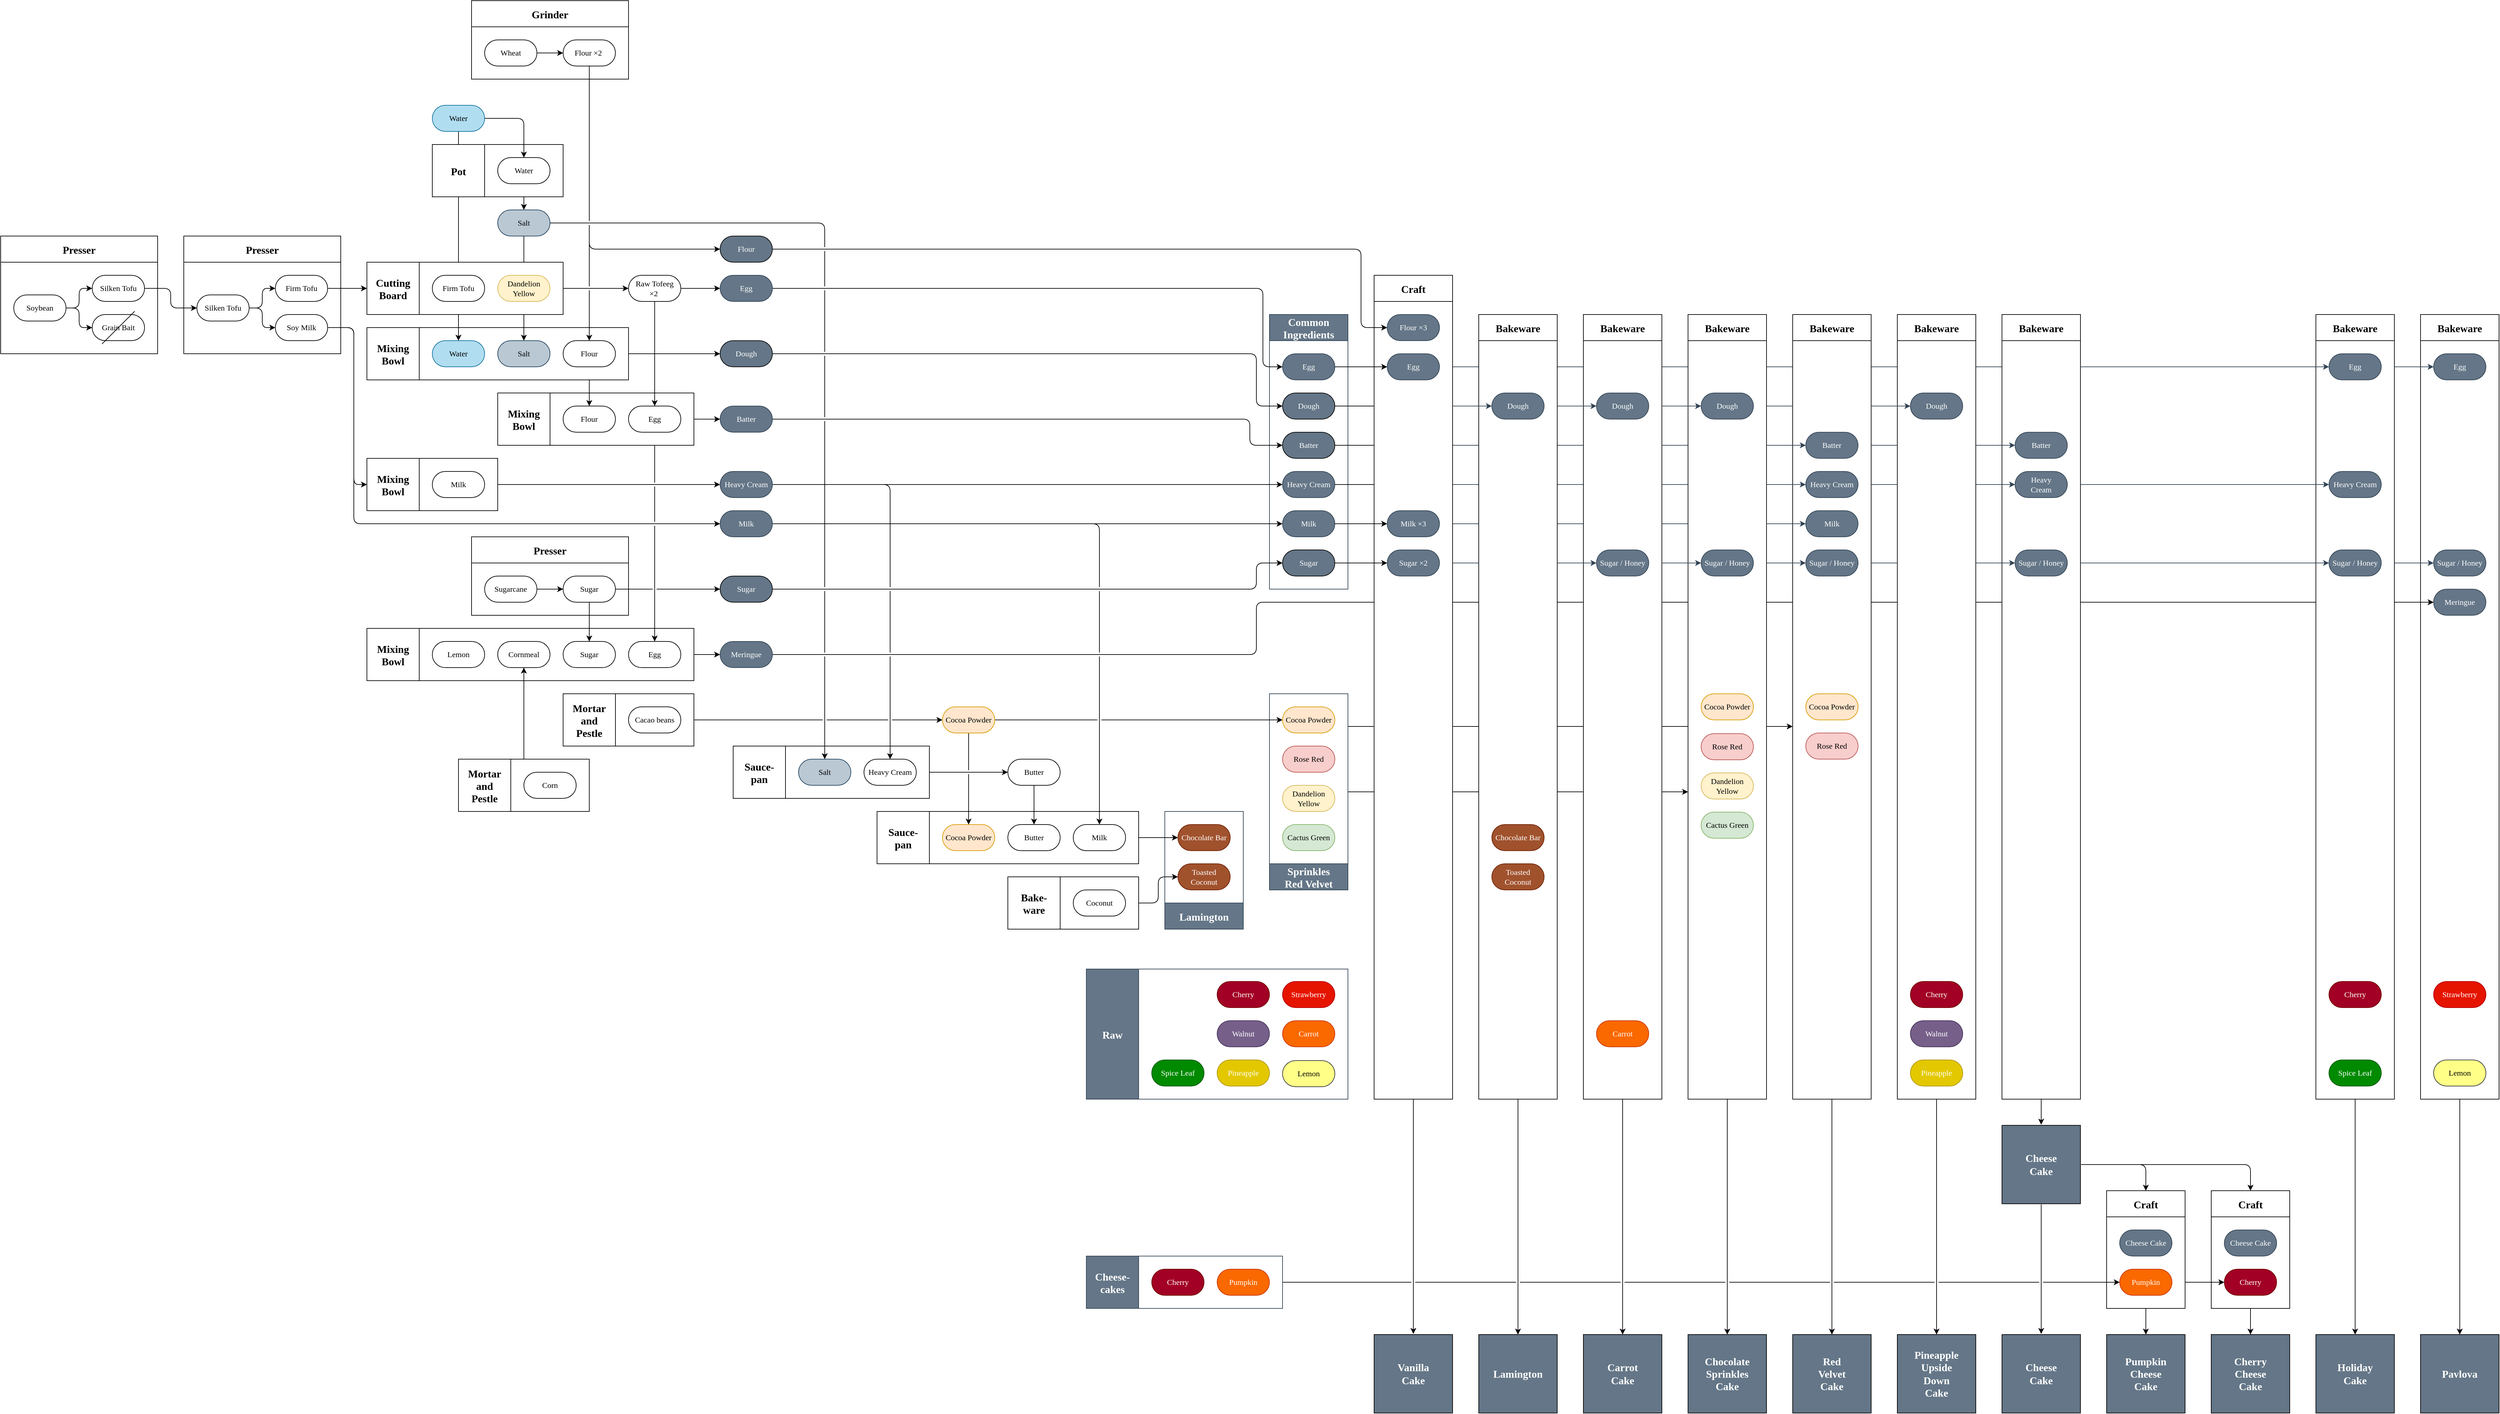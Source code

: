 <mxfile version="14.1.8" type="device" pages="2"><diagram name="Copy of Page-1" id="di7yolxP_SP57F7BWejS"><mxGraphModel dx="3567" dy="2015" grid="1" gridSize="10" guides="1" tooltips="1" connect="1" arrows="1" fold="1" page="1" pageScale="1" pageWidth="827" pageHeight="1169" math="0" shadow="0"><root><mxCell id="XP3-uE4nEFXTJ3YaLsyx-0"/><mxCell id="XP3-uE4nEFXTJ3YaLsyx-1" parent="XP3-uE4nEFXTJ3YaLsyx-0"/><mxCell id="wIZ_DoyXDaoumrZoNqCG-55" value="" style="endArrow=classic;html=1;strokeColor=#000000;fontFamily=Century Gothic;fontSource=https%3A%2F%2Ffonts.googleapis.com%2Fcss%3Ffamily%3DCentury%2BGothic;fontSize=12;" parent="XP3-uE4nEFXTJ3YaLsyx-1" edge="1"><mxGeometry width="50" height="50" relative="1" as="geometry"><mxPoint x="-200" y="670" as="sourcePoint"/><mxPoint x="480" y="670" as="targetPoint"/></mxGeometry></mxCell><mxCell id="wIZ_DoyXDaoumrZoNqCG-12" value="Sauce-&#10;pan" style="swimlane;fontFamily=Century Gothic;fontSource=https%3A%2F%2Ffonts.googleapis.com%2Fcss%3Ffamily%3DCentury%2BGothic;fontSize=16;startSize=80;swimlaneFillColor=#ffffff;direction=north;" parent="XP3-uE4nEFXTJ3YaLsyx-1" vertex="1"><mxGeometry x="-920" y="800" width="400" height="80" as="geometry"/></mxCell><mxCell id="wIZ_DoyXDaoumrZoNqCG-13" value="Cocoa Powder" style="rounded=1;whiteSpace=wrap;html=1;fontFamily=Century Gothic;fontSource=https%3A%2F%2Ffonts.googleapis.com%2Fcss%3Ffamily%3DCentury%2BGothic;fontSize=12;arcSize=50;fillColor=#ffe6cc;strokeColor=#d79b00;" parent="wIZ_DoyXDaoumrZoNqCG-12" vertex="1"><mxGeometry x="100" y="20" width="80" height="40" as="geometry"/></mxCell><mxCell id="wIZ_DoyXDaoumrZoNqCG-14" value="Butter" style="rounded=1;whiteSpace=wrap;html=1;fontFamily=Century Gothic;fontSource=https%3A%2F%2Ffonts.googleapis.com%2Fcss%3Ffamily%3DCentury%2BGothic;fontSize=12;arcSize=50;" parent="wIZ_DoyXDaoumrZoNqCG-12" vertex="1"><mxGeometry x="200" y="20" width="80" height="40" as="geometry"/></mxCell><mxCell id="wIZ_DoyXDaoumrZoNqCG-15" value="Milk" style="rounded=1;whiteSpace=wrap;html=1;fontFamily=Century Gothic;fontSource=https%3A%2F%2Ffonts.googleapis.com%2Fcss%3Ffamily%3DCentury%2BGothic;fontSize=12;arcSize=50;" parent="wIZ_DoyXDaoumrZoNqCG-12" vertex="1"><mxGeometry x="300" y="20" width="80" height="40" as="geometry"/></mxCell><mxCell id="wIZ_DoyXDaoumrZoNqCG-18" value="Sauce-&#10;pan" style="swimlane;fontFamily=Century Gothic;fontSource=https%3A%2F%2Ffonts.googleapis.com%2Fcss%3Ffamily%3DCentury%2BGothic;fontSize=16;startSize=80;swimlaneFillColor=#ffffff;direction=north;" parent="XP3-uE4nEFXTJ3YaLsyx-1" vertex="1"><mxGeometry x="-1140" y="700" width="300" height="80" as="geometry"/></mxCell><mxCell id="wIZ_DoyXDaoumrZoNqCG-19" value="Salt" style="rounded=1;whiteSpace=wrap;html=1;fontFamily=Century Gothic;fontSource=https%3A%2F%2Ffonts.googleapis.com%2Fcss%3Ffamily%3DCentury%2BGothic;fontSize=12;arcSize=50;fillColor=#bac8d3;strokeColor=#23445d;" parent="wIZ_DoyXDaoumrZoNqCG-18" vertex="1"><mxGeometry x="100" y="20" width="80" height="40" as="geometry"/></mxCell><mxCell id="wIZ_DoyXDaoumrZoNqCG-21" value="Heavy Cream" style="rounded=1;whiteSpace=wrap;html=1;fontFamily=Century Gothic;fontSource=https%3A%2F%2Ffonts.googleapis.com%2Fcss%3Ffamily%3DCentury%2BGothic;fontSize=12;arcSize=50;" parent="wIZ_DoyXDaoumrZoNqCG-18" vertex="1"><mxGeometry x="200" y="20" width="80" height="40" as="geometry"/></mxCell><mxCell id="XP3-uE4nEFXTJ3YaLsyx-102" value="Bakeware" style="swimlane;fontFamily=Century Gothic;fontSource=https%3A%2F%2Ffonts.googleapis.com%2Fcss%3Ffamily%3DCentury%2BGothic;fontSize=16;startSize=40;swimlaneFillColor=#ffffff;" parent="XP3-uE4nEFXTJ3YaLsyx-1" vertex="1"><mxGeometry x="1440" y="40" width="120" height="1200" as="geometry"/></mxCell><mxCell id="XP3-uE4nEFXTJ3YaLsyx-103" value="Sugar / Honey" style="rounded=1;whiteSpace=wrap;html=1;fontFamily=Century Gothic;fontSource=https%3A%2F%2Ffonts.googleapis.com%2Fcss%3Ffamily%3DCentury%2BGothic;fontSize=12;arcSize=50;fillColor=#647687;strokeColor=#314354;fontColor=#ffffff;" parent="XP3-uE4nEFXTJ3YaLsyx-102" vertex="1"><mxGeometry x="20" y="360" width="80" height="40" as="geometry"/></mxCell><mxCell id="XP3-uE4nEFXTJ3YaLsyx-104" value="Egg" style="rounded=1;whiteSpace=wrap;html=1;fontFamily=Century Gothic;fontSource=https%3A%2F%2Ffonts.googleapis.com%2Fcss%3Ffamily%3DCentury%2BGothic;fontSize=12;arcSize=50;fillColor=#647687;strokeColor=#314354;fontColor=#ffffff;" parent="XP3-uE4nEFXTJ3YaLsyx-102" vertex="1"><mxGeometry x="20" y="60" width="80" height="40" as="geometry"/></mxCell><mxCell id="XP3-uE4nEFXTJ3YaLsyx-105" value="Lemon" style="rounded=1;whiteSpace=wrap;html=1;fontFamily=Century Gothic;fontSource=https%3A%2F%2Ffonts.googleapis.com%2Fcss%3Ffamily%3DCentury%2BGothic;fontSize=12;arcSize=50;fillColor=#ffff88;strokeColor=#36393d;" parent="XP3-uE4nEFXTJ3YaLsyx-102" vertex="1"><mxGeometry x="20" y="1140" width="80" height="40" as="geometry"/></mxCell><mxCell id="XP3-uE4nEFXTJ3YaLsyx-106" value="Strawberry" style="rounded=1;whiteSpace=wrap;html=1;fontFamily=Century Gothic;fontSource=https%3A%2F%2Ffonts.googleapis.com%2Fcss%3Ffamily%3DCentury%2BGothic;fontSize=12;arcSize=50;fillColor=#e51400;strokeColor=#B20000;fontColor=#ffffff;" parent="XP3-uE4nEFXTJ3YaLsyx-102" vertex="1"><mxGeometry x="20" y="1020" width="80" height="40" as="geometry"/></mxCell><mxCell id="XP3-uE4nEFXTJ3YaLsyx-107" value="Meringue" style="rounded=1;whiteSpace=wrap;html=1;fontFamily=Century Gothic;fontSource=https%3A%2F%2Ffonts.googleapis.com%2Fcss%3Ffamily%3DCentury%2BGothic;fontSize=12;arcSize=50;fillColor=#647687;strokeColor=#314354;fontColor=#ffffff;" parent="XP3-uE4nEFXTJ3YaLsyx-102" vertex="1"><mxGeometry x="20" y="420" width="80" height="40" as="geometry"/></mxCell><mxCell id="XP3-uE4nEFXTJ3YaLsyx-229" style="edgeStyle=orthogonalEdgeStyle;rounded=1;jumpStyle=gap;orthogonalLoop=1;jettySize=auto;html=1;endArrow=classic;endFill=1;strokeColor=#000000;fontFamily=Century Gothic;fontSource=https%3A%2F%2Ffonts.googleapis.com%2Fcss%3Ffamily%3DCentury%2BGothic;fontSize=12;" parent="XP3-uE4nEFXTJ3YaLsyx-1" source="XP3-uE4nEFXTJ3YaLsyx-163" target="XP3-uE4nEFXTJ3YaLsyx-107" edge="1"><mxGeometry relative="1" as="geometry"><Array as="points"><mxPoint x="-340" y="560"/><mxPoint x="-340" y="480"/></Array></mxGeometry></mxCell><mxCell id="XP3-uE4nEFXTJ3YaLsyx-4" value="" style="endArrow=none;html=1;strokeColor=#314354;fontFamily=Century Gothic;fontSource=https%3A%2F%2Ffonts.googleapis.com%2Fcss%3Ffamily%3DCentury%2BGothic;fontSize=12;fillColor=#647687;" parent="XP3-uE4nEFXTJ3YaLsyx-1" edge="1"><mxGeometry width="50" height="50" relative="1" as="geometry"><mxPoint x="-40" y="120" as="sourcePoint"/><mxPoint x="800" y="120" as="targetPoint"/></mxGeometry></mxCell><mxCell id="XP3-uE4nEFXTJ3YaLsyx-82" value="Bakeware" style="swimlane;fontFamily=Century Gothic;fontSource=https%3A%2F%2Ffonts.googleapis.com%2Fcss%3Ffamily%3DCentury%2BGothic;fontSize=16;startSize=40;swimlaneFillColor=#ffffff;" parent="XP3-uE4nEFXTJ3YaLsyx-1" vertex="1"><mxGeometry x="320" y="40" width="120" height="1200" as="geometry"/></mxCell><mxCell id="XP3-uE4nEFXTJ3YaLsyx-83" value="Dough" style="rounded=1;whiteSpace=wrap;html=1;fontFamily=Century Gothic;fontSource=https%3A%2F%2Ffonts.googleapis.com%2Fcss%3Ffamily%3DCentury%2BGothic;fontSize=12;arcSize=50;fillColor=#647687;strokeColor=#314354;fontColor=#ffffff;" parent="XP3-uE4nEFXTJ3YaLsyx-82" vertex="1"><mxGeometry x="20" y="120" width="80" height="40" as="geometry"/></mxCell><mxCell id="XP3-uE4nEFXTJ3YaLsyx-84" value="Cocoa Powder" style="rounded=1;whiteSpace=wrap;html=1;fontFamily=Century Gothic;fontSource=https%3A%2F%2Ffonts.googleapis.com%2Fcss%3Ffamily%3DCentury%2BGothic;fontSize=12;arcSize=50;fillColor=#ffe6cc;strokeColor=#d79b00;" parent="XP3-uE4nEFXTJ3YaLsyx-82" vertex="1"><mxGeometry x="20" y="580" width="80" height="40" as="geometry"/></mxCell><mxCell id="XP3-uE4nEFXTJ3YaLsyx-85" value="Sugar / Honey" style="rounded=1;whiteSpace=wrap;html=1;fontFamily=Century Gothic;fontSource=https%3A%2F%2Ffonts.googleapis.com%2Fcss%3Ffamily%3DCentury%2BGothic;fontSize=12;arcSize=50;fillColor=#647687;strokeColor=#314354;fontColor=#ffffff;" parent="XP3-uE4nEFXTJ3YaLsyx-82" vertex="1"><mxGeometry x="20" y="360" width="80" height="40" as="geometry"/></mxCell><mxCell id="XP3-uE4nEFXTJ3YaLsyx-86" value="Dandelion Yellow" style="rounded=1;whiteSpace=wrap;html=1;fontFamily=Century Gothic;fontSource=https%3A%2F%2Ffonts.googleapis.com%2Fcss%3Ffamily%3DCentury%2BGothic;fontSize=12;arcSize=50;fillColor=#fff2cc;strokeColor=#d6b656;" parent="XP3-uE4nEFXTJ3YaLsyx-82" vertex="1"><mxGeometry x="20" y="701" width="80" height="40" as="geometry"/></mxCell><mxCell id="XP3-uE4nEFXTJ3YaLsyx-87" value="Rose Red" style="rounded=1;whiteSpace=wrap;html=1;fontFamily=Century Gothic;fontSource=https%3A%2F%2Ffonts.googleapis.com%2Fcss%3Ffamily%3DCentury%2BGothic;fontSize=12;arcSize=50;fillColor=#f8cecc;strokeColor=#b85450;" parent="XP3-uE4nEFXTJ3YaLsyx-82" vertex="1"><mxGeometry x="20" y="641" width="80" height="40" as="geometry"/></mxCell><mxCell id="XP3-uE4nEFXTJ3YaLsyx-88" value="Cactus Green" style="rounded=1;whiteSpace=wrap;html=1;fontFamily=Century Gothic;fontSource=https%3A%2F%2Ffonts.googleapis.com%2Fcss%3Ffamily%3DCentury%2BGothic;fontSize=12;arcSize=50;fillColor=#d5e8d4;strokeColor=#82b366;" parent="XP3-uE4nEFXTJ3YaLsyx-82" vertex="1"><mxGeometry x="20" y="761" width="80" height="40" as="geometry"/></mxCell><mxCell id="wIZ_DoyXDaoumrZoNqCG-54" style="edgeStyle=orthogonalEdgeStyle;rounded=1;jumpStyle=gap;orthogonalLoop=1;jettySize=auto;html=1;endArrow=classic;endFill=1;strokeColor=#000000;fontFamily=Century Gothic;fontSource=https%3A%2F%2Ffonts.googleapis.com%2Fcss%3Ffamily%3DCentury%2BGothic;fontSize=12;" parent="XP3-uE4nEFXTJ3YaLsyx-1" source="XP3-uE4nEFXTJ3YaLsyx-145" target="XP3-uE4nEFXTJ3YaLsyx-82" edge="1"><mxGeometry relative="1" as="geometry"><Array as="points"><mxPoint x="190" y="770"/><mxPoint x="190" y="770"/></Array></mxGeometry></mxCell><mxCell id="XP3-uE4nEFXTJ3YaLsyx-145" value="Sprinkles&#10;Red Velvet" style="swimlane;fontFamily=Century Gothic;fontSource=https%3A%2F%2Ffonts.googleapis.com%2Fcss%3Ffamily%3DCentury%2BGothic;fontSize=16;startSize=40;swimlaneFillColor=#ffffff;fillColor=#647687;strokeColor=#314354;fontColor=#ffffff;direction=west;" parent="XP3-uE4nEFXTJ3YaLsyx-1" vertex="1"><mxGeometry x="-320" y="620" width="120" height="300" as="geometry"/></mxCell><mxCell id="XP3-uE4nEFXTJ3YaLsyx-146" value="Rose Red" style="rounded=1;whiteSpace=wrap;html=1;fontFamily=Century Gothic;fontSource=https%3A%2F%2Ffonts.googleapis.com%2Fcss%3Ffamily%3DCentury%2BGothic;fontSize=12;arcSize=50;fillColor=#f8cecc;strokeColor=#b85450;" parent="XP3-uE4nEFXTJ3YaLsyx-145" vertex="1"><mxGeometry x="20" y="80" width="80" height="40" as="geometry"/></mxCell><mxCell id="XP3-uE4nEFXTJ3YaLsyx-147" value="Dandelion&lt;br&gt;Yellow" style="rounded=1;whiteSpace=wrap;html=1;fontFamily=Century Gothic;fontSource=https%3A%2F%2Ffonts.googleapis.com%2Fcss%3Ffamily%3DCentury%2BGothic;fontSize=12;arcSize=50;fillColor=#fff2cc;strokeColor=#d6b656;" parent="XP3-uE4nEFXTJ3YaLsyx-145" vertex="1"><mxGeometry x="20" y="140" width="80" height="40" as="geometry"/></mxCell><mxCell id="XP3-uE4nEFXTJ3YaLsyx-148" value="Cactus Green" style="rounded=1;whiteSpace=wrap;html=1;fontFamily=Century Gothic;fontSource=https%3A%2F%2Ffonts.googleapis.com%2Fcss%3Ffamily%3DCentury%2BGothic;fontSize=12;arcSize=50;fillColor=#d5e8d4;strokeColor=#82b366;" parent="XP3-uE4nEFXTJ3YaLsyx-145" vertex="1"><mxGeometry x="20" y="200" width="80" height="40" as="geometry"/></mxCell><mxCell id="XP3-uE4nEFXTJ3YaLsyx-149" value="Cocoa Powder" style="rounded=1;whiteSpace=wrap;html=1;fontFamily=Century Gothic;fontSource=https%3A%2F%2Ffonts.googleapis.com%2Fcss%3Ffamily%3DCentury%2BGothic;fontSize=12;arcSize=50;fillColor=#ffe6cc;strokeColor=#d79b00;" parent="XP3-uE4nEFXTJ3YaLsyx-145" vertex="1"><mxGeometry x="20" y="20" width="80" height="40" as="geometry"/></mxCell><mxCell id="XP3-uE4nEFXTJ3YaLsyx-113" value="Mixing&#10;Bowl" style="swimlane;fontFamily=Century Gothic;fontSource=https%3A%2F%2Ffonts.googleapis.com%2Fcss%3Ffamily%3DCentury%2BGothic;fontSize=16;startSize=80;swimlaneFillColor=#ffffff;direction=north;" parent="XP3-uE4nEFXTJ3YaLsyx-1" vertex="1"><mxGeometry x="-1700" y="60" width="400" height="80" as="geometry"/></mxCell><mxCell id="XP3-uE4nEFXTJ3YaLsyx-114" value="Flour" style="rounded=1;whiteSpace=wrap;html=1;fontFamily=Century Gothic;fontSource=https%3A%2F%2Ffonts.googleapis.com%2Fcss%3Ffamily%3DCentury%2BGothic;fontSize=12;arcSize=50;" parent="XP3-uE4nEFXTJ3YaLsyx-113" vertex="1"><mxGeometry x="300" y="20" width="80" height="40" as="geometry"/></mxCell><mxCell id="XP3-uE4nEFXTJ3YaLsyx-115" value="Salt" style="rounded=1;whiteSpace=wrap;html=1;fontFamily=Century Gothic;fontSource=https%3A%2F%2Ffonts.googleapis.com%2Fcss%3Ffamily%3DCentury%2BGothic;fontSize=12;arcSize=50;fillColor=#bac8d3;strokeColor=#23445d;" parent="XP3-uE4nEFXTJ3YaLsyx-113" vertex="1"><mxGeometry x="200" y="20" width="80" height="40" as="geometry"/></mxCell><mxCell id="XP3-uE4nEFXTJ3YaLsyx-116" value="Water" style="rounded=1;whiteSpace=wrap;html=1;fontFamily=Century Gothic;fontSource=https%3A%2F%2Ffonts.googleapis.com%2Fcss%3Ffamily%3DCentury%2BGothic;fontSize=12;arcSize=50;fillColor=#b1ddf0;strokeColor=#10739e;" parent="XP3-uE4nEFXTJ3YaLsyx-113" vertex="1"><mxGeometry x="100" y="20" width="80" height="40" as="geometry"/></mxCell><mxCell id="XP3-uE4nEFXTJ3YaLsyx-230" style="edgeStyle=orthogonalEdgeStyle;rounded=1;jumpStyle=gap;orthogonalLoop=1;jettySize=auto;html=1;endArrow=classic;endFill=1;strokeColor=#000000;fontFamily=Century Gothic;fontSource=https%3A%2F%2Ffonts.googleapis.com%2Fcss%3Ffamily%3DCentury%2BGothic;fontSize=12;" parent="XP3-uE4nEFXTJ3YaLsyx-1" source="XP3-uE4nEFXTJ3YaLsyx-169" target="XP3-uE4nEFXTJ3YaLsyx-115" edge="1"><mxGeometry relative="1" as="geometry"/></mxCell><mxCell id="XP3-uE4nEFXTJ3YaLsyx-231" style="edgeStyle=orthogonalEdgeStyle;rounded=1;jumpStyle=gap;orthogonalLoop=1;jettySize=auto;html=1;endArrow=classic;endFill=1;strokeColor=#000000;fontFamily=Century Gothic;fontSource=https%3A%2F%2Ffonts.googleapis.com%2Fcss%3Ffamily%3DCentury%2BGothic;fontSize=12;" parent="XP3-uE4nEFXTJ3YaLsyx-1" source="XP3-uE4nEFXTJ3YaLsyx-171" target="XP3-uE4nEFXTJ3YaLsyx-116" edge="1"><mxGeometry relative="1" as="geometry"/></mxCell><mxCell id="XP3-uE4nEFXTJ3YaLsyx-2" value="" style="endArrow=none;html=1;strokeColor=#314354;fontFamily=Century Gothic;fontSource=https%3A%2F%2Ffonts.googleapis.com%2Fcss%3Ffamily%3DCentury%2BGothic;fontSize=12;fillColor=#647687;" parent="XP3-uE4nEFXTJ3YaLsyx-1" edge="1"><mxGeometry width="50" height="50" relative="1" as="geometry"><mxPoint x="-40" y="360" as="sourcePoint"/><mxPoint x="320" y="360" as="targetPoint"/></mxGeometry></mxCell><mxCell id="XP3-uE4nEFXTJ3YaLsyx-3" value="" style="endArrow=none;html=1;strokeColor=#314354;fontFamily=Century Gothic;fontSource=https%3A%2F%2Ffonts.googleapis.com%2Fcss%3Ffamily%3DCentury%2BGothic;fontSize=12;fillColor=#647687;" parent="XP3-uE4nEFXTJ3YaLsyx-1" edge="1"><mxGeometry width="50" height="50" relative="1" as="geometry"><mxPoint x="-40" y="300" as="sourcePoint"/><mxPoint x="320" y="300" as="targetPoint"/></mxGeometry></mxCell><mxCell id="XP3-uE4nEFXTJ3YaLsyx-5" value="" style="endArrow=none;html=1;strokeColor=#314354;fontFamily=Century Gothic;fontSource=https%3A%2F%2Ffonts.googleapis.com%2Fcss%3Ffamily%3DCentury%2BGothic;fontSize=12;fillColor=#647687;" parent="XP3-uE4nEFXTJ3YaLsyx-1" edge="1"><mxGeometry width="50" height="50" relative="1" as="geometry"><mxPoint x="-40" y="240" as="sourcePoint"/><mxPoint x="320" y="240" as="targetPoint"/></mxGeometry></mxCell><mxCell id="XP3-uE4nEFXTJ3YaLsyx-6" value="Craft" style="swimlane;fontFamily=Century Gothic;fontSource=https%3A%2F%2Ffonts.googleapis.com%2Fcss%3Ffamily%3DCentury%2BGothic;fontSize=16;startSize=40;swimlaneFillColor=#ffffff;" parent="XP3-uE4nEFXTJ3YaLsyx-1" vertex="1"><mxGeometry x="-160" y="-20" width="120" height="1260" as="geometry"/></mxCell><mxCell id="XP3-uE4nEFXTJ3YaLsyx-7" value="Flour ×3" style="rounded=1;whiteSpace=wrap;html=1;fontFamily=Century Gothic;fontSource=https%3A%2F%2Ffonts.googleapis.com%2Fcss%3Ffamily%3DCentury%2BGothic;fontSize=12;arcSize=50;fillColor=#647687;strokeColor=#314354;fontColor=#ffffff;" parent="XP3-uE4nEFXTJ3YaLsyx-6" vertex="1"><mxGeometry x="20" y="60" width="80" height="40" as="geometry"/></mxCell><mxCell id="XP3-uE4nEFXTJ3YaLsyx-8" value="Sugar ×2" style="rounded=1;whiteSpace=wrap;html=1;fontFamily=Century Gothic;fontSource=https%3A%2F%2Ffonts.googleapis.com%2Fcss%3Ffamily%3DCentury%2BGothic;fontSize=12;arcSize=50;fillColor=#647687;strokeColor=#314354;fontColor=#ffffff;" parent="XP3-uE4nEFXTJ3YaLsyx-6" vertex="1"><mxGeometry x="20" y="420" width="80" height="40" as="geometry"/></mxCell><mxCell id="XP3-uE4nEFXTJ3YaLsyx-9" value="Egg" style="rounded=1;whiteSpace=wrap;html=1;fontFamily=Century Gothic;fontSource=https%3A%2F%2Ffonts.googleapis.com%2Fcss%3Ffamily%3DCentury%2BGothic;fontSize=12;arcSize=50;fillColor=#647687;strokeColor=#314354;fontColor=#ffffff;" parent="XP3-uE4nEFXTJ3YaLsyx-6" vertex="1"><mxGeometry x="20" y="120" width="80" height="40" as="geometry"/></mxCell><mxCell id="XP3-uE4nEFXTJ3YaLsyx-41" value="Milk ×3" style="rounded=1;whiteSpace=wrap;html=1;fontFamily=Century Gothic;fontSource=https%3A%2F%2Ffonts.googleapis.com%2Fcss%3Ffamily%3DCentury%2BGothic;fontSize=12;arcSize=50;fillColor=#647687;strokeColor=#314354;fontColor=#ffffff;" parent="XP3-uE4nEFXTJ3YaLsyx-6" vertex="1"><mxGeometry x="20" y="360" width="80" height="40" as="geometry"/></mxCell><mxCell id="XP3-uE4nEFXTJ3YaLsyx-10" value="Mixing&#10;Bowl" style="swimlane;fontFamily=Century Gothic;fontSource=https%3A%2F%2Ffonts.googleapis.com%2Fcss%3Ffamily%3DCentury%2BGothic;fontSize=16;startSize=80;swimlaneFillColor=#ffffff;direction=north;" parent="XP3-uE4nEFXTJ3YaLsyx-1" vertex="1"><mxGeometry x="-1500" y="160" width="300" height="80" as="geometry"/></mxCell><mxCell id="XP3-uE4nEFXTJ3YaLsyx-11" value="Flour" style="rounded=1;whiteSpace=wrap;html=1;fontFamily=Century Gothic;fontSource=https%3A%2F%2Ffonts.googleapis.com%2Fcss%3Ffamily%3DCentury%2BGothic;fontSize=12;arcSize=50;" parent="XP3-uE4nEFXTJ3YaLsyx-10" vertex="1"><mxGeometry x="100" y="20" width="80" height="40" as="geometry"/></mxCell><mxCell id="XP3-uE4nEFXTJ3YaLsyx-12" value="Egg" style="rounded=1;whiteSpace=wrap;html=1;fontFamily=Century Gothic;fontSource=https%3A%2F%2Ffonts.googleapis.com%2Fcss%3Ffamily%3DCentury%2BGothic;fontSize=12;arcSize=50;" parent="XP3-uE4nEFXTJ3YaLsyx-10" vertex="1"><mxGeometry x="200" y="20" width="80" height="40" as="geometry"/></mxCell><mxCell id="XP3-uE4nEFXTJ3YaLsyx-13" value="" style="edgeStyle=orthogonalEdgeStyle;rounded=1;jumpStyle=gap;orthogonalLoop=1;jettySize=auto;html=1;endArrow=classic;endFill=1;strokeColor=#000000;fontFamily=Century Gothic;fontSource=https%3A%2F%2Ffonts.googleapis.com%2Fcss%3Ffamily%3DCentury%2BGothic;fontSize=12;" parent="XP3-uE4nEFXTJ3YaLsyx-1" source="XP3-uE4nEFXTJ3YaLsyx-14" target="XP3-uE4nEFXTJ3YaLsyx-163" edge="1"><mxGeometry relative="1" as="geometry"/></mxCell><mxCell id="XP3-uE4nEFXTJ3YaLsyx-14" value="Mixing&#10;Bowl" style="swimlane;fontFamily=Century Gothic;fontSource=https%3A%2F%2Ffonts.googleapis.com%2Fcss%3Ffamily%3DCentury%2BGothic;fontSize=16;startSize=80;swimlaneFillColor=#ffffff;direction=north;" parent="XP3-uE4nEFXTJ3YaLsyx-1" vertex="1"><mxGeometry x="-1700" y="520" width="500" height="80" as="geometry"/></mxCell><mxCell id="XP3-uE4nEFXTJ3YaLsyx-17" value="Sugar" style="rounded=1;whiteSpace=wrap;html=1;fontFamily=Century Gothic;fontSource=https%3A%2F%2Ffonts.googleapis.com%2Fcss%3Ffamily%3DCentury%2BGothic;fontSize=12;arcSize=50;" parent="XP3-uE4nEFXTJ3YaLsyx-14" vertex="1"><mxGeometry x="300" y="20" width="80" height="40" as="geometry"/></mxCell><mxCell id="XP3-uE4nEFXTJ3YaLsyx-18" value="Egg" style="rounded=1;whiteSpace=wrap;html=1;fontFamily=Century Gothic;fontSource=https%3A%2F%2Ffonts.googleapis.com%2Fcss%3Ffamily%3DCentury%2BGothic;fontSize=12;arcSize=50;" parent="XP3-uE4nEFXTJ3YaLsyx-14" vertex="1"><mxGeometry x="400" y="20" width="80" height="40" as="geometry"/></mxCell><mxCell id="XP3-uE4nEFXTJ3YaLsyx-16" value="Lemon" style="rounded=1;whiteSpace=wrap;html=1;fontFamily=Century Gothic;fontSource=https%3A%2F%2Ffonts.googleapis.com%2Fcss%3Ffamily%3DCentury%2BGothic;fontSize=12;arcSize=50;" parent="XP3-uE4nEFXTJ3YaLsyx-14" vertex="1"><mxGeometry x="100" y="20" width="80" height="40" as="geometry"/></mxCell><mxCell id="wIZ_DoyXDaoumrZoNqCG-44" value="Cornmeal" style="rounded=1;whiteSpace=wrap;html=1;fontFamily=Century Gothic;fontSource=https%3A%2F%2Ffonts.googleapis.com%2Fcss%3Ffamily%3DCentury%2BGothic;fontSize=12;arcSize=50;" parent="XP3-uE4nEFXTJ3YaLsyx-14" vertex="1"><mxGeometry x="200" y="20" width="80" height="40" as="geometry"/></mxCell><mxCell id="XP3-uE4nEFXTJ3YaLsyx-19" style="edgeStyle=orthogonalEdgeStyle;rounded=1;jumpStyle=gap;orthogonalLoop=1;jettySize=auto;html=1;endArrow=classic;endFill=1;strokeColor=#000000;fontFamily=Century Gothic;fontSource=https%3A%2F%2Ffonts.googleapis.com%2Fcss%3Ffamily%3DCentury%2BGothic;fontSize=12;" parent="XP3-uE4nEFXTJ3YaLsyx-1" source="XP3-uE4nEFXTJ3YaLsyx-20" target="XP3-uE4nEFXTJ3YaLsyx-169" edge="1"><mxGeometry relative="1" as="geometry"><Array as="points"><mxPoint x="-1460" y="-130"/><mxPoint x="-1460" y="-130"/></Array></mxGeometry></mxCell><mxCell id="XP3-uE4nEFXTJ3YaLsyx-20" value="Pot" style="swimlane;fontFamily=Century Gothic;fontSource=https%3A%2F%2Ffonts.googleapis.com%2Fcss%3Ffamily%3DCentury%2BGothic;fontSize=16;startSize=80;swimlaneFillColor=#ffffff;direction=north;" parent="XP3-uE4nEFXTJ3YaLsyx-1" vertex="1"><mxGeometry x="-1600" y="-220" width="200" height="80" as="geometry"/></mxCell><mxCell id="XP3-uE4nEFXTJ3YaLsyx-21" value="Water" style="rounded=1;whiteSpace=wrap;html=1;fontFamily=Century Gothic;fontSource=https%3A%2F%2Ffonts.googleapis.com%2Fcss%3Ffamily%3DCentury%2BGothic;fontSize=12;arcSize=50;" parent="XP3-uE4nEFXTJ3YaLsyx-20" vertex="1"><mxGeometry x="100" y="20" width="80" height="40" as="geometry"/></mxCell><mxCell id="XP3-uE4nEFXTJ3YaLsyx-22" value="Common&#10;Ingredients" style="swimlane;fontFamily=Century Gothic;fontSource=https%3A%2F%2Ffonts.googleapis.com%2Fcss%3Ffamily%3DCentury%2BGothic;fontSize=16;startSize=40;swimlaneFillColor=#ffffff;fillColor=#647687;strokeColor=#314354;fontColor=#ffffff;" parent="XP3-uE4nEFXTJ3YaLsyx-1" vertex="1"><mxGeometry x="-320" y="40" width="120" height="420" as="geometry"/></mxCell><mxCell id="XP3-uE4nEFXTJ3YaLsyx-23" value="Batter" style="rounded=1;whiteSpace=wrap;html=1;fillColor=#647687;fontFamily=Century Gothic;fontSource=https%3A%2F%2Ffonts.googleapis.com%2Fcss%3Ffamily%3DCentury%2BGothic;fontSize=12;fontColor=#ffffff;arcSize=50;" parent="XP3-uE4nEFXTJ3YaLsyx-22" vertex="1"><mxGeometry x="20" y="180" width="80" height="40" as="geometry"/></mxCell><mxCell id="XP3-uE4nEFXTJ3YaLsyx-24" value="Dough" style="rounded=1;whiteSpace=wrap;html=1;fillColor=#647687;fontFamily=Century Gothic;fontSource=https%3A%2F%2Ffonts.googleapis.com%2Fcss%3Ffamily%3DCentury%2BGothic;fontSize=12;fontColor=#ffffff;arcSize=50;" parent="XP3-uE4nEFXTJ3YaLsyx-22" vertex="1"><mxGeometry x="20" y="120" width="80" height="40" as="geometry"/></mxCell><mxCell id="XP3-uE4nEFXTJ3YaLsyx-25" value="Milk" style="rounded=1;whiteSpace=wrap;html=1;fontFamily=Century Gothic;fontSource=https%3A%2F%2Ffonts.googleapis.com%2Fcss%3Ffamily%3DCentury%2BGothic;fontSize=12;arcSize=50;fillColor=#647687;strokeColor=#314354;fontColor=#ffffff;" parent="XP3-uE4nEFXTJ3YaLsyx-22" vertex="1"><mxGeometry x="20" y="300" width="80" height="40" as="geometry"/></mxCell><mxCell id="XP3-uE4nEFXTJ3YaLsyx-26" value="Heavy Cream" style="rounded=1;whiteSpace=wrap;html=1;fontFamily=Century Gothic;fontSource=https%3A%2F%2Ffonts.googleapis.com%2Fcss%3Ffamily%3DCentury%2BGothic;fontSize=12;arcSize=50;fillColor=#647687;strokeColor=#314354;fontColor=#ffffff;" parent="XP3-uE4nEFXTJ3YaLsyx-22" vertex="1"><mxGeometry x="20" y="240" width="80" height="40" as="geometry"/></mxCell><mxCell id="XP3-uE4nEFXTJ3YaLsyx-27" value="Sugar" style="rounded=1;whiteSpace=wrap;html=1;fillColor=#647687;fontFamily=Century Gothic;fontSource=https%3A%2F%2Ffonts.googleapis.com%2Fcss%3Ffamily%3DCentury%2BGothic;fontSize=12;fontColor=#ffffff;arcSize=50;" parent="XP3-uE4nEFXTJ3YaLsyx-22" vertex="1"><mxGeometry x="20" y="360" width="80" height="40" as="geometry"/></mxCell><mxCell id="XP3-uE4nEFXTJ3YaLsyx-28" value="Egg" style="rounded=1;whiteSpace=wrap;html=1;fontFamily=Century Gothic;fontSource=https%3A%2F%2Ffonts.googleapis.com%2Fcss%3Ffamily%3DCentury%2BGothic;fontSize=12;arcSize=50;fillColor=#647687;strokeColor=#314354;fontColor=#ffffff;" parent="XP3-uE4nEFXTJ3YaLsyx-22" vertex="1"><mxGeometry x="20" y="60" width="80" height="40" as="geometry"/></mxCell><mxCell id="XP3-uE4nEFXTJ3YaLsyx-29" value="Bakeware" style="swimlane;fontFamily=Century Gothic;fontSource=https%3A%2F%2Ffonts.googleapis.com%2Fcss%3Ffamily%3DCentury%2BGothic;fontSize=16;startSize=40;swimlaneFillColor=#ffffff;" parent="XP3-uE4nEFXTJ3YaLsyx-1" vertex="1"><mxGeometry x="1280" y="40" width="120" height="1200" as="geometry"/></mxCell><mxCell id="XP3-uE4nEFXTJ3YaLsyx-30" value="Egg" style="rounded=1;whiteSpace=wrap;html=1;fontFamily=Century Gothic;fontSource=https%3A%2F%2Ffonts.googleapis.com%2Fcss%3Ffamily%3DCentury%2BGothic;fontSize=12;arcSize=50;fillColor=#647687;strokeColor=#314354;fontColor=#ffffff;" parent="XP3-uE4nEFXTJ3YaLsyx-29" vertex="1"><mxGeometry x="20" y="60" width="80" height="40" as="geometry"/></mxCell><mxCell id="XP3-uE4nEFXTJ3YaLsyx-31" value="Sugar / Honey" style="rounded=1;whiteSpace=wrap;html=1;fontFamily=Century Gothic;fontSource=https%3A%2F%2Ffonts.googleapis.com%2Fcss%3Ffamily%3DCentury%2BGothic;fontSize=12;arcSize=50;fillColor=#647687;strokeColor=#314354;fontColor=#ffffff;" parent="XP3-uE4nEFXTJ3YaLsyx-29" vertex="1"><mxGeometry x="20" y="360" width="80" height="40" as="geometry"/></mxCell><mxCell id="XP3-uE4nEFXTJ3YaLsyx-32" value="Cherry" style="rounded=1;whiteSpace=wrap;html=1;fontFamily=Century Gothic;fontSource=https%3A%2F%2Ffonts.googleapis.com%2Fcss%3Ffamily%3DCentury%2BGothic;fontSize=12;arcSize=50;fillColor=#a20025;strokeColor=#6F0000;fontColor=#ffffff;" parent="XP3-uE4nEFXTJ3YaLsyx-29" vertex="1"><mxGeometry x="20" y="1020" width="80" height="40" as="geometry"/></mxCell><mxCell id="XP3-uE4nEFXTJ3YaLsyx-33" value="Spice Leaf" style="rounded=1;whiteSpace=wrap;html=1;fontFamily=Century Gothic;fontSource=https%3A%2F%2Ffonts.googleapis.com%2Fcss%3Ffamily%3DCentury%2BGothic;fontSize=12;arcSize=50;fillColor=#008a00;strokeColor=#005700;fontColor=#ffffff;" parent="XP3-uE4nEFXTJ3YaLsyx-29" vertex="1"><mxGeometry x="20" y="1140" width="80" height="40" as="geometry"/></mxCell><mxCell id="XP3-uE4nEFXTJ3YaLsyx-34" value="Heavy Cream" style="rounded=1;whiteSpace=wrap;html=1;fontFamily=Century Gothic;fontSource=https%3A%2F%2Ffonts.googleapis.com%2Fcss%3Ffamily%3DCentury%2BGothic;fontSize=12;arcSize=50;fillColor=#647687;strokeColor=#314354;fontColor=#ffffff;" parent="XP3-uE4nEFXTJ3YaLsyx-29" vertex="1"><mxGeometry x="20" y="240" width="80" height="40" as="geometry"/></mxCell><mxCell id="XP3-uE4nEFXTJ3YaLsyx-35" value="Bakeware" style="swimlane;fontFamily=Century Gothic;fontSource=https%3A%2F%2Ffonts.googleapis.com%2Fcss%3Ffamily%3DCentury%2BGothic;fontSize=16;startSize=40;swimlaneFillColor=#ffffff;" parent="XP3-uE4nEFXTJ3YaLsyx-1" vertex="1"><mxGeometry x="480" y="40" width="120" height="1200" as="geometry"/></mxCell><mxCell id="XP3-uE4nEFXTJ3YaLsyx-36" value="Batter" style="rounded=1;whiteSpace=wrap;html=1;fontFamily=Century Gothic;fontSource=https%3A%2F%2Ffonts.googleapis.com%2Fcss%3Ffamily%3DCentury%2BGothic;fontSize=12;arcSize=50;fillColor=#647687;strokeColor=#314354;fontColor=#ffffff;" parent="XP3-uE4nEFXTJ3YaLsyx-35" vertex="1"><mxGeometry x="20" y="180" width="80" height="40" as="geometry"/></mxCell><mxCell id="XP3-uE4nEFXTJ3YaLsyx-37" value="Rose Red" style="rounded=1;whiteSpace=wrap;html=1;fontFamily=Century Gothic;fontSource=https%3A%2F%2Ffonts.googleapis.com%2Fcss%3Ffamily%3DCentury%2BGothic;fontSize=12;arcSize=50;fillColor=#f8cecc;strokeColor=#b85450;" parent="XP3-uE4nEFXTJ3YaLsyx-35" vertex="1"><mxGeometry x="20" y="640" width="80" height="40" as="geometry"/></mxCell><mxCell id="XP3-uE4nEFXTJ3YaLsyx-38" value="Cocoa Powder" style="rounded=1;whiteSpace=wrap;html=1;fontFamily=Century Gothic;fontSource=https%3A%2F%2Ffonts.googleapis.com%2Fcss%3Ffamily%3DCentury%2BGothic;fontSize=12;arcSize=50;fillColor=#ffe6cc;strokeColor=#d79b00;" parent="XP3-uE4nEFXTJ3YaLsyx-35" vertex="1"><mxGeometry x="20" y="580" width="80" height="40" as="geometry"/></mxCell><mxCell id="XP3-uE4nEFXTJ3YaLsyx-39" value="Heavy Cream" style="rounded=1;whiteSpace=wrap;html=1;fontFamily=Century Gothic;fontSource=https%3A%2F%2Ffonts.googleapis.com%2Fcss%3Ffamily%3DCentury%2BGothic;fontSize=12;arcSize=50;fillColor=#647687;strokeColor=#314354;fontColor=#ffffff;" parent="XP3-uE4nEFXTJ3YaLsyx-35" vertex="1"><mxGeometry x="20" y="240" width="80" height="40" as="geometry"/></mxCell><mxCell id="XP3-uE4nEFXTJ3YaLsyx-40" value="Milk" style="rounded=1;whiteSpace=wrap;html=1;fontFamily=Century Gothic;fontSource=https%3A%2F%2Ffonts.googleapis.com%2Fcss%3Ffamily%3DCentury%2BGothic;fontSize=12;arcSize=50;fillColor=#647687;strokeColor=#314354;fontColor=#ffffff;" parent="XP3-uE4nEFXTJ3YaLsyx-35" vertex="1"><mxGeometry x="20" y="300" width="80" height="40" as="geometry"/></mxCell><mxCell id="XP3-uE4nEFXTJ3YaLsyx-42" value="Bakeware" style="swimlane;fontFamily=Century Gothic;fontSource=https%3A%2F%2Ffonts.googleapis.com%2Fcss%3Ffamily%3DCentury%2BGothic;fontSize=16;startSize=40;swimlaneFillColor=#ffffff;" parent="XP3-uE4nEFXTJ3YaLsyx-1" vertex="1"><mxGeometry x="160" y="40" width="120" height="1200" as="geometry"/></mxCell><mxCell id="XP3-uE4nEFXTJ3YaLsyx-43" value="Carrot" style="rounded=1;whiteSpace=wrap;html=1;fontFamily=Century Gothic;fontSource=https%3A%2F%2Ffonts.googleapis.com%2Fcss%3Ffamily%3DCentury%2BGothic;fontSize=12;arcSize=50;fillColor=#fa6800;strokeColor=#C73500;fontColor=#ffffff;" parent="XP3-uE4nEFXTJ3YaLsyx-42" vertex="1"><mxGeometry x="20" y="1080" width="80" height="40" as="geometry"/></mxCell><mxCell id="XP3-uE4nEFXTJ3YaLsyx-44" value="Sugar / Honey" style="rounded=1;whiteSpace=wrap;html=1;fontFamily=Century Gothic;fontSource=https%3A%2F%2Ffonts.googleapis.com%2Fcss%3Ffamily%3DCentury%2BGothic;fontSize=12;arcSize=50;fillColor=#647687;strokeColor=#314354;fontColor=#ffffff;" parent="XP3-uE4nEFXTJ3YaLsyx-42" vertex="1"><mxGeometry x="20" y="360" width="80" height="40" as="geometry"/></mxCell><mxCell id="XP3-uE4nEFXTJ3YaLsyx-45" value="Dough" style="rounded=1;whiteSpace=wrap;html=1;fontFamily=Century Gothic;fontSource=https%3A%2F%2Ffonts.googleapis.com%2Fcss%3Ffamily%3DCentury%2BGothic;fontSize=12;arcSize=50;fillColor=#647687;strokeColor=#314354;fontColor=#ffffff;" parent="XP3-uE4nEFXTJ3YaLsyx-42" vertex="1"><mxGeometry x="20" y="120" width="80" height="40" as="geometry"/></mxCell><mxCell id="XP3-uE4nEFXTJ3YaLsyx-46" value="Presser" style="swimlane;fontFamily=Century Gothic;fontSource=https%3A%2F%2Ffonts.googleapis.com%2Fcss%3Ffamily%3DCentury%2BGothic;fontSize=16;startSize=40;swimlaneFillColor=#ffffff;" parent="XP3-uE4nEFXTJ3YaLsyx-1" vertex="1"><mxGeometry x="-1980" y="-80" width="240" height="180" as="geometry"/></mxCell><mxCell id="XP3-uE4nEFXTJ3YaLsyx-47" value="Firm Tofu" style="rounded=1;whiteSpace=wrap;html=1;fontFamily=Century Gothic;fontSource=https%3A%2F%2Ffonts.googleapis.com%2Fcss%3Ffamily%3DCentury%2BGothic;fontSize=12;arcSize=50;" parent="XP3-uE4nEFXTJ3YaLsyx-46" vertex="1"><mxGeometry x="140" y="60" width="80" height="40" as="geometry"/></mxCell><mxCell id="XP3-uE4nEFXTJ3YaLsyx-48" style="edgeStyle=orthogonalEdgeStyle;rounded=1;jumpStyle=gap;orthogonalLoop=1;jettySize=auto;html=1;endArrow=classic;endFill=1;strokeColor=#000000;fontFamily=Century Gothic;fontSource=https%3A%2F%2Ffonts.googleapis.com%2Fcss%3Ffamily%3DCentury%2BGothic;fontSize=12;" parent="XP3-uE4nEFXTJ3YaLsyx-46" source="XP3-uE4nEFXTJ3YaLsyx-50" target="XP3-uE4nEFXTJ3YaLsyx-47" edge="1"><mxGeometry relative="1" as="geometry"/></mxCell><mxCell id="XP3-uE4nEFXTJ3YaLsyx-49" style="edgeStyle=orthogonalEdgeStyle;rounded=1;jumpStyle=gap;orthogonalLoop=1;jettySize=auto;html=1;endArrow=classic;endFill=1;strokeColor=#000000;fontFamily=Century Gothic;fontSource=https%3A%2F%2Ffonts.googleapis.com%2Fcss%3Ffamily%3DCentury%2BGothic;fontSize=12;" parent="XP3-uE4nEFXTJ3YaLsyx-46" source="XP3-uE4nEFXTJ3YaLsyx-50" target="XP3-uE4nEFXTJ3YaLsyx-51" edge="1"><mxGeometry relative="1" as="geometry"/></mxCell><mxCell id="XP3-uE4nEFXTJ3YaLsyx-50" value="Silken Tofu" style="rounded=1;whiteSpace=wrap;html=1;fontFamily=Century Gothic;fontSource=https%3A%2F%2Ffonts.googleapis.com%2Fcss%3Ffamily%3DCentury%2BGothic;fontSize=12;arcSize=50;" parent="XP3-uE4nEFXTJ3YaLsyx-46" vertex="1"><mxGeometry x="20" y="90" width="80" height="40" as="geometry"/></mxCell><mxCell id="XP3-uE4nEFXTJ3YaLsyx-51" value="Soy Milk" style="rounded=1;whiteSpace=wrap;html=1;fontFamily=Century Gothic;fontSource=https%3A%2F%2Ffonts.googleapis.com%2Fcss%3Ffamily%3DCentury%2BGothic;fontSize=12;arcSize=50;" parent="XP3-uE4nEFXTJ3YaLsyx-46" vertex="1"><mxGeometry x="140" y="120" width="80" height="40" as="geometry"/></mxCell><mxCell id="XP3-uE4nEFXTJ3YaLsyx-52" value="Vanilla&lt;br&gt;Cake" style="whiteSpace=wrap;html=1;aspect=fixed;fillColor=#647687;fontColor=#ffffff;fontStyle=1;fontFamily=Century Gothic;fontSource=https%3A%2F%2Ffonts.googleapis.com%2Fcss%3Ffamily%3DCentury%2BGothic;fontSize=16;perimeterSpacing=1;" parent="XP3-uE4nEFXTJ3YaLsyx-1" vertex="1"><mxGeometry x="-160" y="1600" width="120" height="120" as="geometry"/></mxCell><mxCell id="XP3-uE4nEFXTJ3YaLsyx-53" value="Carrot&lt;br&gt;Cake" style="whiteSpace=wrap;html=1;aspect=fixed;fillColor=#647687;fontColor=#ffffff;fontStyle=1;fontFamily=Century Gothic;fontSource=https%3A%2F%2Ffonts.googleapis.com%2Fcss%3Ffamily%3DCentury%2BGothic;fontSize=16;perimeterSpacing=0;" parent="XP3-uE4nEFXTJ3YaLsyx-1" vertex="1"><mxGeometry x="160" y="1600" width="120" height="120" as="geometry"/></mxCell><mxCell id="XP3-uE4nEFXTJ3YaLsyx-54" style="edgeStyle=orthogonalEdgeStyle;rounded=1;jumpStyle=gap;orthogonalLoop=1;jettySize=auto;html=1;endArrow=classic;endFill=1;strokeColor=#000000;fontFamily=Century Gothic;fontSource=https%3A%2F%2Ffonts.googleapis.com%2Fcss%3Ffamily%3DCentury%2BGothic;fontSize=12;" parent="XP3-uE4nEFXTJ3YaLsyx-1" source="XP3-uE4nEFXTJ3YaLsyx-57" target="XP3-uE4nEFXTJ3YaLsyx-78" edge="1"><mxGeometry relative="1" as="geometry"><Array as="points"><mxPoint x="1020" y="1340"/></Array></mxGeometry></mxCell><mxCell id="XP3-uE4nEFXTJ3YaLsyx-55" style="edgeStyle=orthogonalEdgeStyle;rounded=1;jumpStyle=gap;orthogonalLoop=1;jettySize=auto;html=1;endArrow=classic;endFill=1;strokeColor=#000000;fontFamily=Century Gothic;fontSource=https%3A%2F%2Ffonts.googleapis.com%2Fcss%3Ffamily%3DCentury%2BGothic;fontSize=12;" parent="XP3-uE4nEFXTJ3YaLsyx-1" source="XP3-uE4nEFXTJ3YaLsyx-57" target="XP3-uE4nEFXTJ3YaLsyx-74" edge="1"><mxGeometry relative="1" as="geometry"><Array as="points"><mxPoint x="1180" y="1340"/></Array></mxGeometry></mxCell><mxCell id="XP3-uE4nEFXTJ3YaLsyx-56" style="edgeStyle=orthogonalEdgeStyle;rounded=1;jumpStyle=gap;orthogonalLoop=1;jettySize=auto;html=1;endArrow=classic;endFill=1;strokeColor=#000000;fontFamily=Century Gothic;fontSource=https%3A%2F%2Ffonts.googleapis.com%2Fcss%3Ffamily%3DCentury%2BGothic;fontSize=12;" parent="XP3-uE4nEFXTJ3YaLsyx-1" source="XP3-uE4nEFXTJ3YaLsyx-57" target="XP3-uE4nEFXTJ3YaLsyx-141" edge="1"><mxGeometry relative="1" as="geometry"/></mxCell><mxCell id="XP3-uE4nEFXTJ3YaLsyx-57" value="Cheese&lt;br&gt;Cake" style="whiteSpace=wrap;html=1;aspect=fixed;fillColor=#647687;fontColor=#ffffff;fontStyle=1;fontFamily=Century Gothic;fontSource=https%3A%2F%2Ffonts.googleapis.com%2Fcss%3Ffamily%3DCentury%2BGothic;fontSize=16;perimeterSpacing=1;" parent="XP3-uE4nEFXTJ3YaLsyx-1" vertex="1"><mxGeometry x="800" y="1280" width="120" height="120" as="geometry"/></mxCell><mxCell id="XP3-uE4nEFXTJ3YaLsyx-58" value="Cherry&lt;br&gt;Cheese&lt;br&gt;Cake" style="whiteSpace=wrap;html=1;aspect=fixed;fillColor=#647687;fontColor=#ffffff;fontStyle=1;fontFamily=Century Gothic;fontSource=https%3A%2F%2Ffonts.googleapis.com%2Fcss%3Ffamily%3DCentury%2BGothic;fontSize=16;perimeterSpacing=0;" parent="XP3-uE4nEFXTJ3YaLsyx-1" vertex="1"><mxGeometry x="1120" y="1600" width="120" height="120" as="geometry"/></mxCell><mxCell id="XP3-uE4nEFXTJ3YaLsyx-59" value="Chocolate&lt;br&gt;Sprinkles&lt;br&gt;Cake" style="whiteSpace=wrap;html=1;aspect=fixed;fillColor=#647687;fontColor=#ffffff;fontStyle=1;fontFamily=Century Gothic;fontSource=https%3A%2F%2Ffonts.googleapis.com%2Fcss%3Ffamily%3DCentury%2BGothic;fontSize=16;perimeterSpacing=0;" parent="XP3-uE4nEFXTJ3YaLsyx-1" vertex="1"><mxGeometry x="320" y="1600" width="120" height="120" as="geometry"/></mxCell><mxCell id="XP3-uE4nEFXTJ3YaLsyx-60" value="Pineapple&lt;br&gt;Upside&lt;br&gt;Down&lt;br&gt;Cake" style="whiteSpace=wrap;html=1;aspect=fixed;fillColor=#647687;fontColor=#ffffff;fontStyle=1;fontFamily=Century Gothic;fontSource=https%3A%2F%2Ffonts.googleapis.com%2Fcss%3Ffamily%3DCentury%2BGothic;fontSize=16;perimeterSpacing=0;" parent="XP3-uE4nEFXTJ3YaLsyx-1" vertex="1"><mxGeometry x="640" y="1600" width="120" height="120" as="geometry"/></mxCell><mxCell id="XP3-uE4nEFXTJ3YaLsyx-61" value="Pumpkin&lt;br&gt;Cheese&lt;br&gt;Cake" style="whiteSpace=wrap;html=1;aspect=fixed;fillColor=#647687;fontColor=#ffffff;fontStyle=1;fontFamily=Century Gothic;fontSource=https%3A%2F%2Ffonts.googleapis.com%2Fcss%3Ffamily%3DCentury%2BGothic;fontSize=16;perimeterSpacing=0;" parent="XP3-uE4nEFXTJ3YaLsyx-1" vertex="1"><mxGeometry x="960" y="1600" width="120" height="120" as="geometry"/></mxCell><mxCell id="XP3-uE4nEFXTJ3YaLsyx-62" value="Red&lt;br&gt;Velvet&lt;br&gt;Cake" style="whiteSpace=wrap;html=1;aspect=fixed;fillColor=#647687;fontColor=#ffffff;fontStyle=1;fontFamily=Century Gothic;fontSource=https%3A%2F%2Ffonts.googleapis.com%2Fcss%3Ffamily%3DCentury%2BGothic;fontSize=16;perimeterSpacing=0;" parent="XP3-uE4nEFXTJ3YaLsyx-1" vertex="1"><mxGeometry x="480" y="1600" width="120" height="120" as="geometry"/></mxCell><mxCell id="XP3-uE4nEFXTJ3YaLsyx-63" value="Lamington" style="whiteSpace=wrap;html=1;aspect=fixed;fillColor=#647687;fontColor=#ffffff;fontStyle=1;fontFamily=Century Gothic;fontSource=https%3A%2F%2Ffonts.googleapis.com%2Fcss%3Ffamily%3DCentury%2BGothic;fontSize=16;perimeterSpacing=0;" parent="XP3-uE4nEFXTJ3YaLsyx-1" vertex="1"><mxGeometry y="1600" width="120" height="120" as="geometry"/></mxCell><mxCell id="XP3-uE4nEFXTJ3YaLsyx-64" value="Pavlova" style="whiteSpace=wrap;html=1;aspect=fixed;fillColor=#647687;fontColor=#ffffff;fontStyle=1;fontFamily=Century Gothic;fontSource=https%3A%2F%2Ffonts.googleapis.com%2Fcss%3Ffamily%3DCentury%2BGothic;fontSize=16;perimeterSpacing=0;" parent="XP3-uE4nEFXTJ3YaLsyx-1" vertex="1"><mxGeometry x="1440" y="1600" width="120" height="120" as="geometry"/></mxCell><mxCell id="XP3-uE4nEFXTJ3YaLsyx-65" style="edgeStyle=orthogonalEdgeStyle;orthogonalLoop=1;jettySize=auto;html=1;fontFamily=Century Gothic;fontSource=https%3A%2F%2Ffonts.googleapis.com%2Fcss%3Ffamily%3DCentury%2BGothic;fontSize=16;jumpStyle=gap;rounded=1;" parent="XP3-uE4nEFXTJ3YaLsyx-1" source="XP3-uE4nEFXTJ3YaLsyx-6" target="XP3-uE4nEFXTJ3YaLsyx-52" edge="1"><mxGeometry relative="1" as="geometry"><mxPoint x="-100" y="700" as="sourcePoint"/></mxGeometry></mxCell><mxCell id="XP3-uE4nEFXTJ3YaLsyx-66" style="edgeStyle=orthogonalEdgeStyle;jumpStyle=gap;orthogonalLoop=1;jettySize=auto;html=1;fontFamily=Century Gothic;fontSource=https%3A%2F%2Ffonts.googleapis.com%2Fcss%3Ffamily%3DCentury%2BGothic;fontSize=12;rounded=1;" parent="XP3-uE4nEFXTJ3YaLsyx-1" source="XP3-uE4nEFXTJ3YaLsyx-42" target="XP3-uE4nEFXTJ3YaLsyx-53" edge="1"><mxGeometry relative="1" as="geometry"/></mxCell><mxCell id="XP3-uE4nEFXTJ3YaLsyx-67" style="edgeStyle=orthogonalEdgeStyle;rounded=1;jumpStyle=gap;orthogonalLoop=1;jettySize=auto;html=1;strokeColor=#000000;fontFamily=Century Gothic;fontSource=https%3A%2F%2Ffonts.googleapis.com%2Fcss%3Ffamily%3DCentury%2BGothic;fontSize=12;" parent="XP3-uE4nEFXTJ3YaLsyx-1" source="XP3-uE4nEFXTJ3YaLsyx-68" target="XP3-uE4nEFXTJ3YaLsyx-57" edge="1"><mxGeometry relative="1" as="geometry"/></mxCell><mxCell id="XP3-uE4nEFXTJ3YaLsyx-68" value="Bakeware" style="swimlane;fontFamily=Century Gothic;fontSource=https%3A%2F%2Ffonts.googleapis.com%2Fcss%3Ffamily%3DCentury%2BGothic;fontSize=16;startSize=40;swimlaneFillColor=#ffffff;" parent="XP3-uE4nEFXTJ3YaLsyx-1" vertex="1"><mxGeometry x="800" y="40" width="120" height="1200" as="geometry"/></mxCell><mxCell id="XP3-uE4nEFXTJ3YaLsyx-69" value="Batter" style="rounded=1;whiteSpace=wrap;html=1;fontFamily=Century Gothic;fontSource=https%3A%2F%2Ffonts.googleapis.com%2Fcss%3Ffamily%3DCentury%2BGothic;fontSize=12;arcSize=50;fillColor=#647687;strokeColor=#314354;fontColor=#ffffff;" parent="XP3-uE4nEFXTJ3YaLsyx-68" vertex="1"><mxGeometry x="20" y="180" width="80" height="40" as="geometry"/></mxCell><mxCell id="XP3-uE4nEFXTJ3YaLsyx-70" value="Heavy&lt;br&gt;Cream" style="rounded=1;whiteSpace=wrap;html=1;fontFamily=Century Gothic;fontSource=https%3A%2F%2Ffonts.googleapis.com%2Fcss%3Ffamily%3DCentury%2BGothic;fontSize=12;arcSize=50;fillColor=#647687;strokeColor=#314354;fontColor=#ffffff;" parent="XP3-uE4nEFXTJ3YaLsyx-68" vertex="1"><mxGeometry x="20" y="240" width="80" height="40" as="geometry"/></mxCell><mxCell id="XP3-uE4nEFXTJ3YaLsyx-71" value="Sugar / Honey" style="rounded=1;whiteSpace=wrap;html=1;fontFamily=Century Gothic;fontSource=https%3A%2F%2Ffonts.googleapis.com%2Fcss%3Ffamily%3DCentury%2BGothic;fontSize=12;arcSize=50;fillColor=#647687;strokeColor=#314354;fontColor=#ffffff;" parent="XP3-uE4nEFXTJ3YaLsyx-68" vertex="1"><mxGeometry x="-300" y="360" width="80" height="40" as="geometry"/></mxCell><mxCell id="XP3-uE4nEFXTJ3YaLsyx-72" value="Sugar / Honey" style="rounded=1;whiteSpace=wrap;html=1;fontFamily=Century Gothic;fontSource=https%3A%2F%2Ffonts.googleapis.com%2Fcss%3Ffamily%3DCentury%2BGothic;fontSize=12;arcSize=50;fillColor=#647687;strokeColor=#314354;fontColor=#ffffff;" parent="XP3-uE4nEFXTJ3YaLsyx-68" vertex="1"><mxGeometry x="20" y="360" width="80" height="40" as="geometry"/></mxCell><mxCell id="XP3-uE4nEFXTJ3YaLsyx-73" style="edgeStyle=orthogonalEdgeStyle;rounded=1;jumpStyle=gap;orthogonalLoop=1;jettySize=auto;html=1;strokeColor=#000000;fontFamily=Century Gothic;fontSource=https%3A%2F%2Ffonts.googleapis.com%2Fcss%3Ffamily%3DCentury%2BGothic;fontSize=12;" parent="XP3-uE4nEFXTJ3YaLsyx-1" source="XP3-uE4nEFXTJ3YaLsyx-74" target="XP3-uE4nEFXTJ3YaLsyx-58" edge="1"><mxGeometry relative="1" as="geometry"/></mxCell><mxCell id="XP3-uE4nEFXTJ3YaLsyx-74" value="Craft" style="swimlane;fontFamily=Century Gothic;fontSource=https%3A%2F%2Ffonts.googleapis.com%2Fcss%3Ffamily%3DCentury%2BGothic;fontSize=16;startSize=40;swimlaneFillColor=#ffffff;" parent="XP3-uE4nEFXTJ3YaLsyx-1" vertex="1"><mxGeometry x="1120" y="1380" width="120" height="180" as="geometry"/></mxCell><mxCell id="XP3-uE4nEFXTJ3YaLsyx-75" value="Cherry" style="rounded=1;whiteSpace=wrap;html=1;fontFamily=Century Gothic;fontSource=https%3A%2F%2Ffonts.googleapis.com%2Fcss%3Ffamily%3DCentury%2BGothic;fontSize=12;arcSize=50;fillColor=#a20025;strokeColor=#6F0000;fontColor=#ffffff;" parent="XP3-uE4nEFXTJ3YaLsyx-74" vertex="1"><mxGeometry x="20" y="120" width="80" height="40" as="geometry"/></mxCell><mxCell id="XP3-uE4nEFXTJ3YaLsyx-76" value="Cheese Cake" style="rounded=1;whiteSpace=wrap;html=1;fontFamily=Century Gothic;fontSource=https%3A%2F%2Ffonts.googleapis.com%2Fcss%3Ffamily%3DCentury%2BGothic;fontSize=12;arcSize=50;fillColor=#647687;strokeColor=#314354;fontColor=#ffffff;" parent="XP3-uE4nEFXTJ3YaLsyx-74" vertex="1"><mxGeometry x="20" y="60" width="80" height="40" as="geometry"/></mxCell><mxCell id="XP3-uE4nEFXTJ3YaLsyx-77" style="edgeStyle=orthogonalEdgeStyle;rounded=1;jumpStyle=gap;orthogonalLoop=1;jettySize=auto;html=1;endArrow=classic;endFill=1;strokeColor=#000000;fontFamily=Century Gothic;fontSource=https%3A%2F%2Ffonts.googleapis.com%2Fcss%3Ffamily%3DCentury%2BGothic;fontSize=12;" parent="XP3-uE4nEFXTJ3YaLsyx-1" source="XP3-uE4nEFXTJ3YaLsyx-78" target="XP3-uE4nEFXTJ3YaLsyx-61" edge="1"><mxGeometry relative="1" as="geometry"/></mxCell><mxCell id="XP3-uE4nEFXTJ3YaLsyx-78" value="Craft" style="swimlane;fontFamily=Century Gothic;fontSource=https%3A%2F%2Ffonts.googleapis.com%2Fcss%3Ffamily%3DCentury%2BGothic;fontSize=16;startSize=40;fillColor=#FFFFFF;swimlaneFillColor=#ffffff;" parent="XP3-uE4nEFXTJ3YaLsyx-1" vertex="1"><mxGeometry x="960" y="1380" width="120" height="180" as="geometry"/></mxCell><mxCell id="XP3-uE4nEFXTJ3YaLsyx-79" value="Pumpkin" style="rounded=1;whiteSpace=wrap;html=1;fontFamily=Century Gothic;fontSource=https%3A%2F%2Ffonts.googleapis.com%2Fcss%3Ffamily%3DCentury%2BGothic;fontSize=12;arcSize=50;fillColor=#fa6800;strokeColor=#C73500;fontColor=#ffffff;" parent="XP3-uE4nEFXTJ3YaLsyx-78" vertex="1"><mxGeometry x="20" y="120" width="80" height="40" as="geometry"/></mxCell><mxCell id="XP3-uE4nEFXTJ3YaLsyx-80" value="Cheese Cake" style="rounded=1;whiteSpace=wrap;html=1;fontFamily=Century Gothic;fontSource=https%3A%2F%2Ffonts.googleapis.com%2Fcss%3Ffamily%3DCentury%2BGothic;fontSize=12;arcSize=50;fillColor=#647687;strokeColor=#314354;fontColor=#ffffff;" parent="XP3-uE4nEFXTJ3YaLsyx-78" vertex="1"><mxGeometry x="20" y="60" width="80" height="40" as="geometry"/></mxCell><mxCell id="XP3-uE4nEFXTJ3YaLsyx-81" style="edgeStyle=orthogonalEdgeStyle;rounded=1;jumpStyle=gap;orthogonalLoop=1;jettySize=auto;html=1;endArrow=classic;endFill=1;strokeColor=#000000;fontFamily=Century Gothic;fontSource=https%3A%2F%2Ffonts.googleapis.com%2Fcss%3Ffamily%3DCentury%2BGothic;fontSize=12;" parent="XP3-uE4nEFXTJ3YaLsyx-1" source="XP3-uE4nEFXTJ3YaLsyx-82" target="XP3-uE4nEFXTJ3YaLsyx-59" edge="1"><mxGeometry relative="1" as="geometry"/></mxCell><mxCell id="XP3-uE4nEFXTJ3YaLsyx-89" style="edgeStyle=orthogonalEdgeStyle;rounded=1;jumpStyle=gap;orthogonalLoop=1;jettySize=auto;html=1;endArrow=classic;endFill=1;strokeColor=#000000;fontFamily=Century Gothic;fontSource=https%3A%2F%2Ffonts.googleapis.com%2Fcss%3Ffamily%3DCentury%2BGothic;fontSize=12;" parent="XP3-uE4nEFXTJ3YaLsyx-1" source="XP3-uE4nEFXTJ3YaLsyx-90" target="XP3-uE4nEFXTJ3YaLsyx-60" edge="1"><mxGeometry relative="1" as="geometry"/></mxCell><mxCell id="XP3-uE4nEFXTJ3YaLsyx-90" value="Bakeware" style="swimlane;fontFamily=Century Gothic;fontSource=https%3A%2F%2Ffonts.googleapis.com%2Fcss%3Ffamily%3DCentury%2BGothic;fontSize=16;startSize=40;swimlaneFillColor=#ffffff;" parent="XP3-uE4nEFXTJ3YaLsyx-1" vertex="1"><mxGeometry x="640" y="40" width="120" height="1200" as="geometry"/></mxCell><mxCell id="XP3-uE4nEFXTJ3YaLsyx-91" value="Dough" style="rounded=1;whiteSpace=wrap;html=1;fontFamily=Century Gothic;fontSource=https%3A%2F%2Ffonts.googleapis.com%2Fcss%3Ffamily%3DCentury%2BGothic;fontSize=12;arcSize=50;fillColor=#647687;strokeColor=#314354;fontColor=#ffffff;" parent="XP3-uE4nEFXTJ3YaLsyx-90" vertex="1"><mxGeometry x="20" y="120" width="80" height="40" as="geometry"/></mxCell><mxCell id="XP3-uE4nEFXTJ3YaLsyx-93" value="Cherry" style="rounded=1;whiteSpace=wrap;html=1;fontFamily=Century Gothic;fontSource=https%3A%2F%2Ffonts.googleapis.com%2Fcss%3Ffamily%3DCentury%2BGothic;fontSize=12;arcSize=50;fillColor=#a20025;strokeColor=#6F0000;fontColor=#ffffff;" parent="XP3-uE4nEFXTJ3YaLsyx-90" vertex="1"><mxGeometry x="20" y="1020" width="80" height="40" as="geometry"/></mxCell><mxCell id="XP3-uE4nEFXTJ3YaLsyx-94" value="Walnut" style="rounded=1;whiteSpace=wrap;html=1;fontFamily=Century Gothic;fontSource=https%3A%2F%2Ffonts.googleapis.com%2Fcss%3Ffamily%3DCentury%2BGothic;fontSize=12;arcSize=50;fillColor=#76608a;strokeColor=#432D57;fontColor=#ffffff;" parent="XP3-uE4nEFXTJ3YaLsyx-90" vertex="1"><mxGeometry x="20" y="1080" width="80" height="40" as="geometry"/></mxCell><mxCell id="XP3-uE4nEFXTJ3YaLsyx-92" value="Pineapple" style="rounded=1;whiteSpace=wrap;html=1;fontFamily=Century Gothic;fontSource=https%3A%2F%2Ffonts.googleapis.com%2Fcss%3Ffamily%3DCentury%2BGothic;fontSize=12;arcSize=50;fillColor=#e3c800;strokeColor=#B09500;fontColor=#ffffff;" parent="XP3-uE4nEFXTJ3YaLsyx-90" vertex="1"><mxGeometry x="20" y="1140" width="80" height="40" as="geometry"/></mxCell><mxCell id="XP3-uE4nEFXTJ3YaLsyx-95" style="edgeStyle=orthogonalEdgeStyle;rounded=1;jumpStyle=gap;orthogonalLoop=1;jettySize=auto;html=1;endArrow=classic;endFill=1;strokeColor=#000000;fontFamily=Century Gothic;fontSource=https%3A%2F%2Ffonts.googleapis.com%2Fcss%3Ffamily%3DCentury%2BGothic;fontSize=12;" parent="XP3-uE4nEFXTJ3YaLsyx-1" source="XP3-uE4nEFXTJ3YaLsyx-35" target="XP3-uE4nEFXTJ3YaLsyx-62" edge="1"><mxGeometry relative="1" as="geometry"/></mxCell><mxCell id="XP3-uE4nEFXTJ3YaLsyx-96" style="edgeStyle=orthogonalEdgeStyle;rounded=1;jumpStyle=gap;orthogonalLoop=1;jettySize=auto;html=1;endArrow=classic;endFill=1;strokeColor=#000000;fontFamily=Century Gothic;fontSource=https%3A%2F%2Ffonts.googleapis.com%2Fcss%3Ffamily%3DCentury%2BGothic;fontSize=12;" parent="XP3-uE4nEFXTJ3YaLsyx-1" source="XP3-uE4nEFXTJ3YaLsyx-97" target="XP3-uE4nEFXTJ3YaLsyx-63" edge="1"><mxGeometry relative="1" as="geometry"/></mxCell><mxCell id="XP3-uE4nEFXTJ3YaLsyx-97" value="Bakeware" style="swimlane;fontFamily=Century Gothic;fontSource=https%3A%2F%2Ffonts.googleapis.com%2Fcss%3Ffamily%3DCentury%2BGothic;fontSize=16;startSize=40;swimlaneFillColor=#ffffff;" parent="XP3-uE4nEFXTJ3YaLsyx-1" vertex="1"><mxGeometry y="40" width="120" height="1200" as="geometry"/></mxCell><mxCell id="XP3-uE4nEFXTJ3YaLsyx-98" value="Dough" style="rounded=1;whiteSpace=wrap;html=1;fontFamily=Century Gothic;fontSource=https%3A%2F%2Ffonts.googleapis.com%2Fcss%3Ffamily%3DCentury%2BGothic;fontSize=12;arcSize=50;fillColor=#647687;strokeColor=#314354;fontColor=#ffffff;" parent="XP3-uE4nEFXTJ3YaLsyx-97" vertex="1"><mxGeometry x="20" y="120" width="80" height="40" as="geometry"/></mxCell><mxCell id="XP3-uE4nEFXTJ3YaLsyx-99" value="Toasted Coconut" style="rounded=1;whiteSpace=wrap;html=1;fontFamily=Century Gothic;fontSource=https%3A%2F%2Ffonts.googleapis.com%2Fcss%3Ffamily%3DCentury%2BGothic;fontSize=12;arcSize=50;fillColor=#a0522d;strokeColor=#6D1F00;fontColor=#ffffff;" parent="XP3-uE4nEFXTJ3YaLsyx-97" vertex="1"><mxGeometry x="20" y="840" width="80" height="40" as="geometry"/></mxCell><mxCell id="XP3-uE4nEFXTJ3YaLsyx-100" value="Chocolate Bar" style="rounded=1;whiteSpace=wrap;html=1;fontFamily=Century Gothic;fontSource=https%3A%2F%2Ffonts.googleapis.com%2Fcss%3Ffamily%3DCentury%2BGothic;fontSize=12;arcSize=50;fillColor=#a0522d;strokeColor=#6D1F00;fontColor=#ffffff;" parent="XP3-uE4nEFXTJ3YaLsyx-97" vertex="1"><mxGeometry x="20" y="780" width="80" height="40" as="geometry"/></mxCell><mxCell id="XP3-uE4nEFXTJ3YaLsyx-101" style="edgeStyle=orthogonalEdgeStyle;rounded=1;jumpStyle=gap;orthogonalLoop=1;jettySize=auto;html=1;endArrow=classic;endFill=1;strokeColor=#000000;fontFamily=Century Gothic;fontSource=https%3A%2F%2Ffonts.googleapis.com%2Fcss%3Ffamily%3DCentury%2BGothic;fontSize=12;" parent="XP3-uE4nEFXTJ3YaLsyx-1" source="XP3-uE4nEFXTJ3YaLsyx-102" target="XP3-uE4nEFXTJ3YaLsyx-64" edge="1"><mxGeometry relative="1" as="geometry"/></mxCell><mxCell id="XP3-uE4nEFXTJ3YaLsyx-108" value="Holiday&lt;br&gt;Cake" style="whiteSpace=wrap;html=1;aspect=fixed;fillColor=#647687;fontColor=#ffffff;fontStyle=1;fontFamily=Century Gothic;fontSource=https%3A%2F%2Ffonts.googleapis.com%2Fcss%3Ffamily%3DCentury%2BGothic;fontSize=16;perimeterSpacing=0;" parent="XP3-uE4nEFXTJ3YaLsyx-1" vertex="1"><mxGeometry x="1280" y="1600" width="120" height="120" as="geometry"/></mxCell><mxCell id="XP3-uE4nEFXTJ3YaLsyx-109" style="edgeStyle=orthogonalEdgeStyle;rounded=1;jumpStyle=gap;orthogonalLoop=1;jettySize=auto;html=1;endArrow=classic;endFill=1;strokeColor=#000000;fontFamily=Century Gothic;fontSource=https%3A%2F%2Ffonts.googleapis.com%2Fcss%3Ffamily%3DCentury%2BGothic;fontSize=12;" parent="XP3-uE4nEFXTJ3YaLsyx-1" source="XP3-uE4nEFXTJ3YaLsyx-29" target="XP3-uE4nEFXTJ3YaLsyx-108" edge="1"><mxGeometry relative="1" as="geometry"/></mxCell><mxCell id="XP3-uE4nEFXTJ3YaLsyx-110" style="edgeStyle=orthogonalEdgeStyle;rounded=1;jumpStyle=gap;orthogonalLoop=1;jettySize=auto;html=1;endArrow=classic;endFill=1;strokeColor=#000000;fontFamily=Century Gothic;fontSource=https%3A%2F%2Ffonts.googleapis.com%2Fcss%3Ffamily%3DCentury%2BGothic;fontSize=12;" parent="XP3-uE4nEFXTJ3YaLsyx-1" source="XP3-uE4nEFXTJ3YaLsyx-111" target="XP3-uE4nEFXTJ3YaLsyx-7" edge="1"><mxGeometry relative="1" as="geometry"><Array as="points"><mxPoint x="-180" y="-60"/><mxPoint x="-180" y="60"/></Array></mxGeometry></mxCell><mxCell id="XP3-uE4nEFXTJ3YaLsyx-111" value="Flour" style="rounded=1;whiteSpace=wrap;html=1;fillColor=#647687;fontFamily=Century Gothic;fontSource=https%3A%2F%2Ffonts.googleapis.com%2Fcss%3Ffamily%3DCentury%2BGothic;fontSize=12;fontColor=#ffffff;arcSize=50;" parent="XP3-uE4nEFXTJ3YaLsyx-1" vertex="1"><mxGeometry x="-1160" y="-80" width="80" height="40" as="geometry"/></mxCell><mxCell id="XP3-uE4nEFXTJ3YaLsyx-112" style="edgeStyle=orthogonalEdgeStyle;rounded=1;jumpStyle=gap;orthogonalLoop=1;jettySize=auto;html=1;endArrow=classic;endFill=1;strokeColor=#000000;fontFamily=Century Gothic;fontSource=https%3A%2F%2Ffonts.googleapis.com%2Fcss%3Ffamily%3DCentury%2BGothic;fontSize=12;" parent="XP3-uE4nEFXTJ3YaLsyx-1" source="XP3-uE4nEFXTJ3YaLsyx-113" target="XP3-uE4nEFXTJ3YaLsyx-118" edge="1"><mxGeometry relative="1" as="geometry"/></mxCell><mxCell id="XP3-uE4nEFXTJ3YaLsyx-117" style="edgeStyle=orthogonalEdgeStyle;rounded=1;jumpStyle=gap;orthogonalLoop=1;jettySize=auto;html=1;endArrow=classic;endFill=1;strokeColor=#000000;fontFamily=Century Gothic;fontSource=https%3A%2F%2Ffonts.googleapis.com%2Fcss%3Ffamily%3DCentury%2BGothic;fontSize=12;" parent="XP3-uE4nEFXTJ3YaLsyx-1" source="XP3-uE4nEFXTJ3YaLsyx-118" target="XP3-uE4nEFXTJ3YaLsyx-24" edge="1"><mxGeometry relative="1" as="geometry"><mxPoint x="-260.0" y="180" as="targetPoint"/><Array as="points"><mxPoint x="-340" y="100"/><mxPoint x="-340" y="180"/></Array></mxGeometry></mxCell><mxCell id="XP3-uE4nEFXTJ3YaLsyx-118" value="Dough" style="rounded=1;whiteSpace=wrap;html=1;fillColor=#647687;fontFamily=Century Gothic;fontSource=https%3A%2F%2Ffonts.googleapis.com%2Fcss%3Ffamily%3DCentury%2BGothic;fontSize=12;fontColor=#ffffff;arcSize=50;" parent="XP3-uE4nEFXTJ3YaLsyx-1" vertex="1"><mxGeometry x="-1160" y="80" width="80" height="40" as="geometry"/></mxCell><mxCell id="XP3-uE4nEFXTJ3YaLsyx-119" style="edgeStyle=orthogonalEdgeStyle;rounded=1;jumpStyle=gap;orthogonalLoop=1;jettySize=auto;html=1;endArrow=classic;endFill=1;strokeColor=#000000;fontFamily=Century Gothic;fontSource=https%3A%2F%2Ffonts.googleapis.com%2Fcss%3Ffamily%3DCentury%2BGothic;fontSize=12;" parent="XP3-uE4nEFXTJ3YaLsyx-1" source="XP3-uE4nEFXTJ3YaLsyx-120" target="XP3-uE4nEFXTJ3YaLsyx-128" edge="1"><mxGeometry relative="1" as="geometry"/></mxCell><mxCell id="XP3-uE4nEFXTJ3YaLsyx-120" value="Raw Tofeeg&lt;br&gt;×2&lt;span style=&quot;color: rgba(0 , 0 , 0 , 0) ; font-family: monospace ; font-size: 0px&quot;&gt;odel%3E%3Croot%3E%3CmxCell%20id%3D%220%22%2F%3E%3CmxCell%20id%3D%221%22%20parent%3D%220%22%2F%3E%3CmxCell%20id%3D%222%22%20value%3D%22%22%20style%3D%22endArrow%3Dclassic%3Bhtml%3D1%3BstrokeColor%3D%23000000%3BfontFamily%3DCentury%20Gothic%3BfontSource%3Dhttps%253A%252F%252Ffonts.googleapis.com%252Fcss%253Ffamily%253DCentury%252BGothic%3BfontSize%3D12%3B%22%20edge%3D%221%22%20parent%3D%221%22%3E%3CmxGeometry%20width%3D%2250%22%20height%3D%2250%22%20relative%3D%221%22%20as%3D%22geometry%22%3E%3CmxPoint%20x%3D%22920%22%20y%3D%22240%22%20as%3D%22sourcePoint%22%2F%3E%3CmxPoint%20x%3D%221300%22%20y%3D%22240%22%20as%3D%22targetPoint%22%2F%3E%3C%2FmxGeometry%3E%3C%2FmxCell%3E%3C%2Froot%3E%3C%2FmxGraphMo&lt;/span&gt;&amp;nbsp;&lt;span style=&quot;color: rgba(0 , 0 , 0 , 0) ; font-family: monospace ; font-size: 0px&quot;&gt;%3CmxGraphModel%3E%3Croot%3E%3CmxCell%20id%3D%220%22%2F%3E%3CmxCell%20id%3D%221%22%20parent%3D%220%22%2F%3E%3CmxCell%20id%3D%222%22%20value%3D%22%22%20style%3D%22endArrow%3Dclassic%3Bhtml%3D1%3BstrokeColor%3D%23000000%3BfontFamily%3DCentury%20Gothic%3BfontSource%3Dhttps%253A%252F%252Ffonts.googleapis.com%252Fcss%253Ffamily%253DCentury%252BGothic%3BfontSize%3D12%3B%22%20edge%3D%221%22%20parent%3D%221%22%3E%3CmxGeometry%20width%3D%2250%22%20height%3D%2250%22%20relative%3D%221%22%20as%3D%22geometry%22%3E%3CmxPoint%20x%3D%22920%22%20y%3D%22240%22%20as%3D%22sourcePoint%22%2F%3E%3CmxPoint%20x%3D%221300%22%20y%3D%22240%22%20as%3D%22targetPoint%22%2F%3E%3C%2FmxGeometry%3E%3C%2FmxCell%3E%3C%2Froot%3E%3C%2FmxGraphModel%3E2&lt;/span&gt;&lt;span style=&quot;color: rgba(0 , 0 , 0 , 0) ; font-family: monospace ; font-size: 0px&quot;&gt;%3CmxGraphModel%3E%3Croot%3E%3CmxCell%20id%3D%220%22%2F%3E%3CmxCell%20id%3D%221%22%20parent%3D%220%22%2F%3E%3CmxCell%20id%3D%222%22%20value%3D%22%22%20style%3D%22endArrow%3Dclassic%3Bhtml%3D1%3BstrokeColor%3D%23000000%3BfontFamily%3DCentury%20Gothic%3BfontSource%3Dhttps%253A%252F%252Ffonts.googleapis.com%252Fcss%253Ffamily%253DCentury%252BGothic%3BfontSize%3D12%3B%22%20edge%3D%221%22%20parent%3D%221%22%3E%3CmxGeometry%20width%3D%2250%22%20height%3D%2250%22%20relative%3D%221%22%20as%3D%22geometry%22%3E%3CmxPoint%20x%3D%22920%22%20y%3D%22240%22%20as%3D%22sourcePoint%22%2F%3E%3CmxPoint%20x%3D%221300%22%20y%3D%22240%22%20as%3D%22targetPoint%22%2F%3E%3C%2FmxGeometry%3E%3C%2FmxCell%3E%3C%2Froot%3E%3C%2FmxGraphModel%3&lt;/span&gt;" style="rounded=1;whiteSpace=wrap;html=1;fontFamily=Century Gothic;fontSource=https%3A%2F%2Ffonts.googleapis.com%2Fcss%3Ffamily%3DCentury%2BGothic;fontSize=12;arcSize=50;" parent="XP3-uE4nEFXTJ3YaLsyx-1" vertex="1"><mxGeometry x="-1300" y="-20" width="80" height="40" as="geometry"/></mxCell><mxCell id="XP3-uE4nEFXTJ3YaLsyx-121" style="edgeStyle=orthogonalEdgeStyle;rounded=1;jumpStyle=gap;orthogonalLoop=1;jettySize=auto;html=1;endArrow=classic;endFill=1;strokeColor=#000000;fontFamily=Century Gothic;fontSource=https%3A%2F%2Ffonts.googleapis.com%2Fcss%3Ffamily%3DCentury%2BGothic;fontSize=12;" parent="XP3-uE4nEFXTJ3YaLsyx-1" source="XP3-uE4nEFXTJ3YaLsyx-122" target="XP3-uE4nEFXTJ3YaLsyx-27" edge="1"><mxGeometry relative="1" as="geometry"><Array as="points"><mxPoint x="-340" y="460"/><mxPoint x="-340" y="420"/></Array></mxGeometry></mxCell><mxCell id="XP3-uE4nEFXTJ3YaLsyx-122" value="Sugar" style="rounded=1;whiteSpace=wrap;html=1;fillColor=#647687;fontFamily=Century Gothic;fontSource=https%3A%2F%2Ffonts.googleapis.com%2Fcss%3Ffamily%3DCentury%2BGothic;fontSize=12;fontColor=#ffffff;arcSize=50;" parent="XP3-uE4nEFXTJ3YaLsyx-1" vertex="1"><mxGeometry x="-1160" y="440" width="80" height="40" as="geometry"/></mxCell><mxCell id="XP3-uE4nEFXTJ3YaLsyx-123" value="Presser" style="swimlane;fontFamily=Century Gothic;fontSource=https%3A%2F%2Ffonts.googleapis.com%2Fcss%3Ffamily%3DCentury%2BGothic;fontSize=16;startSize=40;swimlaneFillColor=#ffffff;" parent="XP3-uE4nEFXTJ3YaLsyx-1" vertex="1"><mxGeometry x="-1540" y="380" width="240" height="120" as="geometry"/></mxCell><mxCell id="XP3-uE4nEFXTJ3YaLsyx-124" value="Sugar" style="rounded=1;whiteSpace=wrap;html=1;fontFamily=Century Gothic;fontSource=https%3A%2F%2Ffonts.googleapis.com%2Fcss%3Ffamily%3DCentury%2BGothic;fontSize=12;arcSize=50;" parent="XP3-uE4nEFXTJ3YaLsyx-123" vertex="1"><mxGeometry x="140" y="60" width="80" height="40" as="geometry"/></mxCell><mxCell id="XP3-uE4nEFXTJ3YaLsyx-125" style="edgeStyle=orthogonalEdgeStyle;rounded=1;jumpStyle=gap;orthogonalLoop=1;jettySize=auto;html=1;endArrow=classic;endFill=1;strokeColor=#000000;fontFamily=Century Gothic;fontSource=https%3A%2F%2Ffonts.googleapis.com%2Fcss%3Ffamily%3DCentury%2BGothic;fontSize=12;" parent="XP3-uE4nEFXTJ3YaLsyx-123" source="XP3-uE4nEFXTJ3YaLsyx-126" target="XP3-uE4nEFXTJ3YaLsyx-124" edge="1"><mxGeometry relative="1" as="geometry"/></mxCell><mxCell id="XP3-uE4nEFXTJ3YaLsyx-126" value="Sugarcane" style="rounded=1;whiteSpace=wrap;html=1;fontFamily=Century Gothic;fontSource=https%3A%2F%2Ffonts.googleapis.com%2Fcss%3Ffamily%3DCentury%2BGothic;fontSize=12;arcSize=50;" parent="XP3-uE4nEFXTJ3YaLsyx-123" vertex="1"><mxGeometry x="20" y="60" width="80" height="40" as="geometry"/></mxCell><mxCell id="XP3-uE4nEFXTJ3YaLsyx-127" style="edgeStyle=orthogonalEdgeStyle;rounded=1;jumpStyle=gap;orthogonalLoop=1;jettySize=auto;html=1;endArrow=classic;endFill=1;strokeColor=#000000;fontFamily=Century Gothic;fontSource=https%3A%2F%2Ffonts.googleapis.com%2Fcss%3Ffamily%3DCentury%2BGothic;fontSize=12;" parent="XP3-uE4nEFXTJ3YaLsyx-1" source="XP3-uE4nEFXTJ3YaLsyx-128" target="XP3-uE4nEFXTJ3YaLsyx-28" edge="1"><mxGeometry relative="1" as="geometry"><Array as="points"><mxPoint x="-330"/><mxPoint x="-330" y="120"/></Array></mxGeometry></mxCell><mxCell id="XP3-uE4nEFXTJ3YaLsyx-128" value="Egg" style="rounded=1;whiteSpace=wrap;html=1;fontFamily=Century Gothic;fontSource=https%3A%2F%2Ffonts.googleapis.com%2Fcss%3Ffamily%3DCentury%2BGothic;fontSize=12;arcSize=50;fillColor=#647687;strokeColor=#314354;fontColor=#ffffff;" parent="XP3-uE4nEFXTJ3YaLsyx-1" vertex="1"><mxGeometry x="-1160" y="-20" width="80" height="40" as="geometry"/></mxCell><mxCell id="XP3-uE4nEFXTJ3YaLsyx-129" style="edgeStyle=orthogonalEdgeStyle;rounded=1;jumpStyle=gap;orthogonalLoop=1;jettySize=auto;html=1;endArrow=classic;endFill=1;strokeColor=#000000;fontFamily=Century Gothic;fontSource=https%3A%2F%2Ffonts.googleapis.com%2Fcss%3Ffamily%3DCentury%2BGothic;fontSize=12;" parent="XP3-uE4nEFXTJ3YaLsyx-1" source="XP3-uE4nEFXTJ3YaLsyx-130" target="XP3-uE4nEFXTJ3YaLsyx-25" edge="1"><mxGeometry relative="1" as="geometry"/></mxCell><mxCell id="wIZ_DoyXDaoumrZoNqCG-36" style="edgeStyle=orthogonalEdgeStyle;rounded=1;jumpStyle=gap;orthogonalLoop=1;jettySize=auto;html=1;endArrow=classic;endFill=1;strokeColor=#000000;fontFamily=Century Gothic;fontSource=https%3A%2F%2Ffonts.googleapis.com%2Fcss%3Ffamily%3DCentury%2BGothic;fontSize=12;" parent="XP3-uE4nEFXTJ3YaLsyx-1" source="XP3-uE4nEFXTJ3YaLsyx-130" target="wIZ_DoyXDaoumrZoNqCG-15" edge="1"><mxGeometry relative="1" as="geometry"/></mxCell><mxCell id="XP3-uE4nEFXTJ3YaLsyx-130" value="Milk" style="rounded=1;whiteSpace=wrap;html=1;fontFamily=Century Gothic;fontSource=https%3A%2F%2Ffonts.googleapis.com%2Fcss%3Ffamily%3DCentury%2BGothic;fontSize=12;arcSize=50;fillColor=#647687;strokeColor=#314354;fontColor=#ffffff;" parent="XP3-uE4nEFXTJ3YaLsyx-1" vertex="1"><mxGeometry x="-1160" y="340" width="80" height="40" as="geometry"/></mxCell><mxCell id="XP3-uE4nEFXTJ3YaLsyx-131" style="edgeStyle=orthogonalEdgeStyle;rounded=1;jumpStyle=gap;orthogonalLoop=1;jettySize=auto;html=1;endArrow=classic;endFill=1;strokeColor=#000000;fontFamily=Century Gothic;fontSource=https%3A%2F%2Ffonts.googleapis.com%2Fcss%3Ffamily%3DCentury%2BGothic;fontSize=12;" parent="XP3-uE4nEFXTJ3YaLsyx-1" source="XP3-uE4nEFXTJ3YaLsyx-132" target="XP3-uE4nEFXTJ3YaLsyx-26" edge="1"><mxGeometry relative="1" as="geometry"/></mxCell><mxCell id="wIZ_DoyXDaoumrZoNqCG-35" style="edgeStyle=orthogonalEdgeStyle;rounded=1;jumpStyle=gap;orthogonalLoop=1;jettySize=auto;html=1;endArrow=classic;endFill=1;strokeColor=#000000;fontFamily=Century Gothic;fontSource=https%3A%2F%2Ffonts.googleapis.com%2Fcss%3Ffamily%3DCentury%2BGothic;fontSize=12;" parent="XP3-uE4nEFXTJ3YaLsyx-1" source="XP3-uE4nEFXTJ3YaLsyx-132" target="wIZ_DoyXDaoumrZoNqCG-21" edge="1"><mxGeometry relative="1" as="geometry"/></mxCell><mxCell id="XP3-uE4nEFXTJ3YaLsyx-132" value="Heavy Cream" style="rounded=1;whiteSpace=wrap;html=1;fontFamily=Century Gothic;fontSource=https%3A%2F%2Ffonts.googleapis.com%2Fcss%3Ffamily%3DCentury%2BGothic;fontSize=12;arcSize=50;fillColor=#647687;strokeColor=#314354;fontColor=#ffffff;" parent="XP3-uE4nEFXTJ3YaLsyx-1" vertex="1"><mxGeometry x="-1160" y="280" width="80" height="40" as="geometry"/></mxCell><mxCell id="XP3-uE4nEFXTJ3YaLsyx-133" value="Presser" style="swimlane;fontFamily=Century Gothic;fontSource=https%3A%2F%2Ffonts.googleapis.com%2Fcss%3Ffamily%3DCentury%2BGothic;fontSize=16;startSize=40;swimlaneFillColor=#ffffff;" parent="XP3-uE4nEFXTJ3YaLsyx-1" vertex="1"><mxGeometry x="-2260" y="-80" width="240" height="180" as="geometry"/></mxCell><mxCell id="XP3-uE4nEFXTJ3YaLsyx-134" value="Silken Tofu" style="rounded=1;whiteSpace=wrap;html=1;fontFamily=Century Gothic;fontSource=https%3A%2F%2Ffonts.googleapis.com%2Fcss%3Ffamily%3DCentury%2BGothic;fontSize=12;arcSize=50;" parent="XP3-uE4nEFXTJ3YaLsyx-133" vertex="1"><mxGeometry x="140" y="60" width="80" height="40" as="geometry"/></mxCell><mxCell id="XP3-uE4nEFXTJ3YaLsyx-135" style="edgeStyle=orthogonalEdgeStyle;rounded=1;jumpStyle=gap;orthogonalLoop=1;jettySize=auto;html=1;endArrow=classic;endFill=1;strokeColor=#000000;fontFamily=Century Gothic;fontSource=https%3A%2F%2Ffonts.googleapis.com%2Fcss%3Ffamily%3DCentury%2BGothic;fontSize=12;" parent="XP3-uE4nEFXTJ3YaLsyx-133" source="XP3-uE4nEFXTJ3YaLsyx-137" target="XP3-uE4nEFXTJ3YaLsyx-134" edge="1"><mxGeometry relative="1" as="geometry"/></mxCell><mxCell id="XP3-uE4nEFXTJ3YaLsyx-136" style="edgeStyle=orthogonalEdgeStyle;rounded=1;jumpStyle=gap;orthogonalLoop=1;jettySize=auto;html=1;endArrow=classic;endFill=1;strokeColor=#000000;fontFamily=Century Gothic;fontSource=https%3A%2F%2Ffonts.googleapis.com%2Fcss%3Ffamily%3DCentury%2BGothic;fontSize=12;" parent="XP3-uE4nEFXTJ3YaLsyx-133" source="XP3-uE4nEFXTJ3YaLsyx-137" target="XP3-uE4nEFXTJ3YaLsyx-138" edge="1"><mxGeometry relative="1" as="geometry"/></mxCell><mxCell id="XP3-uE4nEFXTJ3YaLsyx-137" value="Soybean" style="rounded=1;whiteSpace=wrap;html=1;fontFamily=Century Gothic;fontSource=https%3A%2F%2Ffonts.googleapis.com%2Fcss%3Ffamily%3DCentury%2BGothic;fontSize=12;arcSize=50;" parent="XP3-uE4nEFXTJ3YaLsyx-133" vertex="1"><mxGeometry x="20" y="90" width="80" height="40" as="geometry"/></mxCell><mxCell id="XP3-uE4nEFXTJ3YaLsyx-138" value="Grain Bait" style="rounded=1;whiteSpace=wrap;html=1;fontFamily=Century Gothic;fontSource=https%3A%2F%2Ffonts.googleapis.com%2Fcss%3Ffamily%3DCentury%2BGothic;fontSize=12;arcSize=50;" parent="XP3-uE4nEFXTJ3YaLsyx-133" vertex="1"><mxGeometry x="140" y="120" width="80" height="40" as="geometry"/></mxCell><mxCell id="XP3-uE4nEFXTJ3YaLsyx-139" value="" style="endArrow=none;html=1;strokeColor=#000000;fontFamily=Century Gothic;fontSource=https%3A%2F%2Ffonts.googleapis.com%2Fcss%3Ffamily%3DCentury%2BGothic;fontSize=12;" parent="XP3-uE4nEFXTJ3YaLsyx-133" edge="1"><mxGeometry width="50" height="50" relative="1" as="geometry"><mxPoint x="155" y="165" as="sourcePoint"/><mxPoint x="205" y="115" as="targetPoint"/></mxGeometry></mxCell><mxCell id="XP3-uE4nEFXTJ3YaLsyx-140" style="edgeStyle=orthogonalEdgeStyle;rounded=1;jumpStyle=gap;orthogonalLoop=1;jettySize=auto;html=1;endArrow=classic;endFill=1;strokeColor=#000000;fontFamily=Century Gothic;fontSource=https%3A%2F%2Ffonts.googleapis.com%2Fcss%3Ffamily%3DCentury%2BGothic;fontSize=12;" parent="XP3-uE4nEFXTJ3YaLsyx-1" source="XP3-uE4nEFXTJ3YaLsyx-134" target="XP3-uE4nEFXTJ3YaLsyx-50" edge="1"><mxGeometry relative="1" as="geometry"/></mxCell><mxCell id="XP3-uE4nEFXTJ3YaLsyx-141" value="Cheese&lt;br&gt;Cake" style="whiteSpace=wrap;html=1;aspect=fixed;fillColor=#647687;fontColor=#ffffff;fontStyle=1;fontFamily=Century Gothic;fontSource=https%3A%2F%2Ffonts.googleapis.com%2Fcss%3Ffamily%3DCentury%2BGothic;fontSize=16;perimeterSpacing=1;" parent="XP3-uE4nEFXTJ3YaLsyx-1" vertex="1"><mxGeometry x="800" y="1600" width="120" height="120" as="geometry"/></mxCell><mxCell id="wIZ_DoyXDaoumrZoNqCG-49" style="edgeStyle=orthogonalEdgeStyle;rounded=1;jumpStyle=gap;orthogonalLoop=1;jettySize=auto;html=1;endArrow=classic;endFill=1;strokeColor=#000000;fontFamily=Century Gothic;fontSource=https%3A%2F%2Ffonts.googleapis.com%2Fcss%3Ffamily%3DCentury%2BGothic;fontSize=12;" parent="XP3-uE4nEFXTJ3YaLsyx-1" source="XP3-uE4nEFXTJ3YaLsyx-142" target="XP3-uE4nEFXTJ3YaLsyx-79" edge="1"><mxGeometry relative="1" as="geometry"/></mxCell><mxCell id="XP3-uE4nEFXTJ3YaLsyx-142" value="Cheese-&#10;cakes" style="swimlane;fontFamily=Century Gothic;fontSource=https%3A%2F%2Ffonts.googleapis.com%2Fcss%3Ffamily%3DCentury%2BGothic;fontSize=16;startSize=80;swimlaneFillColor=#ffffff;fillColor=#647687;strokeColor=#314354;fontColor=#ffffff;direction=north;" parent="XP3-uE4nEFXTJ3YaLsyx-1" vertex="1"><mxGeometry x="-600" y="1480" width="300" height="80" as="geometry"/></mxCell><mxCell id="XP3-uE4nEFXTJ3YaLsyx-143" value="Pumpkin" style="rounded=1;whiteSpace=wrap;html=1;fontFamily=Century Gothic;fontSource=https%3A%2F%2Ffonts.googleapis.com%2Fcss%3Ffamily%3DCentury%2BGothic;fontSize=12;arcSize=50;fillColor=#fa6800;strokeColor=#C73500;fontColor=#ffffff;" parent="XP3-uE4nEFXTJ3YaLsyx-142" vertex="1"><mxGeometry x="200" y="20" width="80" height="40" as="geometry"/></mxCell><mxCell id="XP3-uE4nEFXTJ3YaLsyx-144" value="Cherry" style="rounded=1;whiteSpace=wrap;html=1;fontFamily=Century Gothic;fontSource=https%3A%2F%2Ffonts.googleapis.com%2Fcss%3Ffamily%3DCentury%2BGothic;fontSize=12;arcSize=50;fillColor=#a20025;strokeColor=#6F0000;fontColor=#ffffff;" parent="XP3-uE4nEFXTJ3YaLsyx-142" vertex="1"><mxGeometry x="100" y="20" width="80" height="40" as="geometry"/></mxCell><mxCell id="XP3-uE4nEFXTJ3YaLsyx-154" style="edgeStyle=orthogonalEdgeStyle;rounded=1;jumpStyle=gap;orthogonalLoop=1;jettySize=auto;html=1;endArrow=classic;endFill=1;strokeColor=#000000;fontFamily=Century Gothic;fontSource=https%3A%2F%2Ffonts.googleapis.com%2Fcss%3Ffamily%3DCentury%2BGothic;fontSize=12;" parent="XP3-uE4nEFXTJ3YaLsyx-1" source="XP3-uE4nEFXTJ3YaLsyx-155" target="XP3-uE4nEFXTJ3YaLsyx-23" edge="1"><mxGeometry relative="1" as="geometry"><Array as="points"><mxPoint x="-350" y="200"/><mxPoint x="-350" y="240"/></Array></mxGeometry></mxCell><mxCell id="XP3-uE4nEFXTJ3YaLsyx-155" value="Batter" style="rounded=1;whiteSpace=wrap;html=1;fontFamily=Century Gothic;fontSource=https%3A%2F%2Ffonts.googleapis.com%2Fcss%3Ffamily%3DCentury%2BGothic;fontSize=12;arcSize=50;fillColor=#647687;strokeColor=#314354;fontColor=#ffffff;" parent="XP3-uE4nEFXTJ3YaLsyx-1" vertex="1"><mxGeometry x="-1160" y="180" width="80" height="40" as="geometry"/></mxCell><mxCell id="XP3-uE4nEFXTJ3YaLsyx-157" value="Grinder" style="swimlane;fontFamily=Century Gothic;fontSource=https%3A%2F%2Ffonts.googleapis.com%2Fcss%3Ffamily%3DCentury%2BGothic;fontSize=16;startSize=40;swimlaneFillColor=#ffffff;" parent="XP3-uE4nEFXTJ3YaLsyx-1" vertex="1"><mxGeometry x="-1540" y="-440" width="240" height="120" as="geometry"/></mxCell><mxCell id="XP3-uE4nEFXTJ3YaLsyx-158" value="Flour ×2&lt;span style=&quot;color: rgba(0 , 0 , 0 , 0) ; font-family: monospace ; font-size: 0px&quot;&gt;odel%3E%3Croot%3E%3CmxCell%20id%3D%220%22%2F%3E%3CmxCell%20id%3D%221%22%20parent%3D%220%22%2F%3E%3CmxCell%20id%3D%222%22%20value%3D%22%22%20style%3D%22endArrow%3Dclassic%3Bhtml%3D1%3BstrokeColor%3D%23000000%3BfontFamily%3DCentury%20Gothic%3BfontSource%3Dhttps%253A%252F%252Ffonts.googleapis.com%252Fcss%253Ffamily%253DCentury%252BGothic%3BfontSize%3D12%3B%22%20edge%3D%221%22%20parent%3D%221%22%3E%3CmxGeometry%20width%3D%2250%22%20height%3D%2250%22%20relative%3D%221%22%20as%3D%22geometry%22%3E%3CmxPoint%20x%3D%22920%22%20y%3D%22240%22%20as%3D%22sourcePoint%22%2F%3E%3CmxPoint%20x%3D%221300%22%20y%3D%22240%22%20as%3D%22targetPoint%22%2F%3E%3C%2FmxGeometry%3E%3C%2FmxCell%3E%3C%2Froot%3E%3C%2FmxGraphMo&lt;/span&gt;&amp;nbsp;&lt;span style=&quot;color: rgba(0 , 0 , 0 , 0) ; font-family: monospace ; font-size: 0px&quot;&gt;%3CmxGraphModel%3E%3Croot%3E%3CmxCell%20id%3D%220%22%2F%3E%3CmxCell%20id%3D%221%22%20parent%3D%220%22%2F%3E%3CmxCell%20id%3D%222%22%20value%3D%22%22%20style%3D%22endArrow%3Dclassic%3Bhtml%3D1%3BstrokeColor%3D%23000000%3BfontFamily%3DCentury%20Gothic%3BfontSource%3Dhttps%253A%252F%252Ffonts.googleapis.com%252Fcss%253Ffamily%253DCentury%252BGothic%3BfontSize%3D12%3B%22%20edge%3D%221%22%20parent%3D%221%22%3E%3CmxGeometry%20width%3D%2250%22%20height%3D%2250%22%20relative%3D%221%22%20as%3D%22geometry%22%3E%3CmxPoint%20x%3D%22920%22%20y%3D%22240%22%20as%3D%22sourcePoint%22%2F%3E%3CmxPoint%20x%3D%221300%22%20y%3D%22240%22%20as%3D%22targetPoint%22%2F%3E%3C%2FmxGeometry%3E%3C%2FmxCell%3E%3C%2Froot%3E%3C%2FmxGraphModel%3E2&lt;/span&gt;&lt;span style=&quot;color: rgba(0 , 0 , 0 , 0) ; font-family: monospace ; font-size: 0px&quot;&gt;%3CmxGraphModel%3E%3Croot%3E%3CmxCell%20id%3D%220%22%2F%3E%3CmxCell%20id%3D%221%22%20parent%3D%220%22%2F%3E%3CmxCell%20id%3D%222%22%20value%3D%22%22%20style%3D%22endArrow%3Dclassic%3Bhtml%3D1%3BstrokeColor%3D%23000000%3BfontFamily%3DCentury%20Gothic%3BfontSource%3Dhttps%253A%252F%252Ffonts.googleapis.com%252Fcss%253Ffamily%253DCentury%252BGothic%3BfontSize%3D12%3B%22%20edge%3D%221%22%20parent%3D%221%22%3E%3CmxGeometry%20width%3D%2250%22%20height%3D%2250%22%20relative%3D%221%22%20as%3D%22geometry%22%3E%3CmxPoint%20x%3D%22920%22%20y%3D%22240%22%20as%3D%22sourcePoint%22%2F%3E%3CmxPoint%20x%3D%221300%22%20y%3D%22240%22%20as%3D%22targetPoint%22%2F%3E%3C%2FmxGeometry%3E%3C%2FmxCell%3E%3C%2Froot%3E%3C%2FmxGraphModel%3E&lt;/span&gt;" style="rounded=1;whiteSpace=wrap;html=1;fontFamily=Century Gothic;fontSource=https%3A%2F%2Ffonts.googleapis.com%2Fcss%3Ffamily%3DCentury%2BGothic;fontSize=12;arcSize=50;" parent="XP3-uE4nEFXTJ3YaLsyx-157" vertex="1"><mxGeometry x="140" y="60" width="80" height="40" as="geometry"/></mxCell><mxCell id="XP3-uE4nEFXTJ3YaLsyx-159" style="edgeStyle=orthogonalEdgeStyle;rounded=1;jumpStyle=gap;orthogonalLoop=1;jettySize=auto;html=1;endArrow=classic;endFill=1;strokeColor=#000000;fontFamily=Century Gothic;fontSource=https%3A%2F%2Ffonts.googleapis.com%2Fcss%3Ffamily%3DCentury%2BGothic;fontSize=12;" parent="XP3-uE4nEFXTJ3YaLsyx-157" source="XP3-uE4nEFXTJ3YaLsyx-160" target="XP3-uE4nEFXTJ3YaLsyx-158" edge="1"><mxGeometry relative="1" as="geometry"/></mxCell><mxCell id="XP3-uE4nEFXTJ3YaLsyx-160" value="Wheat" style="rounded=1;whiteSpace=wrap;html=1;fontFamily=Century Gothic;fontSource=https%3A%2F%2Ffonts.googleapis.com%2Fcss%3Ffamily%3DCentury%2BGothic;fontSize=12;arcSize=50;" parent="XP3-uE4nEFXTJ3YaLsyx-157" vertex="1"><mxGeometry x="20" y="60" width="80" height="40" as="geometry"/></mxCell><mxCell id="XP3-uE4nEFXTJ3YaLsyx-163" value="Meringue" style="rounded=1;whiteSpace=wrap;html=1;fontFamily=Century Gothic;fontSource=https%3A%2F%2Ffonts.googleapis.com%2Fcss%3Ffamily%3DCentury%2BGothic;fontSize=12;arcSize=50;fillColor=#647687;strokeColor=#314354;fontColor=#ffffff;" parent="XP3-uE4nEFXTJ3YaLsyx-1" vertex="1"><mxGeometry x="-1160" y="540" width="80" height="40" as="geometry"/></mxCell><mxCell id="XP3-uE4nEFXTJ3YaLsyx-164" style="edgeStyle=orthogonalEdgeStyle;rounded=1;jumpStyle=gap;orthogonalLoop=1;jettySize=auto;html=1;endArrow=classic;endFill=1;strokeColor=#000000;fontFamily=Century Gothic;fontSource=https%3A%2F%2Ffonts.googleapis.com%2Fcss%3Ffamily%3DCentury%2BGothic;fontSize=12;" parent="XP3-uE4nEFXTJ3YaLsyx-1" source="XP3-uE4nEFXTJ3YaLsyx-10" target="XP3-uE4nEFXTJ3YaLsyx-155" edge="1"><mxGeometry relative="1" as="geometry"/></mxCell><mxCell id="XP3-uE4nEFXTJ3YaLsyx-165" value="" style="edgeStyle=orthogonalEdgeStyle;rounded=1;jumpStyle=gap;orthogonalLoop=1;jettySize=auto;html=1;endArrow=classic;endFill=1;strokeColor=#000000;fontFamily=Century Gothic;fontSource=https%3A%2F%2Ffonts.googleapis.com%2Fcss%3Ffamily%3DCentury%2BGothic;fontSize=12;" parent="XP3-uE4nEFXTJ3YaLsyx-1" source="XP3-uE4nEFXTJ3YaLsyx-166" target="XP3-uE4nEFXTJ3YaLsyx-120" edge="1"><mxGeometry relative="1" as="geometry"/></mxCell><mxCell id="XP3-uE4nEFXTJ3YaLsyx-166" value="Cutting&#10;Board" style="swimlane;fontFamily=Century Gothic;fontSource=https%3A%2F%2Ffonts.googleapis.com%2Fcss%3Ffamily%3DCentury%2BGothic;fontSize=16;startSize=80;swimlaneFillColor=#ffffff;direction=north;" parent="XP3-uE4nEFXTJ3YaLsyx-1" vertex="1"><mxGeometry x="-1700" y="-40" width="300" height="80" as="geometry"/></mxCell><mxCell id="XP3-uE4nEFXTJ3YaLsyx-167" value="Firm Tofu" style="rounded=1;whiteSpace=wrap;html=1;fontFamily=Century Gothic;fontSource=https%3A%2F%2Ffonts.googleapis.com%2Fcss%3Ffamily%3DCentury%2BGothic;fontSize=12;arcSize=50;" parent="XP3-uE4nEFXTJ3YaLsyx-166" vertex="1"><mxGeometry x="100" y="20" width="80" height="40" as="geometry"/></mxCell><mxCell id="XP3-uE4nEFXTJ3YaLsyx-168" value="Dandelion Yellow" style="rounded=1;whiteSpace=wrap;html=1;fontFamily=Century Gothic;fontSource=https%3A%2F%2Ffonts.googleapis.com%2Fcss%3Ffamily%3DCentury%2BGothic;fontSize=12;arcSize=50;fillColor=#fff2cc;strokeColor=#d6b656;" parent="XP3-uE4nEFXTJ3YaLsyx-166" vertex="1"><mxGeometry x="200" y="20" width="80" height="40" as="geometry"/></mxCell><mxCell id="wIZ_DoyXDaoumrZoNqCG-34" style="edgeStyle=orthogonalEdgeStyle;rounded=1;jumpStyle=gap;orthogonalLoop=1;jettySize=auto;html=1;endArrow=classic;endFill=1;strokeColor=#000000;fontFamily=Century Gothic;fontSource=https%3A%2F%2Ffonts.googleapis.com%2Fcss%3Ffamily%3DCentury%2BGothic;fontSize=12;" parent="XP3-uE4nEFXTJ3YaLsyx-1" source="XP3-uE4nEFXTJ3YaLsyx-169" target="wIZ_DoyXDaoumrZoNqCG-19" edge="1"><mxGeometry relative="1" as="geometry"/></mxCell><mxCell id="XP3-uE4nEFXTJ3YaLsyx-169" value="Salt" style="rounded=1;whiteSpace=wrap;html=1;fontFamily=Century Gothic;fontSource=https%3A%2F%2Ffonts.googleapis.com%2Fcss%3Ffamily%3DCentury%2BGothic;fontSize=12;arcSize=50;fillColor=#bac8d3;strokeColor=#23445d;" parent="XP3-uE4nEFXTJ3YaLsyx-1" vertex="1"><mxGeometry x="-1500" y="-120" width="80" height="40" as="geometry"/></mxCell><mxCell id="XP3-uE4nEFXTJ3YaLsyx-170" style="edgeStyle=orthogonalEdgeStyle;rounded=1;jumpStyle=gap;orthogonalLoop=1;jettySize=auto;html=1;endArrow=classic;endFill=1;strokeColor=#000000;fontFamily=Century Gothic;fontSource=https%3A%2F%2Ffonts.googleapis.com%2Fcss%3Ffamily%3DCentury%2BGothic;fontSize=12;" parent="XP3-uE4nEFXTJ3YaLsyx-1" source="XP3-uE4nEFXTJ3YaLsyx-171" target="XP3-uE4nEFXTJ3YaLsyx-21" edge="1"><mxGeometry relative="1" as="geometry"/></mxCell><mxCell id="XP3-uE4nEFXTJ3YaLsyx-171" value="Water" style="rounded=1;whiteSpace=wrap;html=1;fontFamily=Century Gothic;fontSource=https%3A%2F%2Ffonts.googleapis.com%2Fcss%3Ffamily%3DCentury%2BGothic;fontSize=12;arcSize=50;fillColor=#b1ddf0;strokeColor=#10739e;" parent="XP3-uE4nEFXTJ3YaLsyx-1" vertex="1"><mxGeometry x="-1600" y="-280" width="80" height="40" as="geometry"/></mxCell><mxCell id="XP3-uE4nEFXTJ3YaLsyx-172" style="edgeStyle=orthogonalEdgeStyle;rounded=1;jumpStyle=gap;orthogonalLoop=1;jettySize=auto;html=1;endArrow=classic;endFill=1;strokeColor=#000000;fontFamily=Century Gothic;fontSource=https%3A%2F%2Ffonts.googleapis.com%2Fcss%3Ffamily%3DCentury%2BGothic;fontSize=12;" parent="XP3-uE4nEFXTJ3YaLsyx-1" source="XP3-uE4nEFXTJ3YaLsyx-47" target="XP3-uE4nEFXTJ3YaLsyx-166" edge="1"><mxGeometry relative="1" as="geometry"/></mxCell><mxCell id="XP3-uE4nEFXTJ3YaLsyx-173" style="edgeStyle=orthogonalEdgeStyle;rounded=1;jumpStyle=gap;orthogonalLoop=1;jettySize=auto;html=1;endArrow=classic;endFill=1;strokeColor=#000000;fontFamily=Century Gothic;fontSource=https%3A%2F%2Ffonts.googleapis.com%2Fcss%3Ffamily%3DCentury%2BGothic;fontSize=12;" parent="XP3-uE4nEFXTJ3YaLsyx-1" source="XP3-uE4nEFXTJ3YaLsyx-158" target="XP3-uE4nEFXTJ3YaLsyx-114" edge="1"><mxGeometry relative="1" as="geometry"/></mxCell><mxCell id="XP3-uE4nEFXTJ3YaLsyx-174" style="edgeStyle=orthogonalEdgeStyle;rounded=1;jumpStyle=gap;orthogonalLoop=1;jettySize=auto;html=1;endArrow=classic;endFill=1;strokeColor=#000000;fontFamily=Century Gothic;fontSource=https%3A%2F%2Ffonts.googleapis.com%2Fcss%3Ffamily%3DCentury%2BGothic;fontSize=12;" parent="XP3-uE4nEFXTJ3YaLsyx-1" source="XP3-uE4nEFXTJ3YaLsyx-175" target="XP3-uE4nEFXTJ3YaLsyx-132" edge="1"><mxGeometry relative="1" as="geometry"/></mxCell><mxCell id="XP3-uE4nEFXTJ3YaLsyx-175" value="Mixing&#10;Bowl" style="swimlane;fontFamily=Century Gothic;fontSource=https%3A%2F%2Ffonts.googleapis.com%2Fcss%3Ffamily%3DCentury%2BGothic;fontSize=16;startSize=80;swimlaneFillColor=#ffffff;direction=north;" parent="XP3-uE4nEFXTJ3YaLsyx-1" vertex="1"><mxGeometry x="-1700" y="260" width="200" height="80" as="geometry"/></mxCell><mxCell id="XP3-uE4nEFXTJ3YaLsyx-176" value="Milk" style="rounded=1;whiteSpace=wrap;html=1;fontFamily=Century Gothic;fontSource=https%3A%2F%2Ffonts.googleapis.com%2Fcss%3Ffamily%3DCentury%2BGothic;fontSize=12;arcSize=50;" parent="XP3-uE4nEFXTJ3YaLsyx-175" vertex="1"><mxGeometry x="100" y="20" width="80" height="40" as="geometry"/></mxCell><mxCell id="XP3-uE4nEFXTJ3YaLsyx-177" style="edgeStyle=orthogonalEdgeStyle;rounded=1;jumpStyle=gap;orthogonalLoop=1;jettySize=auto;html=1;endArrow=classic;endFill=1;strokeColor=#000000;fontFamily=Century Gothic;fontSource=https%3A%2F%2Ffonts.googleapis.com%2Fcss%3Ffamily%3DCentury%2BGothic;fontSize=12;" parent="XP3-uE4nEFXTJ3YaLsyx-1" source="XP3-uE4nEFXTJ3YaLsyx-51" target="XP3-uE4nEFXTJ3YaLsyx-175" edge="1"><mxGeometry relative="1" as="geometry"><Array as="points"><mxPoint x="-1720" y="60"/><mxPoint x="-1720" y="300"/></Array></mxGeometry></mxCell><mxCell id="XP3-uE4nEFXTJ3YaLsyx-178" style="edgeStyle=orthogonalEdgeStyle;rounded=1;jumpStyle=gap;orthogonalLoop=1;jettySize=auto;html=1;endArrow=classic;endFill=1;strokeColor=#000000;fontFamily=Century Gothic;fontSource=https%3A%2F%2Ffonts.googleapis.com%2Fcss%3Ffamily%3DCentury%2BGothic;fontSize=12;" parent="XP3-uE4nEFXTJ3YaLsyx-1" source="XP3-uE4nEFXTJ3YaLsyx-51" target="XP3-uE4nEFXTJ3YaLsyx-130" edge="1"><mxGeometry relative="1" as="geometry"><Array as="points"><mxPoint x="-1720" y="60"/><mxPoint x="-1720" y="360"/></Array></mxGeometry></mxCell><mxCell id="XP3-uE4nEFXTJ3YaLsyx-179" value="" style="endArrow=classic;html=1;strokeColor=#000000;fontFamily=Century Gothic;fontSource=https%3A%2F%2Ffonts.googleapis.com%2Fcss%3Ffamily%3DCentury%2BGothic;fontSize=12;jumpStyle=gap;" parent="XP3-uE4nEFXTJ3YaLsyx-1" target="XP3-uE4nEFXTJ3YaLsyx-18" edge="1"><mxGeometry width="50" height="50" relative="1" as="geometry"><mxPoint x="-1260" y="240" as="sourcePoint"/><mxPoint x="-1440" y="400" as="targetPoint"/></mxGeometry></mxCell><mxCell id="XP3-uE4nEFXTJ3YaLsyx-180" style="edgeStyle=orthogonalEdgeStyle;rounded=1;jumpStyle=gap;orthogonalLoop=1;jettySize=auto;html=1;endArrow=classic;endFill=1;strokeColor=#000000;fontFamily=Century Gothic;fontSource=https%3A%2F%2Ffonts.googleapis.com%2Fcss%3Ffamily%3DCentury%2BGothic;fontSize=12;" parent="XP3-uE4nEFXTJ3YaLsyx-1" source="XP3-uE4nEFXTJ3YaLsyx-124" target="XP3-uE4nEFXTJ3YaLsyx-17" edge="1"><mxGeometry relative="1" as="geometry"/></mxCell><mxCell id="XP3-uE4nEFXTJ3YaLsyx-181" style="edgeStyle=orthogonalEdgeStyle;rounded=1;jumpStyle=gap;orthogonalLoop=1;jettySize=auto;html=1;endArrow=classic;endFill=1;strokeColor=#000000;fontFamily=Century Gothic;fontSource=https%3A%2F%2Ffonts.googleapis.com%2Fcss%3Ffamily%3DCentury%2BGothic;fontSize=12;" parent="XP3-uE4nEFXTJ3YaLsyx-1" source="XP3-uE4nEFXTJ3YaLsyx-124" target="XP3-uE4nEFXTJ3YaLsyx-122" edge="1"><mxGeometry relative="1" as="geometry"/></mxCell><mxCell id="XP3-uE4nEFXTJ3YaLsyx-182" style="edgeStyle=orthogonalEdgeStyle;rounded=1;jumpStyle=gap;orthogonalLoop=1;jettySize=auto;html=1;endArrow=classic;endFill=1;strokeColor=#000000;fontFamily=Century Gothic;fontSource=https%3A%2F%2Ffonts.googleapis.com%2Fcss%3Ffamily%3DCentury%2BGothic;fontSize=12;" parent="XP3-uE4nEFXTJ3YaLsyx-1" source="XP3-uE4nEFXTJ3YaLsyx-158" target="XP3-uE4nEFXTJ3YaLsyx-111" edge="1"><mxGeometry relative="1" as="geometry"><Array as="points"><mxPoint x="-1360" y="-60"/></Array></mxGeometry></mxCell><mxCell id="XP3-uE4nEFXTJ3YaLsyx-183" value="" style="endArrow=classic;html=1;strokeColor=#000000;fontFamily=Century Gothic;fontSource=https%3A%2F%2Ffonts.googleapis.com%2Fcss%3Ffamily%3DCentury%2BGothic;fontSize=12;" parent="XP3-uE4nEFXTJ3YaLsyx-1" target="XP3-uE4nEFXTJ3YaLsyx-11" edge="1"><mxGeometry width="50" height="50" relative="1" as="geometry"><mxPoint x="-1360" y="140" as="sourcePoint"/><mxPoint x="-1320" y="90" as="targetPoint"/></mxGeometry></mxCell><mxCell id="XP3-uE4nEFXTJ3YaLsyx-184" value="" style="endArrow=classic;html=1;strokeColor=#000000;fontFamily=Century Gothic;fontSource=https%3A%2F%2Ffonts.googleapis.com%2Fcss%3Ffamily%3DCentury%2BGothic;fontSize=12;entryX=0.5;entryY=0;entryDx=0;entryDy=0;" parent="XP3-uE4nEFXTJ3YaLsyx-1" source="XP3-uE4nEFXTJ3YaLsyx-120" target="XP3-uE4nEFXTJ3YaLsyx-12" edge="1"><mxGeometry width="50" height="50" relative="1" as="geometry"><mxPoint x="-1060" y="140" as="sourcePoint"/><mxPoint x="-1060" y="180" as="targetPoint"/></mxGeometry></mxCell><mxCell id="XP3-uE4nEFXTJ3YaLsyx-185" style="edgeStyle=orthogonalEdgeStyle;rounded=1;jumpStyle=gap;orthogonalLoop=1;jettySize=auto;html=1;endArrow=classic;endFill=1;strokeColor=#000000;fontFamily=Century Gothic;fontSource=https%3A%2F%2Ffonts.googleapis.com%2Fcss%3Ffamily%3DCentury%2BGothic;fontSize=12;" parent="XP3-uE4nEFXTJ3YaLsyx-1" source="XP3-uE4nEFXTJ3YaLsyx-28" target="XP3-uE4nEFXTJ3YaLsyx-9" edge="1"><mxGeometry relative="1" as="geometry"/></mxCell><mxCell id="XP3-uE4nEFXTJ3YaLsyx-186" style="edgeStyle=orthogonalEdgeStyle;rounded=1;jumpStyle=gap;orthogonalLoop=1;jettySize=auto;html=1;endArrow=classic;endFill=1;strokeColor=#000000;fontFamily=Century Gothic;fontSource=https%3A%2F%2Ffonts.googleapis.com%2Fcss%3Ffamily%3DCentury%2BGothic;fontSize=12;" parent="XP3-uE4nEFXTJ3YaLsyx-1" source="XP3-uE4nEFXTJ3YaLsyx-25" target="XP3-uE4nEFXTJ3YaLsyx-41" edge="1"><mxGeometry relative="1" as="geometry"/></mxCell><mxCell id="XP3-uE4nEFXTJ3YaLsyx-187" style="edgeStyle=orthogonalEdgeStyle;rounded=1;jumpStyle=gap;orthogonalLoop=1;jettySize=auto;html=1;endArrow=classic;endFill=1;strokeColor=#000000;fontFamily=Century Gothic;fontSource=https%3A%2F%2Ffonts.googleapis.com%2Fcss%3Ffamily%3DCentury%2BGothic;fontSize=12;" parent="XP3-uE4nEFXTJ3YaLsyx-1" source="XP3-uE4nEFXTJ3YaLsyx-27" target="XP3-uE4nEFXTJ3YaLsyx-8" edge="1"><mxGeometry relative="1" as="geometry"/></mxCell><mxCell id="XP3-uE4nEFXTJ3YaLsyx-188" value="" style="endArrow=none;html=1;strokeColor=#000000;fontFamily=Century Gothic;fontSource=https%3A%2F%2Ffonts.googleapis.com%2Fcss%3Ffamily%3DCentury%2BGothic;fontSize=12;" parent="XP3-uE4nEFXTJ3YaLsyx-1" edge="1"><mxGeometry width="50" height="50" relative="1" as="geometry"><mxPoint x="-220" y="180" as="sourcePoint"/><mxPoint x="-160" y="180" as="targetPoint"/></mxGeometry></mxCell><mxCell id="XP3-uE4nEFXTJ3YaLsyx-189" value="" style="endArrow=none;html=1;strokeColor=#000000;fontFamily=Century Gothic;fontSource=https%3A%2F%2Ffonts.googleapis.com%2Fcss%3Ffamily%3DCentury%2BGothic;fontSize=12;" parent="XP3-uE4nEFXTJ3YaLsyx-1" edge="1"><mxGeometry width="50" height="50" relative="1" as="geometry"><mxPoint x="-220" y="240" as="sourcePoint"/><mxPoint x="-160" y="240" as="targetPoint"/></mxGeometry></mxCell><mxCell id="XP3-uE4nEFXTJ3YaLsyx-190" value="" style="endArrow=none;html=1;strokeColor=#000000;fontFamily=Century Gothic;fontSource=https%3A%2F%2Ffonts.googleapis.com%2Fcss%3Ffamily%3DCentury%2BGothic;fontSize=12;" parent="XP3-uE4nEFXTJ3YaLsyx-1" edge="1"><mxGeometry width="50" height="50" relative="1" as="geometry"><mxPoint x="-220" y="300" as="sourcePoint"/><mxPoint x="-160" y="300" as="targetPoint"/></mxGeometry></mxCell><mxCell id="XP3-uE4nEFXTJ3YaLsyx-191" value="" style="endArrow=classic;html=1;strokeColor=#314354;fontFamily=Century Gothic;fontSource=https%3A%2F%2Ffonts.googleapis.com%2Fcss%3Ffamily%3DCentury%2BGothic;fontSize=12;entryX=0;entryY=0.5;entryDx=0;entryDy=0;fillColor=#647687;" parent="XP3-uE4nEFXTJ3YaLsyx-1" target="XP3-uE4nEFXTJ3YaLsyx-98" edge="1"><mxGeometry width="50" height="50" relative="1" as="geometry"><mxPoint x="-40" y="180" as="sourcePoint"/><mxPoint x="-10" y="280" as="targetPoint"/></mxGeometry></mxCell><mxCell id="XP3-uE4nEFXTJ3YaLsyx-192" value="" style="endArrow=classic;html=1;strokeColor=#314354;fontFamily=Century Gothic;fontSource=https%3A%2F%2Ffonts.googleapis.com%2Fcss%3Ffamily%3DCentury%2BGothic;fontSize=12;entryX=0;entryY=0.5;entryDx=0;entryDy=0;fillColor=#647687;" parent="XP3-uE4nEFXTJ3YaLsyx-1" edge="1"><mxGeometry width="50" height="50" relative="1" as="geometry"><mxPoint x="120" y="180" as="sourcePoint"/><mxPoint x="180" y="180" as="targetPoint"/></mxGeometry></mxCell><mxCell id="XP3-uE4nEFXTJ3YaLsyx-193" value="" style="endArrow=classic;html=1;strokeColor=#314354;fontFamily=Century Gothic;fontSource=https%3A%2F%2Ffonts.googleapis.com%2Fcss%3Ffamily%3DCentury%2BGothic;fontSize=12;entryX=0;entryY=0.5;entryDx=0;entryDy=0;fillColor=#647687;" parent="XP3-uE4nEFXTJ3YaLsyx-1" edge="1"><mxGeometry width="50" height="50" relative="1" as="geometry"><mxPoint x="280" y="180" as="sourcePoint"/><mxPoint x="340" y="180" as="targetPoint"/></mxGeometry></mxCell><mxCell id="XP3-uE4nEFXTJ3YaLsyx-194" value="" style="endArrow=classic;html=1;strokeColor=#314354;fontFamily=Century Gothic;fontSource=https%3A%2F%2Ffonts.googleapis.com%2Fcss%3Ffamily%3DCentury%2BGothic;fontSize=12;entryX=0;entryY=0.5;entryDx=0;entryDy=0;fillColor=#647687;" parent="XP3-uE4nEFXTJ3YaLsyx-1" edge="1"><mxGeometry width="50" height="50" relative="1" as="geometry"><mxPoint x="600" y="180" as="sourcePoint"/><mxPoint x="660" y="180" as="targetPoint"/></mxGeometry></mxCell><mxCell id="XP3-uE4nEFXTJ3YaLsyx-195" value="" style="endArrow=classic;html=1;strokeColor=#314354;fontFamily=Century Gothic;fontSource=https%3A%2F%2Ffonts.googleapis.com%2Fcss%3Ffamily%3DCentury%2BGothic;fontSize=12;entryX=0;entryY=0.5;entryDx=0;entryDy=0;fillColor=#647687;" parent="XP3-uE4nEFXTJ3YaLsyx-1" edge="1"><mxGeometry width="50" height="50" relative="1" as="geometry"><mxPoint x="440" y="240" as="sourcePoint"/><mxPoint x="500" y="240" as="targetPoint"/></mxGeometry></mxCell><mxCell id="XP3-uE4nEFXTJ3YaLsyx-196" value="" style="endArrow=classic;html=1;strokeColor=#314354;fontFamily=Century Gothic;fontSource=https%3A%2F%2Ffonts.googleapis.com%2Fcss%3Ffamily%3DCentury%2BGothic;fontSize=12;entryX=0;entryY=0.5;entryDx=0;entryDy=0;fillColor=#647687;" parent="XP3-uE4nEFXTJ3YaLsyx-1" edge="1"><mxGeometry width="50" height="50" relative="1" as="geometry"><mxPoint x="760" y="240" as="sourcePoint"/><mxPoint x="820" y="240" as="targetPoint"/></mxGeometry></mxCell><mxCell id="XP3-uE4nEFXTJ3YaLsyx-197" value="" style="endArrow=classic;html=1;strokeColor=#314354;fontFamily=Century Gothic;fontSource=https%3A%2F%2Ffonts.googleapis.com%2Fcss%3Ffamily%3DCentury%2BGothic;fontSize=12;fillColor=#647687;" parent="XP3-uE4nEFXTJ3YaLsyx-1" target="XP3-uE4nEFXTJ3YaLsyx-30" edge="1"><mxGeometry width="50" height="50" relative="1" as="geometry"><mxPoint x="920" y="120" as="sourcePoint"/><mxPoint x="980" y="120" as="targetPoint"/></mxGeometry></mxCell><mxCell id="XP3-uE4nEFXTJ3YaLsyx-198" value="" style="endArrow=classic;html=1;strokeColor=#314354;fontFamily=Century Gothic;fontSource=https%3A%2F%2Ffonts.googleapis.com%2Fcss%3Ffamily%3DCentury%2BGothic;fontSize=12;entryX=0;entryY=0.5;entryDx=0;entryDy=0;fillColor=#647687;" parent="XP3-uE4nEFXTJ3YaLsyx-1" edge="1"><mxGeometry width="50" height="50" relative="1" as="geometry"><mxPoint x="1400" y="120" as="sourcePoint"/><mxPoint x="1460" y="120" as="targetPoint"/></mxGeometry></mxCell><mxCell id="XP3-uE4nEFXTJ3YaLsyx-199" value="" style="endArrow=classic;html=1;strokeColor=#314354;fontFamily=Century Gothic;fontSource=https%3A%2F%2Ffonts.googleapis.com%2Fcss%3Ffamily%3DCentury%2BGothic;fontSize=12;entryX=0;entryY=0.5;entryDx=0;entryDy=0;fillColor=#647687;" parent="XP3-uE4nEFXTJ3YaLsyx-1" edge="1"><mxGeometry width="50" height="50" relative="1" as="geometry"><mxPoint x="440" y="300" as="sourcePoint"/><mxPoint x="500" y="300" as="targetPoint"/></mxGeometry></mxCell><mxCell id="XP3-uE4nEFXTJ3YaLsyx-200" value="" style="endArrow=classic;html=1;strokeColor=#314354;fontFamily=Century Gothic;fontSource=https%3A%2F%2Ffonts.googleapis.com%2Fcss%3Ffamily%3DCentury%2BGothic;fontSize=12;entryX=0;entryY=0.5;entryDx=0;entryDy=0;fillColor=#647687;" parent="XP3-uE4nEFXTJ3YaLsyx-1" edge="1"><mxGeometry width="50" height="50" relative="1" as="geometry"><mxPoint x="760" y="300" as="sourcePoint"/><mxPoint x="820" y="300" as="targetPoint"/></mxGeometry></mxCell><mxCell id="XP3-uE4nEFXTJ3YaLsyx-201" value="" style="endArrow=classic;html=1;strokeColor=#314354;fontFamily=Century Gothic;fontSource=https%3A%2F%2Ffonts.googleapis.com%2Fcss%3Ffamily%3DCentury%2BGothic;fontSize=12;fillColor=#647687;" parent="XP3-uE4nEFXTJ3YaLsyx-1" edge="1"><mxGeometry width="50" height="50" relative="1" as="geometry"><mxPoint x="920" y="300" as="sourcePoint"/><mxPoint x="1300" y="300" as="targetPoint"/></mxGeometry></mxCell><mxCell id="XP3-uE4nEFXTJ3YaLsyx-202" value="" style="endArrow=classic;html=1;strokeColor=#314354;fontFamily=Century Gothic;fontSource=https%3A%2F%2Ffonts.googleapis.com%2Fcss%3Ffamily%3DCentury%2BGothic;fontSize=12;entryX=0;entryY=0.5;entryDx=0;entryDy=0;fillColor=#647687;" parent="XP3-uE4nEFXTJ3YaLsyx-1" target="XP3-uE4nEFXTJ3YaLsyx-40" edge="1"><mxGeometry width="50" height="50" relative="1" as="geometry"><mxPoint x="440" y="360" as="sourcePoint"/><mxPoint x="510" y="310" as="targetPoint"/></mxGeometry></mxCell><mxCell id="XP3-uE4nEFXTJ3YaLsyx-203" value="" style="endArrow=classic;html=1;strokeColor=#314354;fontFamily=Century Gothic;fontSource=https%3A%2F%2Ffonts.googleapis.com%2Fcss%3Ffamily%3DCentury%2BGothic;fontSize=12;entryX=0;entryY=0.5;entryDx=0;entryDy=0;fillColor=#647687;" parent="XP3-uE4nEFXTJ3YaLsyx-1" edge="1"><mxGeometry width="50" height="50" relative="1" as="geometry"><mxPoint x="120.0" y="420" as="sourcePoint"/><mxPoint x="180.0" y="420" as="targetPoint"/></mxGeometry></mxCell><mxCell id="XP3-uE4nEFXTJ3YaLsyx-204" value="" style="endArrow=classic;html=1;strokeColor=#314354;fontFamily=Century Gothic;fontSource=https%3A%2F%2Ffonts.googleapis.com%2Fcss%3Ffamily%3DCentury%2BGothic;fontSize=12;entryX=0;entryY=0.5;entryDx=0;entryDy=0;fillColor=#647687;" parent="XP3-uE4nEFXTJ3YaLsyx-1" edge="1"><mxGeometry width="50" height="50" relative="1" as="geometry"><mxPoint x="280.0" y="420" as="sourcePoint"/><mxPoint x="340.0" y="420" as="targetPoint"/></mxGeometry></mxCell><mxCell id="XP3-uE4nEFXTJ3YaLsyx-205" value="" style="endArrow=classic;html=1;strokeColor=#314354;fontFamily=Century Gothic;fontSource=https%3A%2F%2Ffonts.googleapis.com%2Fcss%3Ffamily%3DCentury%2BGothic;fontSize=12;entryX=0;entryY=0.5;entryDx=0;entryDy=0;fillColor=#647687;" parent="XP3-uE4nEFXTJ3YaLsyx-1" edge="1"><mxGeometry width="50" height="50" relative="1" as="geometry"><mxPoint x="440.0" y="420" as="sourcePoint"/><mxPoint x="500.0" y="420" as="targetPoint"/></mxGeometry></mxCell><mxCell id="XP3-uE4nEFXTJ3YaLsyx-206" value="" style="endArrow=classic;html=1;strokeColor=#314354;fontFamily=Century Gothic;fontSource=https%3A%2F%2Ffonts.googleapis.com%2Fcss%3Ffamily%3DCentury%2BGothic;fontSize=12;entryX=0;entryY=0.5;entryDx=0;entryDy=0;fillColor=#647687;" parent="XP3-uE4nEFXTJ3YaLsyx-1" edge="1"><mxGeometry width="50" height="50" relative="1" as="geometry"><mxPoint x="760" y="420" as="sourcePoint"/><mxPoint x="820" y="420" as="targetPoint"/></mxGeometry></mxCell><mxCell id="XP3-uE4nEFXTJ3YaLsyx-207" value="" style="endArrow=classic;html=1;strokeColor=#314354;fontFamily=Century Gothic;fontSource=https%3A%2F%2Ffonts.googleapis.com%2Fcss%3Ffamily%3DCentury%2BGothic;fontSize=12;fillColor=#647687;" parent="XP3-uE4nEFXTJ3YaLsyx-1" edge="1"><mxGeometry width="50" height="50" relative="1" as="geometry"><mxPoint x="920" y="420" as="sourcePoint"/><mxPoint x="1300" y="420" as="targetPoint"/></mxGeometry></mxCell><mxCell id="XP3-uE4nEFXTJ3YaLsyx-208" value="" style="endArrow=classic;html=1;strokeColor=#314354;fontFamily=Century Gothic;fontSource=https%3A%2F%2Ffonts.googleapis.com%2Fcss%3Ffamily%3DCentury%2BGothic;fontSize=12;entryX=0;entryY=0.5;entryDx=0;entryDy=0;fillColor=#647687;" parent="XP3-uE4nEFXTJ3YaLsyx-1" edge="1"><mxGeometry width="50" height="50" relative="1" as="geometry"><mxPoint x="1400" y="420" as="sourcePoint"/><mxPoint x="1460" y="420" as="targetPoint"/></mxGeometry></mxCell><mxCell id="XP3-uE4nEFXTJ3YaLsyx-209" value="" style="endArrow=none;html=1;strokeColor=#314354;fontFamily=Century Gothic;fontSource=https%3A%2F%2Ffonts.googleapis.com%2Fcss%3Ffamily%3DCentury%2BGothic;fontSize=12;fillColor=#647687;" parent="XP3-uE4nEFXTJ3YaLsyx-1" edge="1"><mxGeometry width="50" height="50" relative="1" as="geometry"><mxPoint x="-40" y="420" as="sourcePoint"/><mxPoint y="420" as="targetPoint"/></mxGeometry></mxCell><mxCell id="XP3-uE4nEFXTJ3YaLsyx-219" value="" style="endArrow=none;html=1;strokeColor=#314354;fontFamily=Century Gothic;fontSource=https%3A%2F%2Ffonts.googleapis.com%2Fcss%3Ffamily%3DCentury%2BGothic;fontSize=12;fillColor=#647687;" parent="XP3-uE4nEFXTJ3YaLsyx-1" edge="1"><mxGeometry width="50" height="50" relative="1" as="geometry"><mxPoint x="440.0" y="180" as="sourcePoint"/><mxPoint x="480.0" y="180" as="targetPoint"/></mxGeometry></mxCell><mxCell id="XP3-uE4nEFXTJ3YaLsyx-220" value="" style="endArrow=none;html=1;strokeColor=#314354;fontFamily=Century Gothic;fontSource=https%3A%2F%2Ffonts.googleapis.com%2Fcss%3Ffamily%3DCentury%2BGothic;fontSize=12;fillColor=#647687;" parent="XP3-uE4nEFXTJ3YaLsyx-1" edge="1"><mxGeometry width="50" height="50" relative="1" as="geometry"><mxPoint x="600.0" y="240" as="sourcePoint"/><mxPoint x="640.0" y="240" as="targetPoint"/></mxGeometry></mxCell><mxCell id="XP3-uE4nEFXTJ3YaLsyx-221" value="" style="endArrow=none;html=1;strokeColor=#314354;fontFamily=Century Gothic;fontSource=https%3A%2F%2Ffonts.googleapis.com%2Fcss%3Ffamily%3DCentury%2BGothic;fontSize=12;fillColor=#647687;" parent="XP3-uE4nEFXTJ3YaLsyx-1" edge="1"><mxGeometry width="50" height="50" relative="1" as="geometry"><mxPoint x="600" y="300" as="sourcePoint"/><mxPoint x="640" y="300" as="targetPoint"/></mxGeometry></mxCell><mxCell id="XP3-uE4nEFXTJ3YaLsyx-222" value="" style="endArrow=none;html=1;strokeColor=#314354;fontFamily=Century Gothic;fontSource=https%3A%2F%2Ffonts.googleapis.com%2Fcss%3Ffamily%3DCentury%2BGothic;fontSize=12;fillColor=#647687;" parent="XP3-uE4nEFXTJ3YaLsyx-1" edge="1"><mxGeometry width="50" height="50" relative="1" as="geometry"><mxPoint x="600" y="420" as="sourcePoint"/><mxPoint x="640" y="420" as="targetPoint"/></mxGeometry></mxCell><mxCell id="XP3-uE4nEFXTJ3YaLsyx-225" value="Lamington" style="swimlane;fontFamily=Century Gothic;fontSource=https%3A%2F%2Ffonts.googleapis.com%2Fcss%3Ffamily%3DCentury%2BGothic;fontSize=16;startSize=40;swimlaneFillColor=#ffffff;fillColor=#647687;strokeColor=#314354;fontColor=#ffffff;direction=west;" parent="XP3-uE4nEFXTJ3YaLsyx-1" vertex="1"><mxGeometry x="-480" y="800" width="120" height="180" as="geometry"/></mxCell><mxCell id="XP3-uE4nEFXTJ3YaLsyx-226" value="Toasted Coconut" style="rounded=1;whiteSpace=wrap;html=1;fontFamily=Century Gothic;fontSource=https%3A%2F%2Ffonts.googleapis.com%2Fcss%3Ffamily%3DCentury%2BGothic;fontSize=12;arcSize=50;fillColor=#a0522d;strokeColor=#6D1F00;fontColor=#ffffff;" parent="XP3-uE4nEFXTJ3YaLsyx-225" vertex="1"><mxGeometry x="20" y="80" width="80" height="40" as="geometry"/></mxCell><mxCell id="XP3-uE4nEFXTJ3YaLsyx-227" value="Chocolate Bar" style="rounded=1;whiteSpace=wrap;html=1;fontFamily=Century Gothic;fontSource=https%3A%2F%2Ffonts.googleapis.com%2Fcss%3Ffamily%3DCentury%2BGothic;fontSize=12;arcSize=50;fillColor=#a0522d;strokeColor=#6D1F00;fontColor=#ffffff;" parent="XP3-uE4nEFXTJ3YaLsyx-225" vertex="1"><mxGeometry x="20" y="20" width="80" height="40" as="geometry"/></mxCell><mxCell id="wIZ_DoyXDaoumrZoNqCG-11" style="edgeStyle=orthogonalEdgeStyle;rounded=1;jumpStyle=gap;orthogonalLoop=1;jettySize=auto;html=1;endArrow=classic;endFill=1;strokeColor=#000000;fontFamily=Century Gothic;fontSource=https%3A%2F%2Ffonts.googleapis.com%2Fcss%3Ffamily%3DCentury%2BGothic;fontSize=12;" parent="XP3-uE4nEFXTJ3YaLsyx-1" source="wIZ_DoyXDaoumrZoNqCG-7" target="XP3-uE4nEFXTJ3YaLsyx-226" edge="1"><mxGeometry relative="1" as="geometry"/></mxCell><mxCell id="wIZ_DoyXDaoumrZoNqCG-7" value="Bake-&#10;ware" style="swimlane;fontFamily=Century Gothic;fontSource=https%3A%2F%2Ffonts.googleapis.com%2Fcss%3Ffamily%3DCentury%2BGothic;fontSize=16;startSize=80;swimlaneFillColor=#ffffff;direction=north;" parent="XP3-uE4nEFXTJ3YaLsyx-1" vertex="1"><mxGeometry x="-720" y="900" width="200" height="80" as="geometry"/></mxCell><mxCell id="wIZ_DoyXDaoumrZoNqCG-8" value="Coconut" style="rounded=1;whiteSpace=wrap;html=1;fontFamily=Century Gothic;fontSource=https%3A%2F%2Ffonts.googleapis.com%2Fcss%3Ffamily%3DCentury%2BGothic;fontSize=12;arcSize=50;" parent="wIZ_DoyXDaoumrZoNqCG-7" vertex="1"><mxGeometry x="100" y="20" width="80" height="40" as="geometry"/></mxCell><mxCell id="wIZ_DoyXDaoumrZoNqCG-25" style="edgeStyle=orthogonalEdgeStyle;rounded=1;jumpStyle=gap;orthogonalLoop=1;jettySize=auto;html=1;endArrow=classic;endFill=1;strokeColor=#000000;fontFamily=Century Gothic;fontSource=https%3A%2F%2Ffonts.googleapis.com%2Fcss%3Ffamily%3DCentury%2BGothic;fontSize=12;" parent="XP3-uE4nEFXTJ3YaLsyx-1" source="wIZ_DoyXDaoumrZoNqCG-12" target="XP3-uE4nEFXTJ3YaLsyx-227" edge="1"><mxGeometry relative="1" as="geometry"/></mxCell><mxCell id="wIZ_DoyXDaoumrZoNqCG-23" value="" style="edgeStyle=orthogonalEdgeStyle;rounded=1;jumpStyle=gap;orthogonalLoop=1;jettySize=auto;html=1;endArrow=classic;endFill=1;strokeColor=#000000;fontFamily=Century Gothic;fontSource=https%3A%2F%2Ffonts.googleapis.com%2Fcss%3Ffamily%3DCentury%2BGothic;fontSize=12;" parent="XP3-uE4nEFXTJ3YaLsyx-1" source="wIZ_DoyXDaoumrZoNqCG-18" target="wIZ_DoyXDaoumrZoNqCG-20" edge="1"><mxGeometry relative="1" as="geometry"/></mxCell><mxCell id="wIZ_DoyXDaoumrZoNqCG-22" style="edgeStyle=orthogonalEdgeStyle;rounded=1;jumpStyle=gap;orthogonalLoop=1;jettySize=auto;html=1;entryX=0.5;entryY=0;entryDx=0;entryDy=0;endArrow=classic;endFill=1;strokeColor=#000000;fontFamily=Century Gothic;fontSource=https%3A%2F%2Ffonts.googleapis.com%2Fcss%3Ffamily%3DCentury%2BGothic;fontSize=12;" parent="XP3-uE4nEFXTJ3YaLsyx-1" source="wIZ_DoyXDaoumrZoNqCG-20" target="wIZ_DoyXDaoumrZoNqCG-14" edge="1"><mxGeometry relative="1" as="geometry"/></mxCell><mxCell id="wIZ_DoyXDaoumrZoNqCG-20" value="Butter" style="rounded=1;whiteSpace=wrap;html=1;fontFamily=Century Gothic;fontSource=https%3A%2F%2Ffonts.googleapis.com%2Fcss%3Ffamily%3DCentury%2BGothic;fontSize=12;arcSize=50;" parent="XP3-uE4nEFXTJ3YaLsyx-1" vertex="1"><mxGeometry x="-720" y="720" width="80" height="40" as="geometry"/></mxCell><mxCell id="wIZ_DoyXDaoumrZoNqCG-27" style="edgeStyle=orthogonalEdgeStyle;rounded=1;jumpStyle=gap;orthogonalLoop=1;jettySize=auto;html=1;endArrow=classic;endFill=1;strokeColor=#000000;fontFamily=Century Gothic;fontSource=https%3A%2F%2Ffonts.googleapis.com%2Fcss%3Ffamily%3DCentury%2BGothic;fontSize=12;" parent="XP3-uE4nEFXTJ3YaLsyx-1" source="wIZ_DoyXDaoumrZoNqCG-26" target="wIZ_DoyXDaoumrZoNqCG-13" edge="1"><mxGeometry relative="1" as="geometry"/></mxCell><mxCell id="wIZ_DoyXDaoumrZoNqCG-28" style="edgeStyle=orthogonalEdgeStyle;rounded=1;jumpStyle=gap;orthogonalLoop=1;jettySize=auto;html=1;endArrow=classic;endFill=1;strokeColor=#000000;fontFamily=Century Gothic;fontSource=https%3A%2F%2Ffonts.googleapis.com%2Fcss%3Ffamily%3DCentury%2BGothic;fontSize=12;" parent="XP3-uE4nEFXTJ3YaLsyx-1" source="wIZ_DoyXDaoumrZoNqCG-26" target="XP3-uE4nEFXTJ3YaLsyx-149" edge="1"><mxGeometry relative="1" as="geometry"/></mxCell><mxCell id="wIZ_DoyXDaoumrZoNqCG-26" value="Cocoa Powder" style="rounded=1;whiteSpace=wrap;html=1;fontFamily=Century Gothic;fontSource=https%3A%2F%2Ffonts.googleapis.com%2Fcss%3Ffamily%3DCentury%2BGothic;fontSize=12;arcSize=50;fillColor=#ffe6cc;strokeColor=#d79b00;" parent="XP3-uE4nEFXTJ3YaLsyx-1" vertex="1"><mxGeometry x="-820" y="640" width="80" height="40" as="geometry"/></mxCell><mxCell id="wIZ_DoyXDaoumrZoNqCG-41" style="edgeStyle=orthogonalEdgeStyle;rounded=1;jumpStyle=gap;orthogonalLoop=1;jettySize=auto;html=1;endArrow=classic;endFill=1;strokeColor=#000000;fontFamily=Century Gothic;fontSource=https%3A%2F%2Ffonts.googleapis.com%2Fcss%3Ffamily%3DCentury%2BGothic;fontSize=12;" parent="XP3-uE4nEFXTJ3YaLsyx-1" source="wIZ_DoyXDaoumrZoNqCG-37" target="wIZ_DoyXDaoumrZoNqCG-26" edge="1"><mxGeometry relative="1" as="geometry"/></mxCell><mxCell id="wIZ_DoyXDaoumrZoNqCG-37" value="Mortar&#10;and&#10;Pestle" style="swimlane;fontFamily=Century Gothic;fontSource=https%3A%2F%2Ffonts.googleapis.com%2Fcss%3Ffamily%3DCentury%2BGothic;fontSize=16;startSize=80;swimlaneFillColor=#ffffff;direction=north;" parent="XP3-uE4nEFXTJ3YaLsyx-1" vertex="1"><mxGeometry x="-1400" y="620" width="200" height="80" as="geometry"/></mxCell><mxCell id="wIZ_DoyXDaoumrZoNqCG-38" value="Cacao beans" style="rounded=1;whiteSpace=wrap;html=1;fontFamily=Century Gothic;fontSource=https%3A%2F%2Ffonts.googleapis.com%2Fcss%3Ffamily%3DCentury%2BGothic;fontSize=12;arcSize=50;" parent="wIZ_DoyXDaoumrZoNqCG-37" vertex="1"><mxGeometry x="100" y="20" width="80" height="40" as="geometry"/></mxCell><mxCell id="wIZ_DoyXDaoumrZoNqCG-46" style="edgeStyle=orthogonalEdgeStyle;rounded=1;jumpStyle=gap;orthogonalLoop=1;jettySize=auto;html=1;endArrow=classic;endFill=1;strokeColor=#000000;fontFamily=Century Gothic;fontSource=https%3A%2F%2Ffonts.googleapis.com%2Fcss%3Ffamily%3DCentury%2BGothic;fontSize=12;" parent="XP3-uE4nEFXTJ3YaLsyx-1" source="wIZ_DoyXDaoumrZoNqCG-39" target="wIZ_DoyXDaoumrZoNqCG-44" edge="1"><mxGeometry relative="1" as="geometry"/></mxCell><mxCell id="wIZ_DoyXDaoumrZoNqCG-39" value="Mortar&#10;and&#10;Pestle" style="swimlane;fontFamily=Century Gothic;fontSource=https%3A%2F%2Ffonts.googleapis.com%2Fcss%3Ffamily%3DCentury%2BGothic;fontSize=16;startSize=80;swimlaneFillColor=#ffffff;direction=north;" parent="XP3-uE4nEFXTJ3YaLsyx-1" vertex="1"><mxGeometry x="-1560" y="720" width="200" height="80" as="geometry"/></mxCell><mxCell id="wIZ_DoyXDaoumrZoNqCG-40" value="Corn" style="rounded=1;whiteSpace=wrap;html=1;fontFamily=Century Gothic;fontSource=https%3A%2F%2Ffonts.googleapis.com%2Fcss%3Ffamily%3DCentury%2BGothic;fontSize=12;arcSize=50;" parent="wIZ_DoyXDaoumrZoNqCG-39" vertex="1"><mxGeometry x="100" y="20" width="80" height="40" as="geometry"/></mxCell><mxCell id="wIZ_DoyXDaoumrZoNqCG-50" value="" style="endArrow=classic;html=1;strokeColor=#000000;fontFamily=Century Gothic;fontSource=https%3A%2F%2Ffonts.googleapis.com%2Fcss%3Ffamily%3DCentury%2BGothic;fontSize=12;" parent="XP3-uE4nEFXTJ3YaLsyx-1" target="XP3-uE4nEFXTJ3YaLsyx-75" edge="1"><mxGeometry width="50" height="50" relative="1" as="geometry"><mxPoint x="1080" y="1520" as="sourcePoint"/><mxPoint x="1160" y="1380" as="targetPoint"/></mxGeometry></mxCell><mxCell id="wIZ_DoyXDaoumrZoNqCG-51" value="Raw" style="swimlane;fontFamily=Century Gothic;fontSource=https%3A%2F%2Ffonts.googleapis.com%2Fcss%3Ffamily%3DCentury%2BGothic;fontSize=16;startSize=80;swimlaneFillColor=#ffffff;fillColor=#647687;strokeColor=#314354;fontColor=#ffffff;direction=north;" parent="XP3-uE4nEFXTJ3YaLsyx-1" vertex="1"><mxGeometry x="-600" y="1041" width="400" height="199" as="geometry"/></mxCell><mxCell id="XP3-uE4nEFXTJ3YaLsyx-150" value="Cherry" style="rounded=1;whiteSpace=wrap;html=1;fontFamily=Century Gothic;fontSource=https%3A%2F%2Ffonts.googleapis.com%2Fcss%3Ffamily%3DCentury%2BGothic;fontSize=12;arcSize=50;fillColor=#a20025;strokeColor=#6F0000;fontColor=#ffffff;" parent="wIZ_DoyXDaoumrZoNqCG-51" vertex="1"><mxGeometry x="200" y="19" width="80" height="40" as="geometry"/></mxCell><mxCell id="XP3-uE4nEFXTJ3YaLsyx-151" value="Pineapple" style="rounded=1;whiteSpace=wrap;html=1;fontFamily=Century Gothic;fontSource=https%3A%2F%2Ffonts.googleapis.com%2Fcss%3Ffamily%3DCentury%2BGothic;fontSize=12;arcSize=50;fillColor=#e3c800;strokeColor=#B09500;fontColor=#ffffff;" parent="wIZ_DoyXDaoumrZoNqCG-51" vertex="1"><mxGeometry x="200" y="139" width="80" height="40" as="geometry"/></mxCell><mxCell id="XP3-uE4nEFXTJ3YaLsyx-156" value="Walnut" style="rounded=1;whiteSpace=wrap;html=1;fontFamily=Century Gothic;fontSource=https%3A%2F%2Ffonts.googleapis.com%2Fcss%3Ffamily%3DCentury%2BGothic;fontSize=12;arcSize=50;fillColor=#76608a;strokeColor=#432D57;fontColor=#ffffff;" parent="wIZ_DoyXDaoumrZoNqCG-51" vertex="1"><mxGeometry x="200" y="79" width="80" height="40" as="geometry"/></mxCell><mxCell id="XP3-uE4nEFXTJ3YaLsyx-161" value="Lemon" style="rounded=1;whiteSpace=wrap;html=1;fontFamily=Century Gothic;fontSource=https%3A%2F%2Ffonts.googleapis.com%2Fcss%3Ffamily%3DCentury%2BGothic;fontSize=12;arcSize=50;fillColor=#ffff88;strokeColor=#36393d;" parent="wIZ_DoyXDaoumrZoNqCG-51" vertex="1"><mxGeometry x="300" y="140" width="80" height="40" as="geometry"/></mxCell><mxCell id="XP3-uE4nEFXTJ3YaLsyx-162" value="Strawberry" style="rounded=1;whiteSpace=wrap;html=1;fontFamily=Century Gothic;fontSource=https%3A%2F%2Ffonts.googleapis.com%2Fcss%3Ffamily%3DCentury%2BGothic;fontSize=12;arcSize=50;fillColor=#e51400;strokeColor=#B20000;fontColor=#ffffff;" parent="wIZ_DoyXDaoumrZoNqCG-51" vertex="1"><mxGeometry x="300" y="19" width="80" height="40" as="geometry"/></mxCell><mxCell id="XP3-uE4nEFXTJ3YaLsyx-216" value="Spice Leaf" style="rounded=1;whiteSpace=wrap;html=1;fontFamily=Century Gothic;fontSource=https%3A%2F%2Ffonts.googleapis.com%2Fcss%3Ffamily%3DCentury%2BGothic;fontSize=12;arcSize=50;fillColor=#008a00;strokeColor=#005700;fontColor=#ffffff;" parent="wIZ_DoyXDaoumrZoNqCG-51" vertex="1"><mxGeometry x="100" y="139" width="80" height="40" as="geometry"/></mxCell><mxCell id="wIZ_DoyXDaoumrZoNqCG-48" value="Carrot" style="rounded=1;whiteSpace=wrap;html=1;fontFamily=Century Gothic;fontSource=https%3A%2F%2Ffonts.googleapis.com%2Fcss%3Ffamily%3DCentury%2BGothic;fontSize=12;arcSize=50;fillColor=#fa6800;strokeColor=#C73500;fontColor=#ffffff;" parent="wIZ_DoyXDaoumrZoNqCG-51" vertex="1"><mxGeometry x="300" y="79" width="80" height="40" as="geometry"/></mxCell></root></mxGraphModel></diagram><diagram id="E8_pIGeGtdNS5u-RgYeY" name="Phase system"><mxGraphModel dx="5251" dy="1231" grid="1" gridSize="10" guides="1" tooltips="1" connect="1" arrows="1" fold="1" page="1" pageScale="1" pageWidth="827" pageHeight="1169" background="#182E3E" math="0" shadow="0"><root><mxCell id="ahI__w8LomAFdjtp4q5C-0"/><mxCell id="ahI__w8LomAFdjtp4q5C-1" parent="ahI__w8LomAFdjtp4q5C-0"/><mxCell id="pBmOgxZCs0D-6DbMNoAh-0" value="Bakeware" style="swimlane;fontFamily=Century Gothic;fontSource=https%3A%2F%2Ffonts.googleapis.com%2Fcss%3Ffamily%3DCentury%2BGothic;fontSize=16;startSize=40;swimlaneFillColor=#ffffff;fillColor=#EEEEEE;strokeColor=#FFFFFF;fontColor=#1A1A1A;" parent="ahI__w8LomAFdjtp4q5C-1" vertex="1"><mxGeometry x="1600" y="60" width="120" height="940" as="geometry"/></mxCell><mxCell id="pBmOgxZCs0D-6DbMNoAh-1" value="Sugar / Honey" style="whiteSpace=wrap;html=1;fontFamily=Century Gothic;fontSource=https%3A%2F%2Ffonts.googleapis.com%2Fcss%3Ffamily%3DCentury%2BGothic;fontSize=12;arcSize=50;fillColor=#EEEEEE;strokeColor=#FFFFFF;fontColor=#1A1A1A;" parent="pBmOgxZCs0D-6DbMNoAh-0" vertex="1"><mxGeometry x="20" y="360" width="80" height="40" as="geometry"/></mxCell><mxCell id="pBmOgxZCs0D-6DbMNoAh-2" value="Egg" style="whiteSpace=wrap;html=1;fontFamily=Century Gothic;fontSource=https%3A%2F%2Ffonts.googleapis.com%2Fcss%3Ffamily%3DCentury%2BGothic;fontSize=12;arcSize=50;fillColor=#EEEEEE;strokeColor=#FFFFFF;fontColor=#1A1A1A;" parent="pBmOgxZCs0D-6DbMNoAh-0" vertex="1"><mxGeometry x="20" y="60" width="80" height="40" as="geometry"/></mxCell><mxCell id="pBmOgxZCs0D-6DbMNoAh-3" value="Lemon" style="whiteSpace=wrap;html=1;fontFamily=Century Gothic;fontSource=https%3A%2F%2Ffonts.googleapis.com%2Fcss%3Ffamily%3DCentury%2BGothic;fontSize=12;arcSize=50;fillColor=#fff2cc;strokeColor=#d6b656;" parent="pBmOgxZCs0D-6DbMNoAh-0" vertex="1"><mxGeometry x="20" y="820" width="80" height="40" as="geometry"/></mxCell><mxCell id="pBmOgxZCs0D-6DbMNoAh-4" value="Strawberry" style="whiteSpace=wrap;html=1;fontFamily=Century Gothic;fontSource=https%3A%2F%2Ffonts.googleapis.com%2Fcss%3Ffamily%3DCentury%2BGothic;fontSize=12;arcSize=50;fillColor=#e51400;strokeColor=#B20000;fontColor=#ffffff;" parent="pBmOgxZCs0D-6DbMNoAh-0" vertex="1"><mxGeometry x="20" y="760" width="80" height="40" as="geometry"/></mxCell><mxCell id="pBmOgxZCs0D-6DbMNoAh-5" value="Meringue" style="whiteSpace=wrap;html=1;fontFamily=Century Gothic;fontSource=https%3A%2F%2Ffonts.googleapis.com%2Fcss%3Ffamily%3DCentury%2BGothic;fontSize=12;arcSize=50;fillColor=#f5f5f5;strokeColor=#666666;fontColor=#333333;" parent="pBmOgxZCs0D-6DbMNoAh-0" vertex="1"><mxGeometry x="20" y="420" width="80" height="40" as="geometry"/></mxCell><mxCell id="pBmOgxZCs0D-6DbMNoAh-7" value="Bakeware" style="swimlane;fontFamily=Century Gothic;fontSource=https%3A%2F%2Ffonts.googleapis.com%2Fcss%3Ffamily%3DCentury%2BGothic;fontSize=16;startSize=40;swimlaneFillColor=#ffffff;fillColor=#EEEEEE;strokeColor=#FFFFFF;fontColor=#1A1A1A;" parent="ahI__w8LomAFdjtp4q5C-1" vertex="1"><mxGeometry x="480" y="60" width="120" height="940" as="geometry"/></mxCell><mxCell id="pBmOgxZCs0D-6DbMNoAh-8" value="Dough" style="whiteSpace=wrap;html=1;fontFamily=Century Gothic;fontSource=https%3A%2F%2Ffonts.googleapis.com%2Fcss%3Ffamily%3DCentury%2BGothic;fontSize=12;arcSize=50;fillColor=#EEEEEE;strokeColor=#FFFFFF;fontColor=#1A1A1A;" parent="pBmOgxZCs0D-6DbMNoAh-7" vertex="1"><mxGeometry x="20" y="120" width="80" height="40" as="geometry"/></mxCell><mxCell id="pBmOgxZCs0D-6DbMNoAh-10" value="Sugar / Honey" style="whiteSpace=wrap;html=1;fontFamily=Century Gothic;fontSource=https%3A%2F%2Ffonts.googleapis.com%2Fcss%3Ffamily%3DCentury%2BGothic;fontSize=12;arcSize=50;fillColor=#EEEEEE;strokeColor=#FFFFFF;fontColor=#1A1A1A;" parent="pBmOgxZCs0D-6DbMNoAh-7" vertex="1"><mxGeometry x="20" y="360" width="80" height="40" as="geometry"/></mxCell><mxCell id="u8Py7mz3Flyt2YbH9NVO-19" value="Cocoa Powder" style="whiteSpace=wrap;html=1;fontFamily=Century Gothic;fontSource=https%3A%2F%2Ffonts.googleapis.com%2Fcss%3Ffamily%3DCentury%2BGothic;fontSize=12;arcSize=50;fillColor=#a0522d;strokeColor=#6D1F00;fontColor=#ffffff;" parent="pBmOgxZCs0D-6DbMNoAh-7" vertex="1"><mxGeometry x="20" y="670" width="80" height="40" as="geometry"/></mxCell><mxCell id="u8Py7mz3Flyt2YbH9NVO-20" value="Dandelion Yellow" style="whiteSpace=wrap;html=1;fontFamily=Century Gothic;fontSource=https%3A%2F%2Ffonts.googleapis.com%2Fcss%3Ffamily%3DCentury%2BGothic;fontSize=12;arcSize=50;fillColor=#e3c800;strokeColor=#B09500;fontColor=#ffffff;" parent="pBmOgxZCs0D-6DbMNoAh-7" vertex="1"><mxGeometry x="20" y="791" width="80" height="40" as="geometry"/></mxCell><mxCell id="u8Py7mz3Flyt2YbH9NVO-21" value="Rose Red" style="whiteSpace=wrap;html=1;fontFamily=Century Gothic;fontSource=https%3A%2F%2Ffonts.googleapis.com%2Fcss%3Ffamily%3DCentury%2BGothic;fontSize=12;arcSize=50;fillColor=#e51400;strokeColor=#B20000;fontColor=#ffffff;" parent="pBmOgxZCs0D-6DbMNoAh-7" vertex="1"><mxGeometry x="20" y="731" width="80" height="40" as="geometry"/></mxCell><mxCell id="u8Py7mz3Flyt2YbH9NVO-22" value="Cactus Green" style="whiteSpace=wrap;html=1;fontFamily=Century Gothic;fontSource=https%3A%2F%2Ffonts.googleapis.com%2Fcss%3Ffamily%3DCentury%2BGothic;fontSize=12;arcSize=50;fillColor=#6d8764;strokeColor=#3A5431;fontColor=#ffffff;" parent="pBmOgxZCs0D-6DbMNoAh-7" vertex="1"><mxGeometry x="20" y="851" width="80" height="40" as="geometry"/></mxCell><mxCell id="pBmOgxZCs0D-6DbMNoAh-17" value="Craft" style="swimlane;fontFamily=Century Gothic;fontSource=https%3A%2F%2Ffonts.googleapis.com%2Fcss%3Ffamily%3DCentury%2BGothic;fontSize=16;startSize=40;swimlaneFillColor=#ffffff;fillColor=#EEEEEE;strokeColor=#FFFFFF;fontColor=#1A1A1A;" parent="ahI__w8LomAFdjtp4q5C-1" vertex="1"><mxGeometry width="120" height="1000" as="geometry"/></mxCell><mxCell id="pBmOgxZCs0D-6DbMNoAh-18" value="Flour ×3" style="whiteSpace=wrap;html=1;fontFamily=Century Gothic;fontSource=https%3A%2F%2Ffonts.googleapis.com%2Fcss%3Ffamily%3DCentury%2BGothic;fontSize=12;arcSize=50;fillColor=#fff2cc;strokeColor=#d6b656;" parent="pBmOgxZCs0D-6DbMNoAh-17" vertex="1"><mxGeometry x="20" y="60" width="80" height="40" as="geometry"/></mxCell><mxCell id="pBmOgxZCs0D-6DbMNoAh-19" value="Sugar ×2" style="whiteSpace=wrap;html=1;fontFamily=Century Gothic;fontSource=https%3A%2F%2Ffonts.googleapis.com%2Fcss%3Ffamily%3DCentury%2BGothic;fontSize=12;arcSize=50;fillColor=#EEEEEE;strokeColor=#FFFFFF;fontColor=#1A1A1A;" parent="pBmOgxZCs0D-6DbMNoAh-17" vertex="1"><mxGeometry x="20" y="420" width="80" height="40" as="geometry"/></mxCell><mxCell id="pBmOgxZCs0D-6DbMNoAh-20" value="Egg" style="whiteSpace=wrap;html=1;fontFamily=Century Gothic;fontSource=https%3A%2F%2Ffonts.googleapis.com%2Fcss%3Ffamily%3DCentury%2BGothic;fontSize=12;arcSize=50;fillColor=#EEEEEE;strokeColor=#FFFFFF;fontColor=#1A1A1A;" parent="pBmOgxZCs0D-6DbMNoAh-17" vertex="1"><mxGeometry x="20" y="120" width="80" height="40" as="geometry"/></mxCell><mxCell id="pBmOgxZCs0D-6DbMNoAh-21" value="Milk ×3" style="whiteSpace=wrap;html=1;fontFamily=Century Gothic;fontSource=https%3A%2F%2Ffonts.googleapis.com%2Fcss%3Ffamily%3DCentury%2BGothic;fontSize=12;arcSize=50;fillColor=#EEEEEE;strokeColor=#FFFFFF;fontColor=#1A1A1A;" parent="pBmOgxZCs0D-6DbMNoAh-17" vertex="1"><mxGeometry x="20" y="360" width="80" height="40" as="geometry"/></mxCell><mxCell id="pBmOgxZCs0D-6DbMNoAh-22" value="Bakeware" style="swimlane;fontFamily=Century Gothic;fontSource=https%3A%2F%2Ffonts.googleapis.com%2Fcss%3Ffamily%3DCentury%2BGothic;fontSize=16;startSize=40;swimlaneFillColor=#ffffff;fillColor=#EEEEEE;strokeColor=#FFFFFF;fontColor=#1A1A1A;" parent="ahI__w8LomAFdjtp4q5C-1" vertex="1"><mxGeometry x="1440" y="60" width="120" height="940" as="geometry"/></mxCell><mxCell id="pBmOgxZCs0D-6DbMNoAh-23" value="Egg" style="whiteSpace=wrap;html=1;fontFamily=Century Gothic;fontSource=https%3A%2F%2Ffonts.googleapis.com%2Fcss%3Ffamily%3DCentury%2BGothic;fontSize=12;arcSize=50;fillColor=#EEEEEE;strokeColor=#FFFFFF;fontColor=#1A1A1A;" parent="pBmOgxZCs0D-6DbMNoAh-22" vertex="1"><mxGeometry x="20" y="60" width="80" height="40" as="geometry"/></mxCell><mxCell id="pBmOgxZCs0D-6DbMNoAh-24" value="Sugar / Honey" style="whiteSpace=wrap;html=1;fontFamily=Century Gothic;fontSource=https%3A%2F%2Ffonts.googleapis.com%2Fcss%3Ffamily%3DCentury%2BGothic;fontSize=12;arcSize=50;fillColor=#EEEEEE;strokeColor=#FFFFFF;fontColor=#1A1A1A;" parent="pBmOgxZCs0D-6DbMNoAh-22" vertex="1"><mxGeometry x="20" y="360" width="80" height="40" as="geometry"/></mxCell><mxCell id="pBmOgxZCs0D-6DbMNoAh-25" value="Cherry" style="whiteSpace=wrap;html=1;fontFamily=Century Gothic;fontSource=https%3A%2F%2Ffonts.googleapis.com%2Fcss%3Ffamily%3DCentury%2BGothic;fontSize=12;arcSize=50;fillColor=#a20025;strokeColor=#6F0000;fontColor=#ffffff;" parent="pBmOgxZCs0D-6DbMNoAh-22" vertex="1"><mxGeometry x="20" y="580" width="80" height="40" as="geometry"/></mxCell><mxCell id="pBmOgxZCs0D-6DbMNoAh-26" value="Spice Leaf" style="whiteSpace=wrap;html=1;fontFamily=Century Gothic;fontSource=https%3A%2F%2Ffonts.googleapis.com%2Fcss%3Ffamily%3DCentury%2BGothic;fontSize=12;arcSize=50;fillColor=#008a00;strokeColor=#005700;fontColor=#ffffff;" parent="pBmOgxZCs0D-6DbMNoAh-22" vertex="1"><mxGeometry x="20" y="520" width="80" height="40" as="geometry"/></mxCell><mxCell id="pBmOgxZCs0D-6DbMNoAh-27" value="Heavy Cream" style="whiteSpace=wrap;html=1;fontFamily=Century Gothic;fontSource=https%3A%2F%2Ffonts.googleapis.com%2Fcss%3Ffamily%3DCentury%2BGothic;fontSize=12;arcSize=50;fillColor=#EEEEEE;strokeColor=#FFFFFF;fontColor=#1A1A1A;" parent="pBmOgxZCs0D-6DbMNoAh-22" vertex="1"><mxGeometry x="20" y="240" width="80" height="40" as="geometry"/></mxCell><mxCell id="pBmOgxZCs0D-6DbMNoAh-28" value="Bakeware" style="swimlane;fontFamily=Century Gothic;fontSource=https%3A%2F%2Ffonts.googleapis.com%2Fcss%3Ffamily%3DCentury%2BGothic;fontSize=16;startSize=40;swimlaneFillColor=#ffffff;fillColor=#EEEEEE;strokeColor=#FFFFFF;fontColor=#1A1A1A;" parent="ahI__w8LomAFdjtp4q5C-1" vertex="1"><mxGeometry x="640" y="60" width="120" height="940" as="geometry"/></mxCell><mxCell id="pBmOgxZCs0D-6DbMNoAh-29" value="Batter" style="whiteSpace=wrap;html=1;fontFamily=Century Gothic;fontSource=https%3A%2F%2Ffonts.googleapis.com%2Fcss%3Ffamily%3DCentury%2BGothic;fontSize=12;arcSize=50;fillColor=#EEEEEE;strokeColor=#FFFFFF;fontColor=#1A1A1A;" parent="pBmOgxZCs0D-6DbMNoAh-28" vertex="1"><mxGeometry x="20" y="180" width="80" height="40" as="geometry"/></mxCell><mxCell id="pBmOgxZCs0D-6DbMNoAh-30" value="Rose Red" style="whiteSpace=wrap;html=1;fontFamily=Century Gothic;fontSource=https%3A%2F%2Ffonts.googleapis.com%2Fcss%3Ffamily%3DCentury%2BGothic;fontSize=12;arcSize=50;fillColor=#e51400;strokeColor=#B20000;fontColor=#ffffff;" parent="pBmOgxZCs0D-6DbMNoAh-28" vertex="1"><mxGeometry x="20" y="730" width="80" height="40" as="geometry"/></mxCell><mxCell id="pBmOgxZCs0D-6DbMNoAh-31" value="Cocoa Powder" style="whiteSpace=wrap;html=1;fontFamily=Century Gothic;fontSource=https%3A%2F%2Ffonts.googleapis.com%2Fcss%3Ffamily%3DCentury%2BGothic;fontSize=12;arcSize=50;fillColor=#a0522d;strokeColor=#6D1F00;fontColor=#ffffff;" parent="pBmOgxZCs0D-6DbMNoAh-28" vertex="1"><mxGeometry x="20" y="670" width="80" height="40" as="geometry"/></mxCell><mxCell id="pBmOgxZCs0D-6DbMNoAh-32" value="Heavy Cream" style="whiteSpace=wrap;html=1;fontFamily=Century Gothic;fontSource=https%3A%2F%2Ffonts.googleapis.com%2Fcss%3Ffamily%3DCentury%2BGothic;fontSize=12;arcSize=50;fillColor=#EEEEEE;strokeColor=#FFFFFF;fontColor=#1A1A1A;" parent="pBmOgxZCs0D-6DbMNoAh-28" vertex="1"><mxGeometry x="20" y="240" width="80" height="40" as="geometry"/></mxCell><mxCell id="pBmOgxZCs0D-6DbMNoAh-33" value="Milk" style="whiteSpace=wrap;html=1;fontFamily=Century Gothic;fontSource=https%3A%2F%2Ffonts.googleapis.com%2Fcss%3Ffamily%3DCentury%2BGothic;fontSize=12;arcSize=50;fillColor=#EEEEEE;strokeColor=#FFFFFF;fontColor=#1A1A1A;" parent="pBmOgxZCs0D-6DbMNoAh-28" vertex="1"><mxGeometry x="20" y="300" width="80" height="40" as="geometry"/></mxCell><mxCell id="pBmOgxZCs0D-6DbMNoAh-34" value="Bakeware" style="swimlane;fontFamily=Century Gothic;fontSource=https%3A%2F%2Ffonts.googleapis.com%2Fcss%3Ffamily%3DCentury%2BGothic;fontSize=16;startSize=40;swimlaneFillColor=#ffffff;fillColor=#EEEEEE;strokeColor=#FFFFFF;fontColor=#1A1A1A;" parent="ahI__w8LomAFdjtp4q5C-1" vertex="1"><mxGeometry x="320" y="60" width="120" height="940" as="geometry"/></mxCell><mxCell id="pBmOgxZCs0D-6DbMNoAh-35" value="Carrot" style="whiteSpace=wrap;html=1;fontFamily=Century Gothic;fontSource=https%3A%2F%2Ffonts.googleapis.com%2Fcss%3Ffamily%3DCentury%2BGothic;fontSize=12;arcSize=50;fillColor=#fa6800;strokeColor=#C73500;fontColor=#ffffff;" parent="pBmOgxZCs0D-6DbMNoAh-34" vertex="1"><mxGeometry x="20" y="880" width="80" height="40" as="geometry"/></mxCell><mxCell id="pBmOgxZCs0D-6DbMNoAh-36" value="Sugar / Honey" style="whiteSpace=wrap;html=1;fontFamily=Century Gothic;fontSource=https%3A%2F%2Ffonts.googleapis.com%2Fcss%3Ffamily%3DCentury%2BGothic;fontSize=12;arcSize=50;fillColor=#EEEEEE;strokeColor=#FFFFFF;fontColor=#1A1A1A;" parent="pBmOgxZCs0D-6DbMNoAh-34" vertex="1"><mxGeometry x="20" y="360" width="80" height="40" as="geometry"/></mxCell><mxCell id="pBmOgxZCs0D-6DbMNoAh-37" value="Dough" style="whiteSpace=wrap;html=1;fontFamily=Century Gothic;fontSource=https%3A%2F%2Ffonts.googleapis.com%2Fcss%3Ffamily%3DCentury%2BGothic;fontSize=12;arcSize=50;fillColor=#EEEEEE;strokeColor=#FFFFFF;fontColor=#1A1A1A;" parent="pBmOgxZCs0D-6DbMNoAh-34" vertex="1"><mxGeometry x="20" y="120" width="80" height="40" as="geometry"/></mxCell><mxCell id="pBmOgxZCs0D-6DbMNoAh-38" value="Vanilla&lt;br&gt;Cake" style="whiteSpace=wrap;html=1;aspect=fixed;fillColor=#EEEEEE;fontColor=#1A1A1A;fontStyle=1;fontFamily=Century Gothic;fontSource=https%3A%2F%2Ffonts.googleapis.com%2Fcss%3Ffamily%3DCentury%2BGothic;fontSize=16;perimeterSpacing=1;strokeColor=#FFFFFF;" parent="ahI__w8LomAFdjtp4q5C-1" vertex="1"><mxGeometry y="1360" width="120" height="120" as="geometry"/></mxCell><mxCell id="pBmOgxZCs0D-6DbMNoAh-39" value="Carrot&lt;br&gt;Cake" style="whiteSpace=wrap;html=1;aspect=fixed;fillColor=#EEEEEE;fontColor=#1A1A1A;fontStyle=1;fontFamily=Century Gothic;fontSource=https%3A%2F%2Ffonts.googleapis.com%2Fcss%3Ffamily%3DCentury%2BGothic;fontSize=16;perimeterSpacing=0;strokeColor=#FFFFFF;" parent="ahI__w8LomAFdjtp4q5C-1" vertex="1"><mxGeometry x="320" y="1360" width="120" height="120" as="geometry"/></mxCell><mxCell id="pBmOgxZCs0D-6DbMNoAh-40" style="edgeStyle=orthogonalEdgeStyle;jumpStyle=gap;orthogonalLoop=1;jettySize=auto;html=1;endArrow=classic;endFill=1;strokeColor=#FFFFFF;fontFamily=Century Gothic;fontSource=https%3A%2F%2Ffonts.googleapis.com%2Fcss%3Ffamily%3DCentury%2BGothic;fontSize=12;fontColor=#FFFFFF;labelBackgroundColor=#182E3E;" parent="ahI__w8LomAFdjtp4q5C-1" source="pBmOgxZCs0D-6DbMNoAh-43" target="pBmOgxZCs0D-6DbMNoAh-64" edge="1"><mxGeometry relative="1" as="geometry"><Array as="points"><mxPoint x="1180" y="1100"/></Array></mxGeometry></mxCell><mxCell id="pBmOgxZCs0D-6DbMNoAh-41" style="edgeStyle=orthogonalEdgeStyle;jumpStyle=gap;orthogonalLoop=1;jettySize=auto;html=1;endArrow=classic;endFill=1;strokeColor=#FFFFFF;fontFamily=Century Gothic;fontSource=https%3A%2F%2Ffonts.googleapis.com%2Fcss%3Ffamily%3DCentury%2BGothic;fontSize=12;fontColor=#FFFFFF;labelBackgroundColor=#182E3E;" parent="ahI__w8LomAFdjtp4q5C-1" source="pBmOgxZCs0D-6DbMNoAh-43" target="pBmOgxZCs0D-6DbMNoAh-60" edge="1"><mxGeometry relative="1" as="geometry"><Array as="points"><mxPoint x="1340" y="1100"/></Array></mxGeometry></mxCell><mxCell id="pBmOgxZCs0D-6DbMNoAh-42" style="edgeStyle=orthogonalEdgeStyle;jumpStyle=gap;orthogonalLoop=1;jettySize=auto;html=1;endArrow=classic;endFill=1;strokeColor=#FFFFFF;fontFamily=Century Gothic;fontSource=https%3A%2F%2Ffonts.googleapis.com%2Fcss%3Ffamily%3DCentury%2BGothic;fontSize=12;fontColor=#FFFFFF;labelBackgroundColor=#182E3E;" parent="ahI__w8LomAFdjtp4q5C-1" source="pBmOgxZCs0D-6DbMNoAh-43" target="pBmOgxZCs0D-6DbMNoAh-83" edge="1"><mxGeometry relative="1" as="geometry"/></mxCell><mxCell id="pBmOgxZCs0D-6DbMNoAh-43" value="Cheese&lt;br&gt;Cake" style="whiteSpace=wrap;html=1;aspect=fixed;fillColor=#EEEEEE;fontColor=#1A1A1A;fontStyle=1;fontFamily=Century Gothic;fontSource=https%3A%2F%2Ffonts.googleapis.com%2Fcss%3Ffamily%3DCentury%2BGothic;fontSize=16;perimeterSpacing=1;strokeColor=#FFFFFF;" parent="ahI__w8LomAFdjtp4q5C-1" vertex="1"><mxGeometry x="960" y="1040" width="120" height="120" as="geometry"/></mxCell><mxCell id="pBmOgxZCs0D-6DbMNoAh-44" value="Cherry&lt;br&gt;Cheese&lt;br&gt;Cake" style="whiteSpace=wrap;html=1;aspect=fixed;fillColor=#EEEEEE;fontColor=#1A1A1A;fontStyle=1;fontFamily=Century Gothic;fontSource=https%3A%2F%2Ffonts.googleapis.com%2Fcss%3Ffamily%3DCentury%2BGothic;fontSize=16;perimeterSpacing=0;strokeColor=#FFFFFF;" parent="ahI__w8LomAFdjtp4q5C-1" vertex="1"><mxGeometry x="1280" y="1360" width="120" height="120" as="geometry"/></mxCell><mxCell id="pBmOgxZCs0D-6DbMNoAh-45" value="Chocolate&lt;br&gt;Sprinkles&lt;br&gt;Cake" style="whiteSpace=wrap;html=1;aspect=fixed;fillColor=#EEEEEE;fontColor=#1A1A1A;fontStyle=1;fontFamily=Century Gothic;fontSource=https%3A%2F%2Ffonts.googleapis.com%2Fcss%3Ffamily%3DCentury%2BGothic;fontSize=16;perimeterSpacing=0;strokeColor=#FFFFFF;" parent="ahI__w8LomAFdjtp4q5C-1" vertex="1"><mxGeometry x="480" y="1360" width="120" height="120" as="geometry"/></mxCell><mxCell id="pBmOgxZCs0D-6DbMNoAh-46" value="Pineapple&lt;br&gt;Upside&lt;br&gt;Down&lt;br&gt;Cake" style="whiteSpace=wrap;html=1;aspect=fixed;fillColor=#EEEEEE;fontColor=#1A1A1A;fontStyle=1;fontFamily=Century Gothic;fontSource=https%3A%2F%2Ffonts.googleapis.com%2Fcss%3Ffamily%3DCentury%2BGothic;fontSize=16;perimeterSpacing=0;strokeColor=#FFFFFF;" parent="ahI__w8LomAFdjtp4q5C-1" vertex="1"><mxGeometry x="800" y="1360" width="120" height="120" as="geometry"/></mxCell><mxCell id="pBmOgxZCs0D-6DbMNoAh-47" value="Pumpkin&lt;br&gt;Cheese&lt;br&gt;Cake" style="whiteSpace=wrap;html=1;aspect=fixed;fillColor=#EEEEEE;fontColor=#1A1A1A;fontStyle=1;fontFamily=Century Gothic;fontSource=https%3A%2F%2Ffonts.googleapis.com%2Fcss%3Ffamily%3DCentury%2BGothic;fontSize=16;perimeterSpacing=0;strokeColor=#FFFFFF;" parent="ahI__w8LomAFdjtp4q5C-1" vertex="1"><mxGeometry x="1120" y="1360" width="120" height="120" as="geometry"/></mxCell><mxCell id="pBmOgxZCs0D-6DbMNoAh-48" value="Red&lt;br&gt;Velvet&lt;br&gt;Cake" style="whiteSpace=wrap;html=1;aspect=fixed;fillColor=#EEEEEE;fontColor=#1A1A1A;fontStyle=1;fontFamily=Century Gothic;fontSource=https%3A%2F%2Ffonts.googleapis.com%2Fcss%3Ffamily%3DCentury%2BGothic;fontSize=16;perimeterSpacing=0;strokeColor=#FFFFFF;" parent="ahI__w8LomAFdjtp4q5C-1" vertex="1"><mxGeometry x="640" y="1360" width="120" height="120" as="geometry"/></mxCell><mxCell id="pBmOgxZCs0D-6DbMNoAh-49" value="Lamington" style="whiteSpace=wrap;html=1;aspect=fixed;fillColor=#EEEEEE;fontColor=#1A1A1A;fontStyle=1;fontFamily=Century Gothic;fontSource=https%3A%2F%2Ffonts.googleapis.com%2Fcss%3Ffamily%3DCentury%2BGothic;fontSize=16;perimeterSpacing=0;strokeColor=#FFFFFF;" parent="ahI__w8LomAFdjtp4q5C-1" vertex="1"><mxGeometry x="160" y="1360" width="120" height="120" as="geometry"/></mxCell><mxCell id="pBmOgxZCs0D-6DbMNoAh-50" value="Pavlova" style="whiteSpace=wrap;html=1;aspect=fixed;fillColor=#EEEEEE;fontColor=#1A1A1A;fontStyle=1;fontFamily=Century Gothic;fontSource=https%3A%2F%2Ffonts.googleapis.com%2Fcss%3Ffamily%3DCentury%2BGothic;fontSize=16;perimeterSpacing=0;strokeColor=#FFFFFF;" parent="ahI__w8LomAFdjtp4q5C-1" vertex="1"><mxGeometry x="1600" y="1360" width="120" height="120" as="geometry"/></mxCell><mxCell id="pBmOgxZCs0D-6DbMNoAh-51" style="edgeStyle=orthogonalEdgeStyle;orthogonalLoop=1;jettySize=auto;html=1;fontFamily=Century Gothic;fontSource=https%3A%2F%2Ffonts.googleapis.com%2Fcss%3Ffamily%3DCentury%2BGothic;fontSize=16;jumpStyle=gap;strokeColor=#FFFFFF;fontColor=#FFFFFF;labelBackgroundColor=#182E3E;" parent="ahI__w8LomAFdjtp4q5C-1" source="pBmOgxZCs0D-6DbMNoAh-17" target="pBmOgxZCs0D-6DbMNoAh-38" edge="1"><mxGeometry relative="1" as="geometry"><mxPoint x="60" y="720" as="sourcePoint"/></mxGeometry></mxCell><mxCell id="pBmOgxZCs0D-6DbMNoAh-52" style="edgeStyle=orthogonalEdgeStyle;jumpStyle=gap;orthogonalLoop=1;jettySize=auto;html=1;fontFamily=Century Gothic;fontSource=https%3A%2F%2Ffonts.googleapis.com%2Fcss%3Ffamily%3DCentury%2BGothic;fontSize=12;strokeColor=#FFFFFF;fontColor=#FFFFFF;labelBackgroundColor=#182E3E;" parent="ahI__w8LomAFdjtp4q5C-1" source="pBmOgxZCs0D-6DbMNoAh-34" target="pBmOgxZCs0D-6DbMNoAh-39" edge="1"><mxGeometry relative="1" as="geometry"/></mxCell><mxCell id="pBmOgxZCs0D-6DbMNoAh-53" style="edgeStyle=orthogonalEdgeStyle;jumpStyle=gap;orthogonalLoop=1;jettySize=auto;html=1;strokeColor=#FFFFFF;fontFamily=Century Gothic;fontSource=https%3A%2F%2Ffonts.googleapis.com%2Fcss%3Ffamily%3DCentury%2BGothic;fontSize=12;fontColor=#FFFFFF;labelBackgroundColor=#182E3E;" parent="ahI__w8LomAFdjtp4q5C-1" source="pBmOgxZCs0D-6DbMNoAh-54" target="pBmOgxZCs0D-6DbMNoAh-43" edge="1"><mxGeometry relative="1" as="geometry"/></mxCell><mxCell id="pBmOgxZCs0D-6DbMNoAh-54" value="Bakeware" style="swimlane;fontFamily=Century Gothic;fontSource=https%3A%2F%2Ffonts.googleapis.com%2Fcss%3Ffamily%3DCentury%2BGothic;fontSize=16;startSize=40;swimlaneFillColor=#ffffff;fillColor=#EEEEEE;strokeColor=#FFFFFF;fontColor=#1A1A1A;" parent="ahI__w8LomAFdjtp4q5C-1" vertex="1"><mxGeometry x="960" y="60" width="120" height="940" as="geometry"/></mxCell><mxCell id="pBmOgxZCs0D-6DbMNoAh-55" value="Batter" style="whiteSpace=wrap;html=1;fontFamily=Century Gothic;fontSource=https%3A%2F%2Ffonts.googleapis.com%2Fcss%3Ffamily%3DCentury%2BGothic;fontSize=12;arcSize=50;fillColor=#EEEEEE;strokeColor=#FFFFFF;fontColor=#1A1A1A;" parent="pBmOgxZCs0D-6DbMNoAh-54" vertex="1"><mxGeometry x="20" y="180" width="80" height="40" as="geometry"/></mxCell><mxCell id="pBmOgxZCs0D-6DbMNoAh-56" value="Heavy&lt;br&gt;Cream" style="whiteSpace=wrap;html=1;fontFamily=Century Gothic;fontSource=https%3A%2F%2Ffonts.googleapis.com%2Fcss%3Ffamily%3DCentury%2BGothic;fontSize=12;arcSize=50;fillColor=#EEEEEE;strokeColor=#FFFFFF;fontColor=#1A1A1A;" parent="pBmOgxZCs0D-6DbMNoAh-54" vertex="1"><mxGeometry x="20" y="240" width="80" height="40" as="geometry"/></mxCell><mxCell id="pBmOgxZCs0D-6DbMNoAh-57" value="Sugar / Honey" style="whiteSpace=wrap;html=1;fontFamily=Century Gothic;fontSource=https%3A%2F%2Ffonts.googleapis.com%2Fcss%3Ffamily%3DCentury%2BGothic;fontSize=12;arcSize=50;fillColor=#EEEEEE;strokeColor=#FFFFFF;fontColor=#1A1A1A;" parent="pBmOgxZCs0D-6DbMNoAh-54" vertex="1"><mxGeometry x="-300" y="360" width="80" height="40" as="geometry"/></mxCell><mxCell id="pBmOgxZCs0D-6DbMNoAh-58" value="Sugar / Honey" style="whiteSpace=wrap;html=1;fontFamily=Century Gothic;fontSource=https%3A%2F%2Ffonts.googleapis.com%2Fcss%3Ffamily%3DCentury%2BGothic;fontSize=12;arcSize=50;fillColor=#EEEEEE;strokeColor=#FFFFFF;fontColor=#1A1A1A;" parent="pBmOgxZCs0D-6DbMNoAh-54" vertex="1"><mxGeometry x="20" y="360" width="80" height="40" as="geometry"/></mxCell><mxCell id="pBmOgxZCs0D-6DbMNoAh-59" style="edgeStyle=orthogonalEdgeStyle;jumpStyle=gap;orthogonalLoop=1;jettySize=auto;html=1;strokeColor=#FFFFFF;fontFamily=Century Gothic;fontSource=https%3A%2F%2Ffonts.googleapis.com%2Fcss%3Ffamily%3DCentury%2BGothic;fontSize=12;fontColor=#FFFFFF;labelBackgroundColor=#182E3E;" parent="ahI__w8LomAFdjtp4q5C-1" source="pBmOgxZCs0D-6DbMNoAh-60" target="pBmOgxZCs0D-6DbMNoAh-44" edge="1"><mxGeometry relative="1" as="geometry"/></mxCell><mxCell id="pBmOgxZCs0D-6DbMNoAh-60" value="Craft" style="swimlane;fontFamily=Century Gothic;fontSource=https%3A%2F%2Ffonts.googleapis.com%2Fcss%3Ffamily%3DCentury%2BGothic;fontSize=16;startSize=40;swimlaneFillColor=#ffffff;fillColor=#EEEEEE;strokeColor=#FFFFFF;fontColor=#1A1A1A;" parent="ahI__w8LomAFdjtp4q5C-1" vertex="1"><mxGeometry x="1280" y="1140" width="120" height="180" as="geometry"/></mxCell><mxCell id="pBmOgxZCs0D-6DbMNoAh-61" value="Cherry" style="whiteSpace=wrap;html=1;fontFamily=Century Gothic;fontSource=https%3A%2F%2Ffonts.googleapis.com%2Fcss%3Ffamily%3DCentury%2BGothic;fontSize=12;arcSize=50;fillColor=#a20025;strokeColor=#6F0000;fontColor=#ffffff;" parent="pBmOgxZCs0D-6DbMNoAh-60" vertex="1"><mxGeometry x="20" y="120" width="80" height="40" as="geometry"/></mxCell><mxCell id="pBmOgxZCs0D-6DbMNoAh-62" value="Cheese Cake" style="whiteSpace=wrap;html=1;fontFamily=Century Gothic;fontSource=https%3A%2F%2Ffonts.googleapis.com%2Fcss%3Ffamily%3DCentury%2BGothic;fontSize=12;arcSize=50;fillColor=#EEEEEE;strokeColor=#FFFFFF;fontColor=#1A1A1A;" parent="pBmOgxZCs0D-6DbMNoAh-60" vertex="1"><mxGeometry x="20" y="60" width="80" height="40" as="geometry"/></mxCell><mxCell id="pBmOgxZCs0D-6DbMNoAh-63" style="edgeStyle=orthogonalEdgeStyle;jumpStyle=gap;orthogonalLoop=1;jettySize=auto;html=1;endArrow=classic;endFill=1;strokeColor=#FFFFFF;fontFamily=Century Gothic;fontSource=https%3A%2F%2Ffonts.googleapis.com%2Fcss%3Ffamily%3DCentury%2BGothic;fontSize=12;fontColor=#FFFFFF;labelBackgroundColor=#182E3E;" parent="ahI__w8LomAFdjtp4q5C-1" source="pBmOgxZCs0D-6DbMNoAh-64" target="pBmOgxZCs0D-6DbMNoAh-47" edge="1"><mxGeometry relative="1" as="geometry"/></mxCell><mxCell id="pBmOgxZCs0D-6DbMNoAh-64" value="Craft" style="swimlane;fontFamily=Century Gothic;fontSource=https%3A%2F%2Ffonts.googleapis.com%2Fcss%3Ffamily%3DCentury%2BGothic;fontSize=16;startSize=40;fillColor=#EEEEEE;swimlaneFillColor=#ffffff;strokeColor=#FFFFFF;fontColor=#1A1A1A;" parent="ahI__w8LomAFdjtp4q5C-1" vertex="1"><mxGeometry x="1120" y="1140" width="120" height="180" as="geometry"/></mxCell><mxCell id="pBmOgxZCs0D-6DbMNoAh-65" value="Pumpkin" style="whiteSpace=wrap;html=1;fontFamily=Century Gothic;fontSource=https%3A%2F%2Ffonts.googleapis.com%2Fcss%3Ffamily%3DCentury%2BGothic;fontSize=12;arcSize=50;fillColor=#fa6800;strokeColor=#C73500;fontColor=#ffffff;" parent="pBmOgxZCs0D-6DbMNoAh-64" vertex="1"><mxGeometry x="20" y="120" width="80" height="40" as="geometry"/></mxCell><mxCell id="pBmOgxZCs0D-6DbMNoAh-66" value="Cheese Cake" style="whiteSpace=wrap;html=1;fontFamily=Century Gothic;fontSource=https%3A%2F%2Ffonts.googleapis.com%2Fcss%3Ffamily%3DCentury%2BGothic;fontSize=12;arcSize=50;fillColor=#EEEEEE;strokeColor=#FFFFFF;fontColor=#1A1A1A;" parent="pBmOgxZCs0D-6DbMNoAh-64" vertex="1"><mxGeometry x="20" y="60" width="80" height="40" as="geometry"/></mxCell><mxCell id="pBmOgxZCs0D-6DbMNoAh-67" style="edgeStyle=orthogonalEdgeStyle;jumpStyle=gap;orthogonalLoop=1;jettySize=auto;html=1;endArrow=classic;endFill=1;strokeColor=#FFFFFF;fontFamily=Century Gothic;fontSource=https%3A%2F%2Ffonts.googleapis.com%2Fcss%3Ffamily%3DCentury%2BGothic;fontSize=12;fontColor=#FFFFFF;labelBackgroundColor=#182E3E;" parent="ahI__w8LomAFdjtp4q5C-1" source="pBmOgxZCs0D-6DbMNoAh-7" target="pBmOgxZCs0D-6DbMNoAh-45" edge="1"><mxGeometry relative="1" as="geometry"/></mxCell><mxCell id="pBmOgxZCs0D-6DbMNoAh-68" style="edgeStyle=orthogonalEdgeStyle;jumpStyle=gap;orthogonalLoop=1;jettySize=auto;html=1;endArrow=classic;endFill=1;strokeColor=#FFFFFF;fontFamily=Century Gothic;fontSource=https%3A%2F%2Ffonts.googleapis.com%2Fcss%3Ffamily%3DCentury%2BGothic;fontSize=12;fontColor=#FFFFFF;labelBackgroundColor=#182E3E;" parent="ahI__w8LomAFdjtp4q5C-1" source="pBmOgxZCs0D-6DbMNoAh-69" target="pBmOgxZCs0D-6DbMNoAh-46" edge="1"><mxGeometry relative="1" as="geometry"/></mxCell><mxCell id="pBmOgxZCs0D-6DbMNoAh-69" value="Bakeware" style="swimlane;fontFamily=Century Gothic;fontSource=https%3A%2F%2Ffonts.googleapis.com%2Fcss%3Ffamily%3DCentury%2BGothic;fontSize=16;startSize=40;swimlaneFillColor=#ffffff;fillColor=#EEEEEE;strokeColor=#FFFFFF;fontColor=#1A1A1A;" parent="ahI__w8LomAFdjtp4q5C-1" vertex="1"><mxGeometry x="800" y="60" width="120" height="940" as="geometry"/></mxCell><mxCell id="pBmOgxZCs0D-6DbMNoAh-70" value="Dough" style="whiteSpace=wrap;html=1;fontFamily=Century Gothic;fontSource=https%3A%2F%2Ffonts.googleapis.com%2Fcss%3Ffamily%3DCentury%2BGothic;fontSize=12;arcSize=50;fillColor=#EEEEEE;strokeColor=#FFFFFF;fontColor=#1A1A1A;" parent="pBmOgxZCs0D-6DbMNoAh-69" vertex="1"><mxGeometry x="20" y="120" width="80" height="40" as="geometry"/></mxCell><mxCell id="pBmOgxZCs0D-6DbMNoAh-71" value="Cherry" style="whiteSpace=wrap;html=1;fontFamily=Century Gothic;fontSource=https%3A%2F%2Ffonts.googleapis.com%2Fcss%3Ffamily%3DCentury%2BGothic;fontSize=12;arcSize=50;fillColor=#a20025;strokeColor=#6F0000;fontColor=#ffffff;" parent="pBmOgxZCs0D-6DbMNoAh-69" vertex="1"><mxGeometry x="20" y="580" width="80" height="40" as="geometry"/></mxCell><mxCell id="pBmOgxZCs0D-6DbMNoAh-72" value="Walnut" style="whiteSpace=wrap;html=1;fontFamily=Century Gothic;fontSource=https%3A%2F%2Ffonts.googleapis.com%2Fcss%3Ffamily%3DCentury%2BGothic;fontSize=12;arcSize=50;fillColor=#76608a;strokeColor=#432D57;fontColor=#ffffff;" parent="pBmOgxZCs0D-6DbMNoAh-69" vertex="1"><mxGeometry x="20" y="640" width="80" height="40" as="geometry"/></mxCell><mxCell id="pBmOgxZCs0D-6DbMNoAh-73" value="Pineapple" style="whiteSpace=wrap;html=1;fontFamily=Century Gothic;fontSource=https%3A%2F%2Ffonts.googleapis.com%2Fcss%3Ffamily%3DCentury%2BGothic;fontSize=12;arcSize=50;fillColor=#ffe6cc;strokeColor=#d79b00;" parent="pBmOgxZCs0D-6DbMNoAh-69" vertex="1"><mxGeometry x="20" y="700" width="80" height="40" as="geometry"/></mxCell><mxCell id="pBmOgxZCs0D-6DbMNoAh-74" style="edgeStyle=orthogonalEdgeStyle;jumpStyle=gap;orthogonalLoop=1;jettySize=auto;html=1;endArrow=classic;endFill=1;strokeColor=#FFFFFF;fontFamily=Century Gothic;fontSource=https%3A%2F%2Ffonts.googleapis.com%2Fcss%3Ffamily%3DCentury%2BGothic;fontSize=12;fontColor=#FFFFFF;labelBackgroundColor=#182E3E;" parent="ahI__w8LomAFdjtp4q5C-1" source="pBmOgxZCs0D-6DbMNoAh-28" target="pBmOgxZCs0D-6DbMNoAh-48" edge="1"><mxGeometry relative="1" as="geometry"/></mxCell><mxCell id="pBmOgxZCs0D-6DbMNoAh-75" style="edgeStyle=orthogonalEdgeStyle;jumpStyle=gap;orthogonalLoop=1;jettySize=auto;html=1;endArrow=classic;endFill=1;strokeColor=#FFFFFF;fontFamily=Century Gothic;fontSource=https%3A%2F%2Ffonts.googleapis.com%2Fcss%3Ffamily%3DCentury%2BGothic;fontSize=12;fontColor=#FFFFFF;labelBackgroundColor=#182E3E;" parent="ahI__w8LomAFdjtp4q5C-1" source="pBmOgxZCs0D-6DbMNoAh-76" target="pBmOgxZCs0D-6DbMNoAh-49" edge="1"><mxGeometry relative="1" as="geometry"/></mxCell><mxCell id="pBmOgxZCs0D-6DbMNoAh-76" value="Bakeware" style="swimlane;fontFamily=Century Gothic;fontSource=https%3A%2F%2Ffonts.googleapis.com%2Fcss%3Ffamily%3DCentury%2BGothic;fontSize=16;startSize=40;swimlaneFillColor=#ffffff;fillColor=#EEEEEE;strokeColor=#FFFFFF;fontColor=#1A1A1A;" parent="ahI__w8LomAFdjtp4q5C-1" vertex="1"><mxGeometry x="160" y="60" width="120" height="940" as="geometry"/></mxCell><mxCell id="pBmOgxZCs0D-6DbMNoAh-77" value="Dough" style="whiteSpace=wrap;html=1;fontFamily=Century Gothic;fontSource=https%3A%2F%2Ffonts.googleapis.com%2Fcss%3Ffamily%3DCentury%2BGothic;fontSize=12;arcSize=50;fillColor=#EEEEEE;strokeColor=#FFFFFF;fontColor=#1A1A1A;" parent="pBmOgxZCs0D-6DbMNoAh-76" vertex="1"><mxGeometry x="20" y="120" width="80" height="40" as="geometry"/></mxCell><mxCell id="pBmOgxZCs0D-6DbMNoAh-78" value="Toasted Coconut" style="whiteSpace=wrap;html=1;fontFamily=Century Gothic;fontSource=https%3A%2F%2Ffonts.googleapis.com%2Fcss%3Ffamily%3DCentury%2BGothic;fontSize=12;arcSize=50;" parent="pBmOgxZCs0D-6DbMNoAh-76" vertex="1"><mxGeometry x="20" y="550" width="80" height="40" as="geometry"/></mxCell><mxCell id="pBmOgxZCs0D-6DbMNoAh-79" value="Chocolate Bar" style="whiteSpace=wrap;html=1;fontFamily=Century Gothic;fontSource=https%3A%2F%2Ffonts.googleapis.com%2Fcss%3Ffamily%3DCentury%2BGothic;fontSize=12;arcSize=50;fillColor=#a0522d;strokeColor=#6D1F00;fontColor=#ffffff;" parent="pBmOgxZCs0D-6DbMNoAh-76" vertex="1"><mxGeometry x="20" y="610" width="80" height="40" as="geometry"/></mxCell><mxCell id="pBmOgxZCs0D-6DbMNoAh-80" style="edgeStyle=orthogonalEdgeStyle;jumpStyle=gap;orthogonalLoop=1;jettySize=auto;html=1;endArrow=classic;endFill=1;strokeColor=#FFFFFF;fontFamily=Century Gothic;fontSource=https%3A%2F%2Ffonts.googleapis.com%2Fcss%3Ffamily%3DCentury%2BGothic;fontSize=12;fontColor=#FFFFFF;labelBackgroundColor=#182E3E;" parent="ahI__w8LomAFdjtp4q5C-1" source="pBmOgxZCs0D-6DbMNoAh-0" target="pBmOgxZCs0D-6DbMNoAh-50" edge="1"><mxGeometry relative="1" as="geometry"/></mxCell><mxCell id="pBmOgxZCs0D-6DbMNoAh-81" value="Holiday&lt;br&gt;Cake" style="whiteSpace=wrap;html=1;aspect=fixed;fillColor=#EEEEEE;fontColor=#1A1A1A;fontStyle=1;fontFamily=Century Gothic;fontSource=https%3A%2F%2Ffonts.googleapis.com%2Fcss%3Ffamily%3DCentury%2BGothic;fontSize=16;perimeterSpacing=0;strokeColor=#FFFFFF;" parent="ahI__w8LomAFdjtp4q5C-1" vertex="1"><mxGeometry x="1440" y="1360" width="120" height="120" as="geometry"/></mxCell><mxCell id="pBmOgxZCs0D-6DbMNoAh-82" style="edgeStyle=orthogonalEdgeStyle;jumpStyle=gap;orthogonalLoop=1;jettySize=auto;html=1;endArrow=classic;endFill=1;strokeColor=#FFFFFF;fontFamily=Century Gothic;fontSource=https%3A%2F%2Ffonts.googleapis.com%2Fcss%3Ffamily%3DCentury%2BGothic;fontSize=12;fontColor=#FFFFFF;labelBackgroundColor=#182E3E;" parent="ahI__w8LomAFdjtp4q5C-1" source="pBmOgxZCs0D-6DbMNoAh-22" target="pBmOgxZCs0D-6DbMNoAh-81" edge="1"><mxGeometry relative="1" as="geometry"/></mxCell><mxCell id="pBmOgxZCs0D-6DbMNoAh-83" value="Cheese&lt;br&gt;Cake" style="whiteSpace=wrap;html=1;aspect=fixed;fillColor=#EEEEEE;fontColor=#1A1A1A;fontStyle=1;fontFamily=Century Gothic;fontSource=https%3A%2F%2Ffonts.googleapis.com%2Fcss%3Ffamily%3DCentury%2BGothic;fontSize=16;perimeterSpacing=1;strokeColor=#FFFFFF;" parent="ahI__w8LomAFdjtp4q5C-1" vertex="1"><mxGeometry x="960" y="1360" width="120" height="120" as="geometry"/></mxCell><mxCell id="u8Py7mz3Flyt2YbH9NVO-0" value="Cake base" style="swimlane;fontFamily=Century Gothic;fontSource=https%3A%2F%2Ffonts.googleapis.com%2Fcss%3Ffamily%3DCentury%2BGothic;fontSize=16;startSize=40;swimlaneFillColor=#ffffff;fillColor=#EEEEEE;strokeColor=#FFFFFF;fontColor=#1A1A1A;" parent="ahI__w8LomAFdjtp4q5C-1" vertex="1"><mxGeometry x="-210" width="120" height="540" as="geometry"/></mxCell><mxCell id="u8Py7mz3Flyt2YbH9NVO-1" value="Flour" style="whiteSpace=wrap;html=1;fontFamily=Century Gothic;fontSource=https%3A%2F%2Ffonts.googleapis.com%2Fcss%3Ffamily%3DCentury%2BGothic;fontSize=12;arcSize=50;fillColor=#fff2cc;strokeColor=#d6b656;" parent="u8Py7mz3Flyt2YbH9NVO-0" vertex="1"><mxGeometry x="20" y="60" width="80" height="40" as="geometry"/></mxCell><mxCell id="u8Py7mz3Flyt2YbH9NVO-2" value="Sugar" style="whiteSpace=wrap;html=1;fontFamily=Century Gothic;fontSource=https%3A%2F%2Ffonts.googleapis.com%2Fcss%3Ffamily%3DCentury%2BGothic;fontSize=12;arcSize=50;fillColor=#EEEEEE;strokeColor=#FFFFFF;fontColor=#1A1A1A;" parent="u8Py7mz3Flyt2YbH9NVO-0" vertex="1"><mxGeometry x="20" y="420" width="80" height="40" as="geometry"/></mxCell><mxCell id="u8Py7mz3Flyt2YbH9NVO-3" value="Egg" style="whiteSpace=wrap;html=1;fontFamily=Century Gothic;fontSource=https%3A%2F%2Ffonts.googleapis.com%2Fcss%3Ffamily%3DCentury%2BGothic;fontSize=12;arcSize=50;fillColor=#EEEEEE;strokeColor=#FFFFFF;fontColor=#1A1A1A;" parent="u8Py7mz3Flyt2YbH9NVO-0" vertex="1"><mxGeometry x="20" y="120" width="80" height="40" as="geometry"/></mxCell><mxCell id="u8Py7mz3Flyt2YbH9NVO-4" value="Milk" style="whiteSpace=wrap;html=1;fontFamily=Century Gothic;fontSource=https%3A%2F%2Ffonts.googleapis.com%2Fcss%3Ffamily%3DCentury%2BGothic;fontSize=12;arcSize=50;fillColor=#EEEEEE;strokeColor=#FFFFFF;fontColor=#1A1A1A;" parent="u8Py7mz3Flyt2YbH9NVO-0" vertex="1"><mxGeometry x="20" y="360" width="80" height="40" as="geometry"/></mxCell><mxCell id="u8Py7mz3Flyt2YbH9NVO-5" value="Dough" style="whiteSpace=wrap;html=1;fontFamily=Century Gothic;fontSource=https%3A%2F%2Ffonts.googleapis.com%2Fcss%3Ffamily%3DCentury%2BGothic;fontSize=12;arcSize=50;fillColor=#EEEEEE;strokeColor=#FFFFFF;fontColor=#1A1A1A;" parent="u8Py7mz3Flyt2YbH9NVO-0" vertex="1"><mxGeometry x="20" y="180" width="80" height="40" as="geometry"/></mxCell><mxCell id="u8Py7mz3Flyt2YbH9NVO-6" value="Batter" style="whiteSpace=wrap;html=1;fontFamily=Century Gothic;fontSource=https%3A%2F%2Ffonts.googleapis.com%2Fcss%3Ffamily%3DCentury%2BGothic;fontSize=12;arcSize=50;fillColor=#EEEEEE;strokeColor=#FFFFFF;fontColor=#1A1A1A;" parent="u8Py7mz3Flyt2YbH9NVO-0" vertex="1"><mxGeometry x="20" y="240" width="80" height="40" as="geometry"/></mxCell><mxCell id="u8Py7mz3Flyt2YbH9NVO-7" value="Heavy Cream" style="whiteSpace=wrap;html=1;fontFamily=Century Gothic;fontSource=https%3A%2F%2Ffonts.googleapis.com%2Fcss%3Ffamily%3DCentury%2BGothic;fontSize=12;arcSize=50;fillColor=#EEEEEE;strokeColor=#FFFFFF;fontColor=#1A1A1A;" parent="u8Py7mz3Flyt2YbH9NVO-0" vertex="1"><mxGeometry x="20" y="300" width="80" height="40" as="geometry"/></mxCell><mxCell id="u8Py7mz3Flyt2YbH9NVO-23" value="Meringue" style="whiteSpace=wrap;html=1;fontFamily=Century Gothic;fontSource=https%3A%2F%2Ffonts.googleapis.com%2Fcss%3Ffamily%3DCentury%2BGothic;fontSize=12;arcSize=50;fillColor=#f5f5f5;strokeColor=#666666;fontColor=#333333;" parent="u8Py7mz3Flyt2YbH9NVO-0" vertex="1"><mxGeometry x="20" y="480" width="80" height="40" as="geometry"/></mxCell><mxCell id="u8Py7mz3Flyt2YbH9NVO-8" value="Additional" style="swimlane;fontFamily=Century Gothic;fontSource=https%3A%2F%2Ffonts.googleapis.com%2Fcss%3Ffamily%3DCentury%2BGothic;fontSize=16;startSize=40;swimlaneFillColor=#ffffff;fillColor=#EEEEEE;strokeColor=#FFFFFF;fontColor=#1A1A1A;direction=west;" parent="ahI__w8LomAFdjtp4q5C-1" vertex="1"><mxGeometry x="-260" y="560" width="220" height="480" as="geometry"/></mxCell><mxCell id="pBmOgxZCs0D-6DbMNoAh-9" value="Cocoa Powder" style="whiteSpace=wrap;html=1;fontFamily=Century Gothic;fontSource=https%3A%2F%2Ffonts.googleapis.com%2Fcss%3Ffamily%3DCentury%2BGothic;fontSize=12;arcSize=50;fillColor=#a0522d;strokeColor=#6D1F00;fontColor=#ffffff;" parent="u8Py7mz3Flyt2YbH9NVO-8" vertex="1"><mxGeometry x="20" y="169.5" width="80" height="40" as="geometry"/></mxCell><mxCell id="pBmOgxZCs0D-6DbMNoAh-11" value="Dandelion Yellow" style="whiteSpace=wrap;html=1;fontFamily=Century Gothic;fontSource=https%3A%2F%2Ffonts.googleapis.com%2Fcss%3Ffamily%3DCentury%2BGothic;fontSize=12;arcSize=50;fillColor=#e3c800;strokeColor=#B09500;fontColor=#ffffff;" parent="u8Py7mz3Flyt2YbH9NVO-8" vertex="1"><mxGeometry x="20" y="290.5" width="80" height="40" as="geometry"/></mxCell><mxCell id="pBmOgxZCs0D-6DbMNoAh-12" value="Rose Red" style="whiteSpace=wrap;html=1;fontFamily=Century Gothic;fontSource=https%3A%2F%2Ffonts.googleapis.com%2Fcss%3Ffamily%3DCentury%2BGothic;fontSize=12;arcSize=50;fillColor=#e51400;strokeColor=#B20000;fontColor=#ffffff;" parent="u8Py7mz3Flyt2YbH9NVO-8" vertex="1"><mxGeometry x="20" y="230.5" width="80" height="40" as="geometry"/></mxCell><mxCell id="pBmOgxZCs0D-6DbMNoAh-13" value="Cactus Green" style="whiteSpace=wrap;html=1;fontFamily=Century Gothic;fontSource=https%3A%2F%2Ffonts.googleapis.com%2Fcss%3Ffamily%3DCentury%2BGothic;fontSize=12;arcSize=50;fillColor=#6d8764;strokeColor=#3A5431;fontColor=#ffffff;" parent="u8Py7mz3Flyt2YbH9NVO-8" vertex="1"><mxGeometry x="20" y="350.5" width="80" height="40" as="geometry"/></mxCell><mxCell id="u8Py7mz3Flyt2YbH9NVO-17" value="Chocolate Bar" style="whiteSpace=wrap;html=1;fontFamily=Century Gothic;fontSource=https%3A%2F%2Ffonts.googleapis.com%2Fcss%3Ffamily%3DCentury%2BGothic;fontSize=12;arcSize=50;fillColor=#a0522d;strokeColor=#6D1F00;fontColor=#ffffff;" parent="u8Py7mz3Flyt2YbH9NVO-8" vertex="1"><mxGeometry x="20" y="109.5" width="80" height="40" as="geometry"/></mxCell><mxCell id="u8Py7mz3Flyt2YbH9NVO-18" value="Toasted Coconut" style="whiteSpace=wrap;html=1;fontFamily=Century Gothic;fontSource=https%3A%2F%2Ffonts.googleapis.com%2Fcss%3Ffamily%3DCentury%2BGothic;fontSize=12;arcSize=50;" parent="u8Py7mz3Flyt2YbH9NVO-8" vertex="1"><mxGeometry x="20" y="49.5" width="80" height="40" as="geometry"/></mxCell><mxCell id="u8Py7mz3Flyt2YbH9NVO-26" value="Cherry" style="whiteSpace=wrap;html=1;fontFamily=Century Gothic;fontSource=https%3A%2F%2Ffonts.googleapis.com%2Fcss%3Ffamily%3DCentury%2BGothic;fontSize=12;arcSize=50;fillColor=#a20025;strokeColor=#6F0000;fontColor=#ffffff;" parent="u8Py7mz3Flyt2YbH9NVO-8" vertex="1"><mxGeometry x="120" y="80" width="80" height="40" as="geometry"/></mxCell><mxCell id="u8Py7mz3Flyt2YbH9NVO-27" value="Walnut" style="whiteSpace=wrap;html=1;fontFamily=Century Gothic;fontSource=https%3A%2F%2Ffonts.googleapis.com%2Fcss%3Ffamily%3DCentury%2BGothic;fontSize=12;arcSize=50;fillColor=#76608a;strokeColor=#432D57;fontColor=#ffffff;" parent="u8Py7mz3Flyt2YbH9NVO-8" vertex="1"><mxGeometry x="120" y="140" width="80" height="40" as="geometry"/></mxCell><mxCell id="u8Py7mz3Flyt2YbH9NVO-28" value="Pineapple" style="whiteSpace=wrap;html=1;fontFamily=Century Gothic;fontSource=https%3A%2F%2Ffonts.googleapis.com%2Fcss%3Ffamily%3DCentury%2BGothic;fontSize=12;arcSize=50;fillColor=#ffe6cc;strokeColor=#d79b00;" parent="u8Py7mz3Flyt2YbH9NVO-8" vertex="1"><mxGeometry x="120" y="200" width="80" height="40" as="geometry"/></mxCell><mxCell id="u8Py7mz3Flyt2YbH9NVO-29" value="Spice Leaf" style="whiteSpace=wrap;html=1;fontFamily=Century Gothic;fontSource=https%3A%2F%2Ffonts.googleapis.com%2Fcss%3Ffamily%3DCentury%2BGothic;fontSize=12;arcSize=50;fillColor=#008a00;strokeColor=#005700;fontColor=#ffffff;" parent="u8Py7mz3Flyt2YbH9NVO-8" vertex="1"><mxGeometry x="120" y="20" width="80" height="40" as="geometry"/></mxCell><mxCell id="u8Py7mz3Flyt2YbH9NVO-30" value="Lemon" style="whiteSpace=wrap;html=1;fontFamily=Century Gothic;fontSource=https%3A%2F%2Ffonts.googleapis.com%2Fcss%3Ffamily%3DCentury%2BGothic;fontSize=12;arcSize=50;fillColor=#fff2cc;strokeColor=#d6b656;" parent="u8Py7mz3Flyt2YbH9NVO-8" vertex="1"><mxGeometry x="120" y="320" width="80" height="40" as="geometry"/></mxCell><mxCell id="u8Py7mz3Flyt2YbH9NVO-31" value="Strawberry" style="whiteSpace=wrap;html=1;fontFamily=Century Gothic;fontSource=https%3A%2F%2Ffonts.googleapis.com%2Fcss%3Ffamily%3DCentury%2BGothic;fontSize=12;arcSize=50;fillColor=#e51400;strokeColor=#B20000;fontColor=#ffffff;" parent="u8Py7mz3Flyt2YbH9NVO-8" vertex="1"><mxGeometry x="120" y="260" width="80" height="40" as="geometry"/></mxCell><mxCell id="u8Py7mz3Flyt2YbH9NVO-25" value="Carrot" style="whiteSpace=wrap;html=1;fontFamily=Century Gothic;fontSource=https%3A%2F%2Ffonts.googleapis.com%2Fcss%3Ffamily%3DCentury%2BGothic;fontSize=12;arcSize=50;fillColor=#fa6800;strokeColor=#C73500;fontColor=#ffffff;" parent="u8Py7mz3Flyt2YbH9NVO-8" vertex="1"><mxGeometry x="120" y="380" width="80" height="40" as="geometry"/></mxCell><mxCell id="u8Py7mz3Flyt2YbH9NVO-32" value="Cheesecakes" style="swimlane;fontFamily=Century Gothic;fontSource=https%3A%2F%2Ffonts.googleapis.com%2Fcss%3Ffamily%3DCentury%2BGothic;fontSize=16;startSize=40;swimlaneFillColor=#ffffff;fillColor=#EEEEEE;strokeColor=#FFFFFF;fontColor=#1A1A1A;direction=west;" parent="ahI__w8LomAFdjtp4q5C-1" vertex="1"><mxGeometry x="-260" y="1260" width="220" height="120" as="geometry"/></mxCell><mxCell id="u8Py7mz3Flyt2YbH9NVO-39" value="Cherry" style="whiteSpace=wrap;html=1;fontFamily=Century Gothic;fontSource=https%3A%2F%2Ffonts.googleapis.com%2Fcss%3Ffamily%3DCentury%2BGothic;fontSize=12;arcSize=50;fillColor=#a20025;strokeColor=#6F0000;fontColor=#ffffff;" parent="u8Py7mz3Flyt2YbH9NVO-32" vertex="1"><mxGeometry x="20" y="20" width="80" height="40" as="geometry"/></mxCell><mxCell id="u8Py7mz3Flyt2YbH9NVO-45" value="Pumpkin" style="whiteSpace=wrap;html=1;fontFamily=Century Gothic;fontSource=https%3A%2F%2Ffonts.googleapis.com%2Fcss%3Ffamily%3DCentury%2BGothic;fontSize=12;arcSize=50;fillColor=#fa6800;strokeColor=#C73500;fontColor=#ffffff;" parent="u8Py7mz3Flyt2YbH9NVO-32" vertex="1"><mxGeometry x="120" y="20" width="80" height="40" as="geometry"/></mxCell><mxCell id="u8Py7mz3Flyt2YbH9NVO-84" style="edgeStyle=orthogonalEdgeStyle;curved=0;rounded=1;sketch=0;orthogonalLoop=1;jettySize=auto;html=1;strokeColor=#FFFFFF;fontColor=#FFFFFF;" parent="ahI__w8LomAFdjtp4q5C-1" source="u8Py7mz3Flyt2YbH9NVO-47" target="u8Py7mz3Flyt2YbH9NVO-0" edge="1"><mxGeometry relative="1" as="geometry"><Array as="points"><mxPoint x="-280" y="520"/><mxPoint x="-280" y="270"/></Array></mxGeometry></mxCell><mxCell id="u8Py7mz3Flyt2YbH9NVO-85" style="edgeStyle=orthogonalEdgeStyle;curved=0;rounded=1;sketch=0;orthogonalLoop=1;jettySize=auto;html=1;strokeColor=#FFFFFF;fontColor=#FFFFFF;" parent="ahI__w8LomAFdjtp4q5C-1" source="u8Py7mz3Flyt2YbH9NVO-47" target="u8Py7mz3Flyt2YbH9NVO-8" edge="1"><mxGeometry relative="1" as="geometry"><Array as="points"><mxPoint x="-280" y="520"/><mxPoint x="-280" y="800"/></Array></mxGeometry></mxCell><mxCell id="u8Py7mz3Flyt2YbH9NVO-86" style="edgeStyle=orthogonalEdgeStyle;curved=0;rounded=1;sketch=0;orthogonalLoop=1;jettySize=auto;html=1;strokeColor=#FFFFFF;fontColor=#FFFFFF;" parent="ahI__w8LomAFdjtp4q5C-1" source="u8Py7mz3Flyt2YbH9NVO-47" target="u8Py7mz3Flyt2YbH9NVO-32" edge="1"><mxGeometry relative="1" as="geometry"><Array as="points"><mxPoint x="-280" y="520"/><mxPoint x="-280" y="1320"/></Array></mxGeometry></mxCell><mxCell id="u8Py7mz3Flyt2YbH9NVO-47" value="Processed Ingredients" style="swimlane;fontFamily=Century Gothic;fontSource=https%3A%2F%2Ffonts.googleapis.com%2Fcss%3Ffamily%3DCentury%2BGothic;fontSize=16;startSize=40;swimlaneFillColor=#ffffff;fillColor=#EEEEEE;strokeColor=#FFFFFF;fontColor=#1A1A1A;" parent="ahI__w8LomAFdjtp4q5C-1" vertex="1"><mxGeometry x="-523" width="220" height="1040" as="geometry"/></mxCell><mxCell id="u8Py7mz3Flyt2YbH9NVO-48" value="Flour" style="whiteSpace=wrap;html=1;fontFamily=Century Gothic;fontSource=https%3A%2F%2Ffonts.googleapis.com%2Fcss%3Ffamily%3DCentury%2BGothic;fontSize=12;arcSize=50;fillColor=#fff2cc;strokeColor=#d6b656;" parent="u8Py7mz3Flyt2YbH9NVO-47" vertex="1"><mxGeometry x="20" y="60" width="80" height="40" as="geometry"/></mxCell><mxCell id="u8Py7mz3Flyt2YbH9NVO-50" value="Egg" style="whiteSpace=wrap;html=1;fontFamily=Century Gothic;fontSource=https%3A%2F%2Ffonts.googleapis.com%2Fcss%3Ffamily%3DCentury%2BGothic;fontSize=12;arcSize=50;fillColor=#EEEEEE;strokeColor=#FFFFFF;fontColor=#1A1A1A;" parent="u8Py7mz3Flyt2YbH9NVO-47" vertex="1"><mxGeometry x="20" y="120" width="80" height="40" as="geometry"/></mxCell><mxCell id="u8Py7mz3Flyt2YbH9NVO-52" value="Sugar" style="whiteSpace=wrap;html=1;fontFamily=Century Gothic;fontSource=https%3A%2F%2Ffonts.googleapis.com%2Fcss%3Ffamily%3DCentury%2BGothic;fontSize=12;arcSize=50;fillColor=#EEEEEE;strokeColor=#FFFFFF;fontColor=#1A1A1A;" parent="u8Py7mz3Flyt2YbH9NVO-47" vertex="1"><mxGeometry x="20" y="420" width="80" height="40" as="geometry"/></mxCell><mxCell id="u8Py7mz3Flyt2YbH9NVO-53" value="Milk" style="whiteSpace=wrap;html=1;fontFamily=Century Gothic;fontSource=https%3A%2F%2Ffonts.googleapis.com%2Fcss%3Ffamily%3DCentury%2BGothic;fontSize=12;arcSize=50;fillColor=#EEEEEE;strokeColor=#FFFFFF;fontColor=#1A1A1A;" parent="u8Py7mz3Flyt2YbH9NVO-47" vertex="1"><mxGeometry x="20" y="360" width="80" height="40" as="geometry"/></mxCell><mxCell id="u8Py7mz3Flyt2YbH9NVO-54" value="Dough" style="whiteSpace=wrap;html=1;fontFamily=Century Gothic;fontSource=https%3A%2F%2Ffonts.googleapis.com%2Fcss%3Ffamily%3DCentury%2BGothic;fontSize=12;arcSize=50;fillColor=#EEEEEE;strokeColor=#FFFFFF;fontColor=#1A1A1A;" parent="u8Py7mz3Flyt2YbH9NVO-47" vertex="1"><mxGeometry x="20" y="180" width="80" height="40" as="geometry"/></mxCell><mxCell id="u8Py7mz3Flyt2YbH9NVO-55" value="Batter" style="whiteSpace=wrap;html=1;fontFamily=Century Gothic;fontSource=https%3A%2F%2Ffonts.googleapis.com%2Fcss%3Ffamily%3DCentury%2BGothic;fontSize=12;arcSize=50;fillColor=#EEEEEE;strokeColor=#FFFFFF;fontColor=#1A1A1A;" parent="u8Py7mz3Flyt2YbH9NVO-47" vertex="1"><mxGeometry x="20" y="240" width="80" height="40" as="geometry"/></mxCell><mxCell id="u8Py7mz3Flyt2YbH9NVO-56" value="Heavy Cream" style="whiteSpace=wrap;html=1;fontFamily=Century Gothic;fontSource=https%3A%2F%2Ffonts.googleapis.com%2Fcss%3Ffamily%3DCentury%2BGothic;fontSize=12;arcSize=50;fillColor=#EEEEEE;strokeColor=#FFFFFF;fontColor=#1A1A1A;" parent="u8Py7mz3Flyt2YbH9NVO-47" vertex="1"><mxGeometry x="20" y="300" width="80" height="40" as="geometry"/></mxCell><mxCell id="u8Py7mz3Flyt2YbH9NVO-57" value="Meringue" style="whiteSpace=wrap;html=1;fontFamily=Century Gothic;fontSource=https%3A%2F%2Ffonts.googleapis.com%2Fcss%3Ffamily%3DCentury%2BGothic;fontSize=12;arcSize=50;fillColor=#f5f5f5;strokeColor=#666666;fontColor=#333333;" parent="u8Py7mz3Flyt2YbH9NVO-47" vertex="1"><mxGeometry x="20" y="480" width="80" height="40" as="geometry"/></mxCell><mxCell id="u8Py7mz3Flyt2YbH9NVO-58" value="Cocoa Powder" style="whiteSpace=wrap;html=1;fontFamily=Century Gothic;fontSource=https%3A%2F%2Ffonts.googleapis.com%2Fcss%3Ffamily%3DCentury%2BGothic;fontSize=12;arcSize=50;fillColor=#a0522d;strokeColor=#6D1F00;fontColor=#ffffff;" parent="u8Py7mz3Flyt2YbH9NVO-47" vertex="1"><mxGeometry x="20" y="730" width="80" height="40" as="geometry"/></mxCell><mxCell id="u8Py7mz3Flyt2YbH9NVO-59" value="Dandelion Yellow" style="whiteSpace=wrap;html=1;fontFamily=Century Gothic;fontSource=https%3A%2F%2Ffonts.googleapis.com%2Fcss%3Ffamily%3DCentury%2BGothic;fontSize=12;arcSize=50;fillColor=#e3c800;strokeColor=#B09500;fontColor=#ffffff;" parent="u8Py7mz3Flyt2YbH9NVO-47" vertex="1"><mxGeometry x="20" y="851" width="80" height="40" as="geometry"/></mxCell><mxCell id="u8Py7mz3Flyt2YbH9NVO-60" value="Rose Red" style="whiteSpace=wrap;html=1;fontFamily=Century Gothic;fontSource=https%3A%2F%2Ffonts.googleapis.com%2Fcss%3Ffamily%3DCentury%2BGothic;fontSize=12;arcSize=50;fillColor=#e51400;strokeColor=#B20000;fontColor=#ffffff;" parent="u8Py7mz3Flyt2YbH9NVO-47" vertex="1"><mxGeometry x="20" y="791" width="80" height="40" as="geometry"/></mxCell><mxCell id="u8Py7mz3Flyt2YbH9NVO-61" value="Cactus Green" style="whiteSpace=wrap;html=1;fontFamily=Century Gothic;fontSource=https%3A%2F%2Ffonts.googleapis.com%2Fcss%3Ffamily%3DCentury%2BGothic;fontSize=12;arcSize=50;fillColor=#6d8764;strokeColor=#3A5431;fontColor=#ffffff;" parent="u8Py7mz3Flyt2YbH9NVO-47" vertex="1"><mxGeometry x="20" y="911" width="80" height="40" as="geometry"/></mxCell><mxCell id="u8Py7mz3Flyt2YbH9NVO-62" value="Chocolate Bar" style="whiteSpace=wrap;html=1;fontFamily=Century Gothic;fontSource=https%3A%2F%2Ffonts.googleapis.com%2Fcss%3Ffamily%3DCentury%2BGothic;fontSize=12;arcSize=50;fillColor=#a0522d;strokeColor=#6D1F00;fontColor=#ffffff;" parent="u8Py7mz3Flyt2YbH9NVO-47" vertex="1"><mxGeometry x="20" y="670" width="80" height="40" as="geometry"/></mxCell><mxCell id="u8Py7mz3Flyt2YbH9NVO-63" value="Toasted Coconut" style="whiteSpace=wrap;html=1;fontFamily=Century Gothic;fontSource=https%3A%2F%2Ffonts.googleapis.com%2Fcss%3Ffamily%3DCentury%2BGothic;fontSize=12;arcSize=50;" parent="u8Py7mz3Flyt2YbH9NVO-47" vertex="1"><mxGeometry x="20" y="610" width="80" height="40" as="geometry"/></mxCell><mxCell id="u8Py7mz3Flyt2YbH9NVO-64" value="Pumpkin" style="whiteSpace=wrap;html=1;fontFamily=Century Gothic;fontSource=https%3A%2F%2Ffonts.googleapis.com%2Fcss%3Ffamily%3DCentury%2BGothic;fontSize=12;arcSize=50;fillColor=#fa6800;strokeColor=#C73500;fontColor=#ffffff;" parent="u8Py7mz3Flyt2YbH9NVO-47" vertex="1"><mxGeometry x="20" y="970" width="80" height="40" as="geometry"/></mxCell><mxCell id="u8Py7mz3Flyt2YbH9NVO-72" value="Cherry" style="whiteSpace=wrap;html=1;fontFamily=Century Gothic;fontSource=https%3A%2F%2Ffonts.googleapis.com%2Fcss%3Ffamily%3DCentury%2BGothic;fontSize=12;arcSize=50;fillColor=#a20025;strokeColor=#6F0000;fontColor=#ffffff;" parent="u8Py7mz3Flyt2YbH9NVO-47" vertex="1"><mxGeometry x="120" y="640" width="80" height="40" as="geometry"/></mxCell><mxCell id="u8Py7mz3Flyt2YbH9NVO-73" value="Walnut" style="whiteSpace=wrap;html=1;fontFamily=Century Gothic;fontSource=https%3A%2F%2Ffonts.googleapis.com%2Fcss%3Ffamily%3DCentury%2BGothic;fontSize=12;arcSize=50;fillColor=#76608a;strokeColor=#432D57;fontColor=#ffffff;" parent="u8Py7mz3Flyt2YbH9NVO-47" vertex="1"><mxGeometry x="120" y="700" width="80" height="40" as="geometry"/></mxCell><mxCell id="u8Py7mz3Flyt2YbH9NVO-74" value="Pineapple" style="whiteSpace=wrap;html=1;fontFamily=Century Gothic;fontSource=https%3A%2F%2Ffonts.googleapis.com%2Fcss%3Ffamily%3DCentury%2BGothic;fontSize=12;arcSize=50;fillColor=#ffe6cc;strokeColor=#d79b00;" parent="u8Py7mz3Flyt2YbH9NVO-47" vertex="1"><mxGeometry x="120" y="760" width="80" height="40" as="geometry"/></mxCell><mxCell id="u8Py7mz3Flyt2YbH9NVO-75" value="Spice Leaf" style="whiteSpace=wrap;html=1;fontFamily=Century Gothic;fontSource=https%3A%2F%2Ffonts.googleapis.com%2Fcss%3Ffamily%3DCentury%2BGothic;fontSize=12;arcSize=50;fillColor=#008a00;strokeColor=#005700;fontColor=#ffffff;" parent="u8Py7mz3Flyt2YbH9NVO-47" vertex="1"><mxGeometry x="120" y="580" width="80" height="40" as="geometry"/></mxCell><mxCell id="u8Py7mz3Flyt2YbH9NVO-76" value="Lemon" style="whiteSpace=wrap;html=1;fontFamily=Century Gothic;fontSource=https%3A%2F%2Ffonts.googleapis.com%2Fcss%3Ffamily%3DCentury%2BGothic;fontSize=12;arcSize=50;fillColor=#fff2cc;strokeColor=#d6b656;" parent="u8Py7mz3Flyt2YbH9NVO-47" vertex="1"><mxGeometry x="120" y="880" width="80" height="40" as="geometry"/></mxCell><mxCell id="u8Py7mz3Flyt2YbH9NVO-77" value="Strawberry" style="whiteSpace=wrap;html=1;fontFamily=Century Gothic;fontSource=https%3A%2F%2Ffonts.googleapis.com%2Fcss%3Ffamily%3DCentury%2BGothic;fontSize=12;arcSize=50;fillColor=#e51400;strokeColor=#B20000;fontColor=#ffffff;" parent="u8Py7mz3Flyt2YbH9NVO-47" vertex="1"><mxGeometry x="120" y="820" width="80" height="40" as="geometry"/></mxCell><mxCell id="u8Py7mz3Flyt2YbH9NVO-78" value="Carrot" style="whiteSpace=wrap;html=1;fontFamily=Century Gothic;fontSource=https%3A%2F%2Ffonts.googleapis.com%2Fcss%3Ffamily%3DCentury%2BGothic;fontSize=12;arcSize=50;fillColor=#fa6800;strokeColor=#C73500;fontColor=#ffffff;" parent="u8Py7mz3Flyt2YbH9NVO-47" vertex="1"><mxGeometry x="120" y="940" width="80" height="40" as="geometry"/></mxCell><mxCell id="u8Py7mz3Flyt2YbH9NVO-87" value="Phase 3" style="swimlane;fontFamily=Century Gothic;fontSource=https%3A%2F%2Ffonts.googleapis.com%2Fcss%3Ffamily%3DCentury%2BGothic;fontSize=16;startSize=40;swimlaneFillColor=#ffffff;fillColor=#EEEEEE;strokeColor=#FFFFFF;fontColor=#1A1A1A;" parent="ahI__w8LomAFdjtp4q5C-1" vertex="1"><mxGeometry x="-1130" width="220" height="1040" as="geometry"/></mxCell><mxCell id="u8Py7mz3Flyt2YbH9NVO-88" value="Flour" style="whiteSpace=wrap;html=1;fontFamily=Century Gothic;fontSource=https%3A%2F%2Ffonts.googleapis.com%2Fcss%3Ffamily%3DCentury%2BGothic;fontSize=12;arcSize=50;fillColor=#fff2cc;strokeColor=#d6b656;" parent="u8Py7mz3Flyt2YbH9NVO-87" vertex="1"><mxGeometry x="20" y="60" width="80" height="40" as="geometry"/></mxCell><mxCell id="u8Py7mz3Flyt2YbH9NVO-89" value="Egg" style="whiteSpace=wrap;html=1;fontFamily=Century Gothic;fontSource=https%3A%2F%2Ffonts.googleapis.com%2Fcss%3Ffamily%3DCentury%2BGothic;fontSize=12;arcSize=50;fillColor=#EEEEEE;strokeColor=#FFFFFF;fontColor=#1A1A1A;" parent="u8Py7mz3Flyt2YbH9NVO-87" vertex="1"><mxGeometry x="20" y="120" width="80" height="40" as="geometry"/></mxCell><mxCell id="u8Py7mz3Flyt2YbH9NVO-90" value="Sugar" style="whiteSpace=wrap;html=1;fontFamily=Century Gothic;fontSource=https%3A%2F%2Ffonts.googleapis.com%2Fcss%3Ffamily%3DCentury%2BGothic;fontSize=12;arcSize=50;fillColor=#EEEEEE;strokeColor=#FFFFFF;fontColor=#1A1A1A;" parent="u8Py7mz3Flyt2YbH9NVO-87" vertex="1"><mxGeometry x="20" y="420" width="80" height="40" as="geometry"/></mxCell><mxCell id="u8Py7mz3Flyt2YbH9NVO-91" value="Milk" style="whiteSpace=wrap;html=1;fontFamily=Century Gothic;fontSource=https%3A%2F%2Ffonts.googleapis.com%2Fcss%3Ffamily%3DCentury%2BGothic;fontSize=12;arcSize=50;fillColor=#EEEEEE;strokeColor=#FFFFFF;fontColor=#1A1A1A;" parent="u8Py7mz3Flyt2YbH9NVO-87" vertex="1"><mxGeometry x="20" y="360" width="80" height="40" as="geometry"/></mxCell><mxCell id="u8Py7mz3Flyt2YbH9NVO-92" value="Dough" style="whiteSpace=wrap;html=1;fontFamily=Century Gothic;fontSource=https%3A%2F%2Ffonts.googleapis.com%2Fcss%3Ffamily%3DCentury%2BGothic;fontSize=12;arcSize=50;fillColor=#EEEEEE;strokeColor=#FFFFFF;fontColor=#1A1A1A;" parent="u8Py7mz3Flyt2YbH9NVO-87" vertex="1"><mxGeometry x="20" y="180" width="80" height="40" as="geometry"/></mxCell><mxCell id="u8Py7mz3Flyt2YbH9NVO-93" value="Batter" style="whiteSpace=wrap;html=1;fontFamily=Century Gothic;fontSource=https%3A%2F%2Ffonts.googleapis.com%2Fcss%3Ffamily%3DCentury%2BGothic;fontSize=12;arcSize=50;fillColor=#EEEEEE;strokeColor=#FFFFFF;fontColor=#1A1A1A;" parent="u8Py7mz3Flyt2YbH9NVO-87" vertex="1"><mxGeometry x="20" y="240" width="80" height="40" as="geometry"/></mxCell><mxCell id="u8Py7mz3Flyt2YbH9NVO-94" value="Heavy Cream" style="whiteSpace=wrap;html=1;fontFamily=Century Gothic;fontSource=https%3A%2F%2Ffonts.googleapis.com%2Fcss%3Ffamily%3DCentury%2BGothic;fontSize=12;arcSize=50;fillColor=#EEEEEE;strokeColor=#FFFFFF;fontColor=#1A1A1A;" parent="u8Py7mz3Flyt2YbH9NVO-87" vertex="1"><mxGeometry x="20" y="300" width="80" height="40" as="geometry"/></mxCell><mxCell id="u8Py7mz3Flyt2YbH9NVO-95" value="Meringue" style="whiteSpace=wrap;html=1;fontFamily=Century Gothic;fontSource=https%3A%2F%2Ffonts.googleapis.com%2Fcss%3Ffamily%3DCentury%2BGothic;fontSize=12;arcSize=50;fillColor=#f5f5f5;strokeColor=#666666;fontColor=#333333;" parent="u8Py7mz3Flyt2YbH9NVO-87" vertex="1"><mxGeometry x="20" y="480" width="80" height="40" as="geometry"/></mxCell><mxCell id="u8Py7mz3Flyt2YbH9NVO-96" value="Cocoa Powder" style="whiteSpace=wrap;html=1;fontFamily=Century Gothic;fontSource=https%3A%2F%2Ffonts.googleapis.com%2Fcss%3Ffamily%3DCentury%2BGothic;fontSize=12;arcSize=50;fillColor=#a0522d;strokeColor=#6D1F00;fontColor=#ffffff;" parent="u8Py7mz3Flyt2YbH9NVO-87" vertex="1"><mxGeometry x="20" y="730" width="80" height="40" as="geometry"/></mxCell><mxCell id="u8Py7mz3Flyt2YbH9NVO-97" value="Dandelion Yellow" style="whiteSpace=wrap;html=1;fontFamily=Century Gothic;fontSource=https%3A%2F%2Ffonts.googleapis.com%2Fcss%3Ffamily%3DCentury%2BGothic;fontSize=12;arcSize=50;fillColor=#e3c800;strokeColor=#B09500;fontColor=#ffffff;" parent="u8Py7mz3Flyt2YbH9NVO-87" vertex="1"><mxGeometry x="20" y="851" width="80" height="40" as="geometry"/></mxCell><mxCell id="u8Py7mz3Flyt2YbH9NVO-98" value="Rose Red" style="whiteSpace=wrap;html=1;fontFamily=Century Gothic;fontSource=https%3A%2F%2Ffonts.googleapis.com%2Fcss%3Ffamily%3DCentury%2BGothic;fontSize=12;arcSize=50;fillColor=#e51400;strokeColor=#B20000;fontColor=#ffffff;" parent="u8Py7mz3Flyt2YbH9NVO-87" vertex="1"><mxGeometry x="20" y="791" width="80" height="40" as="geometry"/></mxCell><mxCell id="u8Py7mz3Flyt2YbH9NVO-99" value="Cactus Green" style="whiteSpace=wrap;html=1;fontFamily=Century Gothic;fontSource=https%3A%2F%2Ffonts.googleapis.com%2Fcss%3Ffamily%3DCentury%2BGothic;fontSize=12;arcSize=50;fillColor=#6d8764;strokeColor=#3A5431;fontColor=#ffffff;" parent="u8Py7mz3Flyt2YbH9NVO-87" vertex="1"><mxGeometry x="20" y="911" width="80" height="40" as="geometry"/></mxCell><mxCell id="u8Py7mz3Flyt2YbH9NVO-101" value="Toasted Coconut" style="whiteSpace=wrap;html=1;fontFamily=Century Gothic;fontSource=https%3A%2F%2Ffonts.googleapis.com%2Fcss%3Ffamily%3DCentury%2BGothic;fontSize=12;arcSize=50;" parent="u8Py7mz3Flyt2YbH9NVO-87" vertex="1"><mxGeometry x="20" y="610" width="80" height="40" as="geometry"/></mxCell><mxCell id="u8Py7mz3Flyt2YbH9NVO-102" value="Pumpkin" style="whiteSpace=wrap;html=1;fontFamily=Century Gothic;fontSource=https%3A%2F%2Ffonts.googleapis.com%2Fcss%3Ffamily%3DCentury%2BGothic;fontSize=12;arcSize=50;fillColor=#fa6800;strokeColor=#C73500;fontColor=#ffffff;" parent="u8Py7mz3Flyt2YbH9NVO-87" vertex="1"><mxGeometry x="20" y="970" width="80" height="40" as="geometry"/></mxCell><mxCell id="u8Py7mz3Flyt2YbH9NVO-103" value="Cherry" style="whiteSpace=wrap;html=1;fontFamily=Century Gothic;fontSource=https%3A%2F%2Ffonts.googleapis.com%2Fcss%3Ffamily%3DCentury%2BGothic;fontSize=12;arcSize=50;fillColor=#a20025;strokeColor=#6F0000;fontColor=#ffffff;" parent="u8Py7mz3Flyt2YbH9NVO-87" vertex="1"><mxGeometry x="120" y="640" width="80" height="40" as="geometry"/></mxCell><mxCell id="u8Py7mz3Flyt2YbH9NVO-104" value="Walnut" style="whiteSpace=wrap;html=1;fontFamily=Century Gothic;fontSource=https%3A%2F%2Ffonts.googleapis.com%2Fcss%3Ffamily%3DCentury%2BGothic;fontSize=12;arcSize=50;fillColor=#76608a;strokeColor=#432D57;fontColor=#ffffff;" parent="u8Py7mz3Flyt2YbH9NVO-87" vertex="1"><mxGeometry x="120" y="700" width="80" height="40" as="geometry"/></mxCell><mxCell id="u8Py7mz3Flyt2YbH9NVO-105" value="Pineapple" style="whiteSpace=wrap;html=1;fontFamily=Century Gothic;fontSource=https%3A%2F%2Ffonts.googleapis.com%2Fcss%3Ffamily%3DCentury%2BGothic;fontSize=12;arcSize=50;fillColor=#ffe6cc;strokeColor=#d79b00;" parent="u8Py7mz3Flyt2YbH9NVO-87" vertex="1"><mxGeometry x="120" y="760" width="80" height="40" as="geometry"/></mxCell><mxCell id="u8Py7mz3Flyt2YbH9NVO-106" value="Spice Leaf" style="whiteSpace=wrap;html=1;fontFamily=Century Gothic;fontSource=https%3A%2F%2Ffonts.googleapis.com%2Fcss%3Ffamily%3DCentury%2BGothic;fontSize=12;arcSize=50;fillColor=#008a00;strokeColor=#005700;fontColor=#ffffff;" parent="u8Py7mz3Flyt2YbH9NVO-87" vertex="1"><mxGeometry x="120" y="580" width="80" height="40" as="geometry"/></mxCell><mxCell id="u8Py7mz3Flyt2YbH9NVO-107" value="Lemon" style="whiteSpace=wrap;html=1;fontFamily=Century Gothic;fontSource=https%3A%2F%2Ffonts.googleapis.com%2Fcss%3Ffamily%3DCentury%2BGothic;fontSize=12;arcSize=50;fillColor=#fff2cc;strokeColor=#d6b656;" parent="u8Py7mz3Flyt2YbH9NVO-87" vertex="1"><mxGeometry x="120" y="880" width="80" height="40" as="geometry"/></mxCell><mxCell id="u8Py7mz3Flyt2YbH9NVO-108" value="Strawberry" style="whiteSpace=wrap;html=1;fontFamily=Century Gothic;fontSource=https%3A%2F%2Ffonts.googleapis.com%2Fcss%3Ffamily%3DCentury%2BGothic;fontSize=12;arcSize=50;fillColor=#e51400;strokeColor=#B20000;fontColor=#ffffff;" parent="u8Py7mz3Flyt2YbH9NVO-87" vertex="1"><mxGeometry x="120" y="820" width="80" height="40" as="geometry"/></mxCell><mxCell id="u8Py7mz3Flyt2YbH9NVO-109" value="Carrot" style="whiteSpace=wrap;html=1;fontFamily=Century Gothic;fontSource=https%3A%2F%2Ffonts.googleapis.com%2Fcss%3Ffamily%3DCentury%2BGothic;fontSize=12;arcSize=50;fillColor=#fa6800;strokeColor=#C73500;fontColor=#ffffff;" parent="u8Py7mz3Flyt2YbH9NVO-87" vertex="1"><mxGeometry x="120" y="940" width="80" height="40" as="geometry"/></mxCell><mxCell id="u8Py7mz3Flyt2YbH9NVO-110" value="Raw ingredients" style="swimlane;fontFamily=Century Gothic;fontSource=https%3A%2F%2Ffonts.googleapis.com%2Fcss%3Ffamily%3DCentury%2BGothic;fontSize=16;startSize=40;swimlaneFillColor=#ffffff;fillColor=#EEEEEE;strokeColor=#FFFFFF;fontColor=#1A1A1A;" parent="ahI__w8LomAFdjtp4q5C-1" vertex="1"><mxGeometry x="-3040" width="220" height="1040" as="geometry"/></mxCell><mxCell id="u8Py7mz3Flyt2YbH9NVO-111" value="Wheat" style="whiteSpace=wrap;html=1;fontFamily=Century Gothic;fontSource=https%3A%2F%2Ffonts.googleapis.com%2Fcss%3Ffamily%3DCentury%2BGothic;fontSize=12;arcSize=50;fillColor=#fff2cc;strokeColor=#d6b656;" parent="u8Py7mz3Flyt2YbH9NVO-110" vertex="1"><mxGeometry x="20" y="60" width="80" height="40" as="geometry"/></mxCell><mxCell id="u8Py7mz3Flyt2YbH9NVO-112" value="Soybean" style="whiteSpace=wrap;html=1;fontFamily=Century Gothic;fontSource=https%3A%2F%2Ffonts.googleapis.com%2Fcss%3Ffamily%3DCentury%2BGothic;fontSize=12;arcSize=50;fillColor=#60a917;strokeColor=#2D7600;fontColor=#ffffff;" parent="u8Py7mz3Flyt2YbH9NVO-110" vertex="1"><mxGeometry x="20" y="230" width="80" height="40" as="geometry"/></mxCell><mxCell id="u8Py7mz3Flyt2YbH9NVO-113" value="Sugarcane" style="whiteSpace=wrap;html=1;fontFamily=Century Gothic;fontSource=https%3A%2F%2Ffonts.googleapis.com%2Fcss%3Ffamily%3DCentury%2BGothic;fontSize=12;arcSize=50;fillColor=#EEEEEE;strokeColor=#FFFFFF;fontColor=#1A1A1A;" parent="u8Py7mz3Flyt2YbH9NVO-110" vertex="1"><mxGeometry x="20" y="420" width="80" height="40" as="geometry"/></mxCell><mxCell id="u8Py7mz3Flyt2YbH9NVO-115" value="Water" style="whiteSpace=wrap;html=1;fontFamily=Century Gothic;fontSource=https%3A%2F%2Ffonts.googleapis.com%2Fcss%3Ffamily%3DCentury%2BGothic;fontSize=12;arcSize=50;fillColor=#EEEEEE;strokeColor=#FFFFFF;fontColor=#1A1A1A;" parent="u8Py7mz3Flyt2YbH9NVO-110" vertex="1"><mxGeometry x="20" y="360" width="80" height="40" as="geometry"/></mxCell><mxCell id="u8Py7mz3Flyt2YbH9NVO-119" value="Cacao Beans" style="whiteSpace=wrap;html=1;fontFamily=Century Gothic;fontSource=https%3A%2F%2Ffonts.googleapis.com%2Fcss%3Ffamily%3DCentury%2BGothic;fontSize=12;arcSize=50;fillColor=#a0522d;strokeColor=#6D1F00;fontColor=#ffffff;" parent="u8Py7mz3Flyt2YbH9NVO-110" vertex="1"><mxGeometry x="20" y="730" width="80" height="40" as="geometry"/></mxCell><mxCell id="u8Py7mz3Flyt2YbH9NVO-120" value="Dandelion" style="whiteSpace=wrap;html=1;fontFamily=Century Gothic;fontSource=https%3A%2F%2Ffonts.googleapis.com%2Fcss%3Ffamily%3DCentury%2BGothic;fontSize=12;arcSize=50;fillColor=#e3c800;strokeColor=#B09500;fontColor=#ffffff;" parent="u8Py7mz3Flyt2YbH9NVO-110" vertex="1"><mxGeometry x="20" y="851" width="80" height="40" as="geometry"/></mxCell><mxCell id="u8Py7mz3Flyt2YbH9NVO-121" value="Rose" style="whiteSpace=wrap;html=1;fontFamily=Century Gothic;fontSource=https%3A%2F%2Ffonts.googleapis.com%2Fcss%3Ffamily%3DCentury%2BGothic;fontSize=12;arcSize=50;fillColor=#e51400;strokeColor=#B20000;fontColor=#ffffff;" parent="u8Py7mz3Flyt2YbH9NVO-110" vertex="1"><mxGeometry x="20" y="791" width="80" height="40" as="geometry"/></mxCell><mxCell id="u8Py7mz3Flyt2YbH9NVO-122" value="Cactus" style="whiteSpace=wrap;html=1;fontFamily=Century Gothic;fontSource=https%3A%2F%2Ffonts.googleapis.com%2Fcss%3Ffamily%3DCentury%2BGothic;fontSize=12;arcSize=50;fillColor=#6d8764;strokeColor=#3A5431;fontColor=#ffffff;" parent="u8Py7mz3Flyt2YbH9NVO-110" vertex="1"><mxGeometry x="20" y="911" width="80" height="40" as="geometry"/></mxCell><mxCell id="u8Py7mz3Flyt2YbH9NVO-123" value="Coconut" style="whiteSpace=wrap;html=1;fontFamily=Century Gothic;fontSource=https%3A%2F%2Ffonts.googleapis.com%2Fcss%3Ffamily%3DCentury%2BGothic;fontSize=12;arcSize=50;" parent="u8Py7mz3Flyt2YbH9NVO-110" vertex="1"><mxGeometry x="20" y="610" width="80" height="40" as="geometry"/></mxCell><mxCell id="u8Py7mz3Flyt2YbH9NVO-124" value="Pumpkin" style="whiteSpace=wrap;html=1;fontFamily=Century Gothic;fontSource=https%3A%2F%2Ffonts.googleapis.com%2Fcss%3Ffamily%3DCentury%2BGothic;fontSize=12;arcSize=50;fillColor=#fa6800;strokeColor=#C73500;fontColor=#ffffff;" parent="u8Py7mz3Flyt2YbH9NVO-110" vertex="1"><mxGeometry x="20" y="970" width="80" height="40" as="geometry"/></mxCell><mxCell id="u8Py7mz3Flyt2YbH9NVO-125" value="Cherry" style="whiteSpace=wrap;html=1;fontFamily=Century Gothic;fontSource=https%3A%2F%2Ffonts.googleapis.com%2Fcss%3Ffamily%3DCentury%2BGothic;fontSize=12;arcSize=50;fillColor=#a20025;strokeColor=#6F0000;fontColor=#ffffff;" parent="u8Py7mz3Flyt2YbH9NVO-110" vertex="1"><mxGeometry x="120" y="640" width="80" height="40" as="geometry"/></mxCell><mxCell id="u8Py7mz3Flyt2YbH9NVO-126" value="Walnut" style="whiteSpace=wrap;html=1;fontFamily=Century Gothic;fontSource=https%3A%2F%2Ffonts.googleapis.com%2Fcss%3Ffamily%3DCentury%2BGothic;fontSize=12;arcSize=50;fillColor=#76608a;strokeColor=#432D57;fontColor=#ffffff;" parent="u8Py7mz3Flyt2YbH9NVO-110" vertex="1"><mxGeometry x="120" y="700" width="80" height="40" as="geometry"/></mxCell><mxCell id="u8Py7mz3Flyt2YbH9NVO-127" value="Pineapple" style="whiteSpace=wrap;html=1;fontFamily=Century Gothic;fontSource=https%3A%2F%2Ffonts.googleapis.com%2Fcss%3Ffamily%3DCentury%2BGothic;fontSize=12;arcSize=50;fillColor=#ffe6cc;strokeColor=#d79b00;" parent="u8Py7mz3Flyt2YbH9NVO-110" vertex="1"><mxGeometry x="120" y="760" width="80" height="40" as="geometry"/></mxCell><mxCell id="u8Py7mz3Flyt2YbH9NVO-128" value="Spice Leaf" style="whiteSpace=wrap;html=1;fontFamily=Century Gothic;fontSource=https%3A%2F%2Ffonts.googleapis.com%2Fcss%3Ffamily%3DCentury%2BGothic;fontSize=12;arcSize=50;fillColor=#008a00;strokeColor=#005700;fontColor=#ffffff;" parent="u8Py7mz3Flyt2YbH9NVO-110" vertex="1"><mxGeometry x="120" y="580" width="80" height="40" as="geometry"/></mxCell><mxCell id="u8Py7mz3Flyt2YbH9NVO-129" value="Lemon" style="whiteSpace=wrap;html=1;fontFamily=Century Gothic;fontSource=https%3A%2F%2Ffonts.googleapis.com%2Fcss%3Ffamily%3DCentury%2BGothic;fontSize=12;arcSize=50;fillColor=#fff2cc;strokeColor=#d6b656;" parent="u8Py7mz3Flyt2YbH9NVO-110" vertex="1"><mxGeometry x="120" y="880" width="80" height="40" as="geometry"/></mxCell><mxCell id="u8Py7mz3Flyt2YbH9NVO-130" value="Strawberry" style="whiteSpace=wrap;html=1;fontFamily=Century Gothic;fontSource=https%3A%2F%2Ffonts.googleapis.com%2Fcss%3Ffamily%3DCentury%2BGothic;fontSize=12;arcSize=50;fillColor=#e51400;strokeColor=#B20000;fontColor=#ffffff;" parent="u8Py7mz3Flyt2YbH9NVO-110" vertex="1"><mxGeometry x="120" y="820" width="80" height="40" as="geometry"/></mxCell><mxCell id="u8Py7mz3Flyt2YbH9NVO-131" value="Carrot" style="whiteSpace=wrap;html=1;fontFamily=Century Gothic;fontSource=https%3A%2F%2Ffonts.googleapis.com%2Fcss%3Ffamily%3DCentury%2BGothic;fontSize=12;arcSize=50;fillColor=#fa6800;strokeColor=#C73500;fontColor=#ffffff;" parent="u8Py7mz3Flyt2YbH9NVO-110" vertex="1"><mxGeometry x="120" y="940" width="80" height="40" as="geometry"/></mxCell><mxCell id="u8Py7mz3Flyt2YbH9NVO-184" value="Corn" style="whiteSpace=wrap;html=1;fontFamily=Century Gothic;fontSource=https%3A%2F%2Ffonts.googleapis.com%2Fcss%3Ffamily%3DCentury%2BGothic;fontSize=12;arcSize=50;fillColor=#fff2cc;strokeColor=#d6b656;" parent="u8Py7mz3Flyt2YbH9NVO-110" vertex="1"><mxGeometry x="20" y="480" width="80" height="40" as="geometry"/></mxCell><mxCell id="u8Py7mz3Flyt2YbH9NVO-132" value="Phase 1" style="swimlane;fontFamily=Century Gothic;fontSource=https%3A%2F%2Ffonts.googleapis.com%2Fcss%3Ffamily%3DCentury%2BGothic;fontSize=16;startSize=40;swimlaneFillColor=#ffffff;fillColor=#EEEEEE;strokeColor=#FFFFFF;fontColor=#1A1A1A;" parent="ahI__w8LomAFdjtp4q5C-1" vertex="1"><mxGeometry x="-2260" width="120" height="1040" as="geometry"/></mxCell><mxCell id="u8Py7mz3Flyt2YbH9NVO-133" value="Flour" style="whiteSpace=wrap;html=1;fontFamily=Century Gothic;fontSource=https%3A%2F%2Ffonts.googleapis.com%2Fcss%3Ffamily%3DCentury%2BGothic;fontSize=12;arcSize=50;fillColor=#fff2cc;strokeColor=#d6b656;" parent="u8Py7mz3Flyt2YbH9NVO-132" vertex="1"><mxGeometry x="20" y="60" width="80" height="40" as="geometry"/></mxCell><mxCell id="u8Py7mz3Flyt2YbH9NVO-134" value="Firm Tofu" style="whiteSpace=wrap;html=1;fontFamily=Century Gothic;fontSource=https%3A%2F%2Ffonts.googleapis.com%2Fcss%3Ffamily%3DCentury%2BGothic;fontSize=12;arcSize=50;fillColor=#EEEEEE;strokeColor=#FFFFFF;fontColor=#1A1A1A;" parent="u8Py7mz3Flyt2YbH9NVO-132" vertex="1"><mxGeometry x="20" y="120" width="80" height="40" as="geometry"/></mxCell><mxCell id="u8Py7mz3Flyt2YbH9NVO-135" value="Sugar" style="whiteSpace=wrap;html=1;fontFamily=Century Gothic;fontSource=https%3A%2F%2Ffonts.googleapis.com%2Fcss%3Ffamily%3DCentury%2BGothic;fontSize=12;arcSize=50;fillColor=#EEEEEE;strokeColor=#FFFFFF;fontColor=#1A1A1A;" parent="u8Py7mz3Flyt2YbH9NVO-132" vertex="1"><mxGeometry x="20" y="420" width="80" height="40" as="geometry"/></mxCell><mxCell id="u8Py7mz3Flyt2YbH9NVO-136" value="Water" style="whiteSpace=wrap;html=1;fontFamily=Century Gothic;fontSource=https%3A%2F%2Ffonts.googleapis.com%2Fcss%3Ffamily%3DCentury%2BGothic;fontSize=12;arcSize=50;fillColor=#EEEEEE;strokeColor=#FFFFFF;fontColor=#1A1A1A;" parent="u8Py7mz3Flyt2YbH9NVO-132" vertex="1"><mxGeometry x="20" y="300" width="80" height="40" as="geometry"/></mxCell><mxCell id="u8Py7mz3Flyt2YbH9NVO-150" value="Salt" style="whiteSpace=wrap;html=1;fontFamily=Century Gothic;fontSource=https%3A%2F%2Ffonts.googleapis.com%2Fcss%3Ffamily%3DCentury%2BGothic;fontSize=12;arcSize=50;fillColor=#EEEEEE;strokeColor=#FFFFFF;fontColor=#1A1A1A;" parent="u8Py7mz3Flyt2YbH9NVO-132" vertex="1"><mxGeometry x="20" y="360" width="80" height="40" as="geometry"/></mxCell><mxCell id="u8Py7mz3Flyt2YbH9NVO-215" value="Soy Milk" style="whiteSpace=wrap;html=1;fontFamily=Century Gothic;fontSource=https%3A%2F%2Ffonts.googleapis.com%2Fcss%3Ffamily%3DCentury%2BGothic;fontSize=12;arcSize=50;fillColor=#EEEEEE;strokeColor=#FFFFFF;fontColor=#1A1A1A;" parent="u8Py7mz3Flyt2YbH9NVO-132" vertex="1"><mxGeometry x="20" y="180" width="80" height="40" as="geometry"/></mxCell><mxCell id="u8Py7mz3Flyt2YbH9NVO-237" value="Cocoa Powder" style="whiteSpace=wrap;html=1;fontFamily=Century Gothic;fontSource=https%3A%2F%2Ffonts.googleapis.com%2Fcss%3Ffamily%3DCentury%2BGothic;fontSize=12;arcSize=50;fillColor=#a0522d;strokeColor=#6D1F00;fontColor=#ffffff;" parent="u8Py7mz3Flyt2YbH9NVO-132" vertex="1"><mxGeometry x="20" y="730" width="80" height="40" as="geometry"/></mxCell><mxCell id="u8Py7mz3Flyt2YbH9NVO-238" value="Dandelion Yellow" style="whiteSpace=wrap;html=1;fontFamily=Century Gothic;fontSource=https%3A%2F%2Ffonts.googleapis.com%2Fcss%3Ffamily%3DCentury%2BGothic;fontSize=12;arcSize=50;fillColor=#e3c800;strokeColor=#B09500;fontColor=#ffffff;" parent="u8Py7mz3Flyt2YbH9NVO-132" vertex="1"><mxGeometry x="20" y="851" width="80" height="40" as="geometry"/></mxCell><mxCell id="u8Py7mz3Flyt2YbH9NVO-239" value="Rose Red" style="whiteSpace=wrap;html=1;fontFamily=Century Gothic;fontSource=https%3A%2F%2Ffonts.googleapis.com%2Fcss%3Ffamily%3DCentury%2BGothic;fontSize=12;arcSize=50;fillColor=#e51400;strokeColor=#B20000;fontColor=#ffffff;" parent="u8Py7mz3Flyt2YbH9NVO-132" vertex="1"><mxGeometry x="20" y="791" width="80" height="40" as="geometry"/></mxCell><mxCell id="u8Py7mz3Flyt2YbH9NVO-240" value="Cactus Green" style="whiteSpace=wrap;html=1;fontFamily=Century Gothic;fontSource=https%3A%2F%2Ffonts.googleapis.com%2Fcss%3Ffamily%3DCentury%2BGothic;fontSize=12;arcSize=50;fillColor=#6d8764;strokeColor=#3A5431;fontColor=#ffffff;" parent="u8Py7mz3Flyt2YbH9NVO-132" vertex="1"><mxGeometry x="20" y="911" width="80" height="40" as="geometry"/></mxCell><mxCell id="u8Py7mz3Flyt2YbH9NVO-165" value="Grinder" style="swimlane;fontFamily=Century Gothic;fontSource=https%3A%2F%2Ffonts.googleapis.com%2Fcss%3Ffamily%3DCentury%2BGothic;fontSize=16;startSize=40;swimlaneFillColor=#ffffff;fillColor=#EEEEEE;strokeColor=#FFFFFF;fontColor=#1A1A1A;" parent="ahI__w8LomAFdjtp4q5C-1" vertex="1"><mxGeometry x="-2800" y="460" width="240" height="120" as="geometry"/></mxCell><mxCell id="u8Py7mz3Flyt2YbH9NVO-185" style="edgeStyle=orthogonalEdgeStyle;curved=0;rounded=1;sketch=0;orthogonalLoop=1;jettySize=auto;html=1;fontColor=#FFFFFF;strokeColor=#333333;" parent="u8Py7mz3Flyt2YbH9NVO-165" source="u8Py7mz3Flyt2YbH9NVO-166" target="u8Py7mz3Flyt2YbH9NVO-183" edge="1"><mxGeometry relative="1" as="geometry"/></mxCell><mxCell id="u8Py7mz3Flyt2YbH9NVO-166" value="Wheat" style="whiteSpace=wrap;html=1;fontFamily=Century Gothic;fontSource=https%3A%2F%2Ffonts.googleapis.com%2Fcss%3Ffamily%3DCentury%2BGothic;fontSize=12;arcSize=50;fillColor=#fff2cc;strokeColor=#d6b656;" parent="u8Py7mz3Flyt2YbH9NVO-165" vertex="1"><mxGeometry x="20" y="60" width="80" height="40" as="geometry"/></mxCell><mxCell id="u8Py7mz3Flyt2YbH9NVO-183" value="Flour" style="whiteSpace=wrap;html=1;fontFamily=Century Gothic;fontSource=https%3A%2F%2Ffonts.googleapis.com%2Fcss%3Ffamily%3DCentury%2BGothic;fontSize=12;arcSize=50;fillColor=#fff2cc;strokeColor=#d6b656;" parent="u8Py7mz3Flyt2YbH9NVO-165" vertex="1"><mxGeometry x="140" y="60" width="80" height="40" as="geometry"/></mxCell><mxCell id="u8Py7mz3Flyt2YbH9NVO-186" value="Presser" style="swimlane;fontFamily=Century Gothic;fontSource=https%3A%2F%2Ffonts.googleapis.com%2Fcss%3Ffamily%3DCentury%2BGothic;fontSize=16;startSize=40;swimlaneFillColor=#ffffff;fillColor=#EEEEEE;strokeColor=#FFFFFF;fontColor=#1A1A1A;" parent="ahI__w8LomAFdjtp4q5C-1" vertex="1"><mxGeometry x="-2800" y="240" width="240" height="180" as="geometry"/></mxCell><mxCell id="u8Py7mz3Flyt2YbH9NVO-187" style="edgeStyle=orthogonalEdgeStyle;curved=0;rounded=1;sketch=0;orthogonalLoop=1;jettySize=auto;html=1;fontColor=#FFFFFF;strokeColor=#333333;" parent="u8Py7mz3Flyt2YbH9NVO-186" source="u8Py7mz3Flyt2YbH9NVO-188" target="u8Py7mz3Flyt2YbH9NVO-189" edge="1"><mxGeometry relative="1" as="geometry"/></mxCell><mxCell id="u8Py7mz3Flyt2YbH9NVO-191" style="edgeStyle=orthogonalEdgeStyle;curved=0;rounded=1;sketch=0;orthogonalLoop=1;jettySize=auto;html=1;strokeColor=#333333;fontColor=#FFFFFF;" parent="u8Py7mz3Flyt2YbH9NVO-186" source="u8Py7mz3Flyt2YbH9NVO-188" target="u8Py7mz3Flyt2YbH9NVO-190" edge="1"><mxGeometry relative="1" as="geometry"/></mxCell><mxCell id="u8Py7mz3Flyt2YbH9NVO-188" value="Soybean" style="whiteSpace=wrap;html=1;fontFamily=Century Gothic;fontSource=https%3A%2F%2Ffonts.googleapis.com%2Fcss%3Ffamily%3DCentury%2BGothic;fontSize=12;arcSize=50;fillColor=#60a917;strokeColor=#2D7600;fontColor=#ffffff;" parent="u8Py7mz3Flyt2YbH9NVO-186" vertex="1"><mxGeometry x="20" y="90" width="80" height="40" as="geometry"/></mxCell><mxCell id="u8Py7mz3Flyt2YbH9NVO-189" value="Silken Tofu" style="whiteSpace=wrap;html=1;fontFamily=Century Gothic;fontSource=https%3A%2F%2Ffonts.googleapis.com%2Fcss%3Ffamily%3DCentury%2BGothic;fontSize=12;arcSize=50;strokeColor=none;fillColor=#EEEEEE;" parent="u8Py7mz3Flyt2YbH9NVO-186" vertex="1"><mxGeometry x="140" y="60" width="80" height="40" as="geometry"/></mxCell><mxCell id="u8Py7mz3Flyt2YbH9NVO-190" value="Grain Bait" style="whiteSpace=wrap;html=1;fontFamily=Century Gothic;fontSource=https%3A%2F%2Ffonts.googleapis.com%2Fcss%3Ffamily%3DCentury%2BGothic;fontSize=12;arcSize=50;fillColor=#EEEEEE;strokeColor=none;" parent="u8Py7mz3Flyt2YbH9NVO-186" vertex="1"><mxGeometry x="140" y="120" width="80" height="40" as="geometry"/></mxCell><mxCell id="u8Py7mz3Flyt2YbH9NVO-192" value="" style="endArrow=none;html=1;strokeColor=#333333;fontColor=#FFFFFF;" parent="u8Py7mz3Flyt2YbH9NVO-186" edge="1"><mxGeometry width="50" height="50" relative="1" as="geometry"><mxPoint x="155" y="165" as="sourcePoint"/><mxPoint x="205" y="115" as="targetPoint"/></mxGeometry></mxCell><mxCell id="u8Py7mz3Flyt2YbH9NVO-193" value="Presser" style="swimlane;fontFamily=Century Gothic;fontSource=https%3A%2F%2Ffonts.googleapis.com%2Fcss%3Ffamily%3DCentury%2BGothic;fontSize=16;startSize=40;swimlaneFillColor=#ffffff;fillColor=#EEEEEE;strokeColor=#FFFFFF;fontColor=#1A1A1A;" parent="ahI__w8LomAFdjtp4q5C-1" vertex="1"><mxGeometry x="-2520" y="240" width="240" height="180" as="geometry"/></mxCell><mxCell id="u8Py7mz3Flyt2YbH9NVO-194" style="edgeStyle=orthogonalEdgeStyle;curved=0;rounded=1;sketch=0;orthogonalLoop=1;jettySize=auto;html=1;fontColor=#FFFFFF;strokeColor=#333333;" parent="u8Py7mz3Flyt2YbH9NVO-193" source="u8Py7mz3Flyt2YbH9NVO-196" target="u8Py7mz3Flyt2YbH9NVO-197" edge="1"><mxGeometry relative="1" as="geometry"/></mxCell><mxCell id="u8Py7mz3Flyt2YbH9NVO-195" style="edgeStyle=orthogonalEdgeStyle;curved=0;rounded=1;sketch=0;orthogonalLoop=1;jettySize=auto;html=1;strokeColor=#333333;fontColor=#FFFFFF;" parent="u8Py7mz3Flyt2YbH9NVO-193" source="u8Py7mz3Flyt2YbH9NVO-196" target="u8Py7mz3Flyt2YbH9NVO-198" edge="1"><mxGeometry relative="1" as="geometry"/></mxCell><mxCell id="u8Py7mz3Flyt2YbH9NVO-196" value="Silken Tofu" style="whiteSpace=wrap;html=1;fontFamily=Century Gothic;fontSource=https%3A%2F%2Ffonts.googleapis.com%2Fcss%3Ffamily%3DCentury%2BGothic;fontSize=12;arcSize=50;fillColor=#EEEEEE;strokeColor=none;fontColor=#000000;" parent="u8Py7mz3Flyt2YbH9NVO-193" vertex="1"><mxGeometry x="20" y="90" width="80" height="40" as="geometry"/></mxCell><mxCell id="u8Py7mz3Flyt2YbH9NVO-197" value="Firm Tofu" style="whiteSpace=wrap;html=1;fontFamily=Century Gothic;fontSource=https%3A%2F%2Ffonts.googleapis.com%2Fcss%3Ffamily%3DCentury%2BGothic;fontSize=12;arcSize=50;strokeColor=none;fillColor=#EEEEEE;" parent="u8Py7mz3Flyt2YbH9NVO-193" vertex="1"><mxGeometry x="140" y="60" width="80" height="40" as="geometry"/></mxCell><mxCell id="u8Py7mz3Flyt2YbH9NVO-198" value="Soy Milk" style="whiteSpace=wrap;html=1;fontFamily=Century Gothic;fontSource=https%3A%2F%2Ffonts.googleapis.com%2Fcss%3Ffamily%3DCentury%2BGothic;fontSize=12;arcSize=50;fillColor=#EEEEEE;strokeColor=none;" parent="u8Py7mz3Flyt2YbH9NVO-193" vertex="1"><mxGeometry x="140" y="120" width="80" height="40" as="geometry"/></mxCell><mxCell id="u8Py7mz3Flyt2YbH9NVO-201" style="edgeStyle=orthogonalEdgeStyle;curved=0;rounded=1;sketch=0;orthogonalLoop=1;jettySize=auto;html=1;fontColor=#FFFFFF;strokeColor=#EEEEEE;" parent="ahI__w8LomAFdjtp4q5C-1" edge="1"><mxGeometry relative="1" as="geometry"><mxPoint x="-2560" y="320" as="sourcePoint"/><mxPoint x="-2520" y="350" as="targetPoint"/><Array as="points"><mxPoint x="-2540" y="320"/><mxPoint x="-2540" y="350"/></Array></mxGeometry></mxCell><mxCell id="u8Py7mz3Flyt2YbH9NVO-202" value="Presser" style="swimlane;fontFamily=Century Gothic;fontSource=https%3A%2F%2Ffonts.googleapis.com%2Fcss%3Ffamily%3DCentury%2BGothic;fontSize=16;startSize=40;swimlaneFillColor=#ffffff;fillColor=#EEEEEE;strokeColor=#FFFFFF;fontColor=#1A1A1A;" parent="ahI__w8LomAFdjtp4q5C-1" vertex="1"><mxGeometry x="-2800" y="740" width="240" height="120" as="geometry"/></mxCell><mxCell id="u8Py7mz3Flyt2YbH9NVO-203" style="edgeStyle=orthogonalEdgeStyle;curved=0;rounded=1;sketch=0;orthogonalLoop=1;jettySize=auto;html=1;fontColor=#FFFFFF;strokeColor=#333333;" parent="u8Py7mz3Flyt2YbH9NVO-202" source="u8Py7mz3Flyt2YbH9NVO-205" target="u8Py7mz3Flyt2YbH9NVO-206" edge="1"><mxGeometry relative="1" as="geometry"/></mxCell><mxCell id="u8Py7mz3Flyt2YbH9NVO-205" value="Sugarcane" style="whiteSpace=wrap;html=1;fontFamily=Century Gothic;fontSource=https%3A%2F%2Ffonts.googleapis.com%2Fcss%3Ffamily%3DCentury%2BGothic;fontSize=12;arcSize=50;fillColor=#EEEEEE;strokeColor=none;fontColor=#000000;" parent="u8Py7mz3Flyt2YbH9NVO-202" vertex="1"><mxGeometry x="20" y="60" width="80" height="40" as="geometry"/></mxCell><mxCell id="u8Py7mz3Flyt2YbH9NVO-206" value="Sugar" style="whiteSpace=wrap;html=1;fontFamily=Century Gothic;fontSource=https%3A%2F%2Ffonts.googleapis.com%2Fcss%3Ffamily%3DCentury%2BGothic;fontSize=12;arcSize=50;strokeColor=none;fillColor=#EEEEEE;" parent="u8Py7mz3Flyt2YbH9NVO-202" vertex="1"><mxGeometry x="140" y="60" width="80" height="40" as="geometry"/></mxCell><mxCell id="u8Py7mz3Flyt2YbH9NVO-213" style="edgeStyle=orthogonalEdgeStyle;curved=0;rounded=1;sketch=0;orthogonalLoop=1;jettySize=auto;html=1;strokeColor=#EEEEEE;fontColor=#FFFFFF;" parent="ahI__w8LomAFdjtp4q5C-1" source="u8Py7mz3Flyt2YbH9NVO-209" target="u8Py7mz3Flyt2YbH9NVO-212" edge="1"><mxGeometry relative="1" as="geometry"/></mxCell><mxCell id="u8Py7mz3Flyt2YbH9NVO-209" value="Pot" style="swimlane;fontFamily=Century Gothic;fontSource=https%3A%2F%2Ffonts.googleapis.com%2Fcss%3Ffamily%3DCentury%2BGothic;fontSize=16;startSize=40;swimlaneFillColor=#ffffff;fillColor=#EEEEEE;strokeColor=#FFFFFF;fontColor=#1A1A1A;" parent="ahI__w8LomAFdjtp4q5C-1" vertex="1"><mxGeometry x="-2800" y="600" width="120" height="120" as="geometry"/></mxCell><mxCell id="u8Py7mz3Flyt2YbH9NVO-211" value="Water" style="whiteSpace=wrap;html=1;fontFamily=Century Gothic;fontSource=https%3A%2F%2Ffonts.googleapis.com%2Fcss%3Ffamily%3DCentury%2BGothic;fontSize=12;arcSize=50;fillColor=#EEEEEE;strokeColor=none;fontColor=#000000;" parent="u8Py7mz3Flyt2YbH9NVO-209" vertex="1"><mxGeometry x="20" y="60" width="80" height="40" as="geometry"/></mxCell><mxCell id="u8Py7mz3Flyt2YbH9NVO-212" value="Salt" style="whiteSpace=wrap;html=1;fontFamily=Century Gothic;fontSource=https%3A%2F%2Ffonts.googleapis.com%2Fcss%3Ffamily%3DCentury%2BGothic;fontSize=12;arcSize=50;strokeColor=none;fillColor=#EEEEEE;" parent="ahI__w8LomAFdjtp4q5C-1" vertex="1"><mxGeometry x="-2640" y="640" width="80" height="40" as="geometry"/></mxCell><mxCell id="u8Py7mz3Flyt2YbH9NVO-223" style="edgeStyle=orthogonalEdgeStyle;curved=0;rounded=1;sketch=0;orthogonalLoop=1;jettySize=auto;html=1;strokeColor=#EEEEEE;fontColor=#FFFFFF;" parent="ahI__w8LomAFdjtp4q5C-1" source="u8Py7mz3Flyt2YbH9NVO-220" target="u8Py7mz3Flyt2YbH9NVO-222" edge="1"><mxGeometry relative="1" as="geometry"><Array as="points"><mxPoint x="-2390" y="540"/><mxPoint x="-2390" y="540"/></Array></mxGeometry></mxCell><mxCell id="u8Py7mz3Flyt2YbH9NVO-220" value="Mortar and &#10;Pestle" style="swimlane;fontFamily=Century Gothic;fontSource=https%3A%2F%2Ffonts.googleapis.com%2Fcss%3Ffamily%3DCentury%2BGothic;fontSize=16;startSize=40;swimlaneFillColor=#ffffff;fillColor=#EEEEEE;strokeColor=#FFFFFF;fontColor=#1A1A1A;" parent="ahI__w8LomAFdjtp4q5C-1" vertex="1"><mxGeometry x="-2520" y="460" width="120" height="120" as="geometry"/></mxCell><mxCell id="u8Py7mz3Flyt2YbH9NVO-216" value="Cacao Beans" style="whiteSpace=wrap;html=1;fontFamily=Century Gothic;fontSource=https%3A%2F%2Ffonts.googleapis.com%2Fcss%3Ffamily%3DCentury%2BGothic;fontSize=12;arcSize=50;fillColor=#a0522d;strokeColor=#6D1F00;fontColor=#ffffff;" parent="u8Py7mz3Flyt2YbH9NVO-220" vertex="1"><mxGeometry x="20" y="60" width="80" height="40" as="geometry"/></mxCell><mxCell id="u8Py7mz3Flyt2YbH9NVO-222" value="Cocoa Powder" style="whiteSpace=wrap;html=1;fontFamily=Century Gothic;fontSource=https%3A%2F%2Ffonts.googleapis.com%2Fcss%3Ffamily%3DCentury%2BGothic;fontSize=12;arcSize=50;fillColor=#a0522d;strokeColor=#6D1F00;fontColor=#ffffff;" parent="ahI__w8LomAFdjtp4q5C-1" vertex="1"><mxGeometry x="-2360" y="520" width="80" height="40" as="geometry"/></mxCell><mxCell id="u8Py7mz3Flyt2YbH9NVO-233" style="edgeStyle=orthogonalEdgeStyle;curved=0;rounded=1;sketch=0;orthogonalLoop=1;jettySize=auto;html=1;strokeColor=#EEEEEE;fontColor=#FFFFFF;" parent="ahI__w8LomAFdjtp4q5C-1" source="u8Py7mz3Flyt2YbH9NVO-224" target="u8Py7mz3Flyt2YbH9NVO-231" edge="1"><mxGeometry relative="1" as="geometry"><Array as="points"><mxPoint x="-2390" y="700"/><mxPoint x="-2390" y="700"/></Array></mxGeometry></mxCell><mxCell id="u8Py7mz3Flyt2YbH9NVO-234" style="edgeStyle=orthogonalEdgeStyle;curved=0;rounded=1;sketch=0;orthogonalLoop=1;jettySize=auto;html=1;strokeColor=#EEEEEE;fontColor=#FFFFFF;" parent="ahI__w8LomAFdjtp4q5C-1" source="u8Py7mz3Flyt2YbH9NVO-224" target="u8Py7mz3Flyt2YbH9NVO-230" edge="1"><mxGeometry relative="1" as="geometry"><Array as="points"><mxPoint x="-2390" y="760"/><mxPoint x="-2390" y="760"/></Array></mxGeometry></mxCell><mxCell id="u8Py7mz3Flyt2YbH9NVO-235" style="edgeStyle=orthogonalEdgeStyle;curved=0;rounded=1;sketch=0;orthogonalLoop=1;jettySize=auto;html=1;strokeColor=#EEEEEE;fontColor=#FFFFFF;" parent="ahI__w8LomAFdjtp4q5C-1" source="u8Py7mz3Flyt2YbH9NVO-224" target="u8Py7mz3Flyt2YbH9NVO-232" edge="1"><mxGeometry relative="1" as="geometry"><Array as="points"><mxPoint x="-2390" y="820"/><mxPoint x="-2390" y="820"/></Array></mxGeometry></mxCell><mxCell id="u8Py7mz3Flyt2YbH9NVO-224" value="Craft" style="swimlane;fontFamily=Century Gothic;fontSource=https%3A%2F%2Ffonts.googleapis.com%2Fcss%3Ffamily%3DCentury%2BGothic;fontSize=16;startSize=40;swimlaneFillColor=#ffffff;fillColor=#EEEEEE;strokeColor=#FFFFFF;fontColor=#1A1A1A;" parent="ahI__w8LomAFdjtp4q5C-1" vertex="1"><mxGeometry x="-2520" y="620" width="120" height="239" as="geometry"/></mxCell><mxCell id="u8Py7mz3Flyt2YbH9NVO-217" value="Dandelion" style="whiteSpace=wrap;html=1;fontFamily=Century Gothic;fontSource=https%3A%2F%2Ffonts.googleapis.com%2Fcss%3Ffamily%3DCentury%2BGothic;fontSize=12;arcSize=50;fillColor=#e3c800;strokeColor=#B09500;fontColor=#ffffff;" parent="u8Py7mz3Flyt2YbH9NVO-224" vertex="1"><mxGeometry x="20" y="119" width="80" height="40" as="geometry"/></mxCell><mxCell id="u8Py7mz3Flyt2YbH9NVO-218" value="Rose" style="whiteSpace=wrap;html=1;fontFamily=Century Gothic;fontSource=https%3A%2F%2Ffonts.googleapis.com%2Fcss%3Ffamily%3DCentury%2BGothic;fontSize=12;arcSize=50;fillColor=#e51400;strokeColor=#B20000;fontColor=#ffffff;" parent="u8Py7mz3Flyt2YbH9NVO-224" vertex="1"><mxGeometry x="20" y="59" width="80" height="40" as="geometry"/></mxCell><mxCell id="u8Py7mz3Flyt2YbH9NVO-219" value="Cactus" style="whiteSpace=wrap;html=1;fontFamily=Century Gothic;fontSource=https%3A%2F%2Ffonts.googleapis.com%2Fcss%3Ffamily%3DCentury%2BGothic;fontSize=12;arcSize=50;fillColor=#6d8764;strokeColor=#3A5431;fontColor=#ffffff;" parent="u8Py7mz3Flyt2YbH9NVO-224" vertex="1"><mxGeometry x="20" y="179" width="80" height="40" as="geometry"/></mxCell><mxCell id="u8Py7mz3Flyt2YbH9NVO-230" value="Dandelion Yellow" style="whiteSpace=wrap;html=1;fontFamily=Century Gothic;fontSource=https%3A%2F%2Ffonts.googleapis.com%2Fcss%3Ffamily%3DCentury%2BGothic;fontSize=12;arcSize=50;fillColor=#e3c800;strokeColor=#B09500;fontColor=#ffffff;" parent="ahI__w8LomAFdjtp4q5C-1" vertex="1"><mxGeometry x="-2360" y="740" width="80" height="40" as="geometry"/></mxCell><mxCell id="u8Py7mz3Flyt2YbH9NVO-231" value="Rose Red" style="whiteSpace=wrap;html=1;fontFamily=Century Gothic;fontSource=https%3A%2F%2Ffonts.googleapis.com%2Fcss%3Ffamily%3DCentury%2BGothic;fontSize=12;arcSize=50;fillColor=#e51400;strokeColor=#B20000;fontColor=#ffffff;" parent="ahI__w8LomAFdjtp4q5C-1" vertex="1"><mxGeometry x="-2360" y="680" width="80" height="40" as="geometry"/></mxCell><mxCell id="u8Py7mz3Flyt2YbH9NVO-232" value="Cactus Green" style="whiteSpace=wrap;html=1;fontFamily=Century Gothic;fontSource=https%3A%2F%2Ffonts.googleapis.com%2Fcss%3Ffamily%3DCentury%2BGothic;fontSize=12;arcSize=50;fillColor=#6d8764;strokeColor=#3A5431;fontColor=#ffffff;" parent="ahI__w8LomAFdjtp4q5C-1" vertex="1"><mxGeometry x="-2360" y="800" width="80" height="40" as="geometry"/></mxCell><mxCell id="mhDc5a00rI24htP9B-MS-6" value="" style="edgeStyle=orthogonalEdgeStyle;rounded=0;orthogonalLoop=1;jettySize=auto;html=1;strokeColor=#EEEEEE;" edge="1" parent="ahI__w8LomAFdjtp4q5C-1" source="mhDc5a00rI24htP9B-MS-0" target="mhDc5a00rI24htP9B-MS-4"><mxGeometry relative="1" as="geometry"/></mxCell><mxCell id="mhDc5a00rI24htP9B-MS-0" value="Cutting Board" style="swimlane;fontFamily=Century Gothic;fontSource=https%3A%2F%2Ffonts.googleapis.com%2Fcss%3Ffamily%3DCentury%2BGothic;fontSize=16;startSize=40;swimlaneFillColor=#ffffff;fillColor=#EEEEEE;strokeColor=#FFFFFF;fontColor=#1A1A1A;" vertex="1" parent="ahI__w8LomAFdjtp4q5C-1"><mxGeometry x="-2120" y="480" width="120" height="180" as="geometry"/></mxCell><mxCell id="mhDc5a00rI24htP9B-MS-2" value="Dandelion Yellow" style="whiteSpace=wrap;html=1;fontFamily=Century Gothic;fontSource=https%3A%2F%2Ffonts.googleapis.com%2Fcss%3Ffamily%3DCentury%2BGothic;fontSize=12;arcSize=50;fillColor=#e3c800;strokeColor=#B09500;fontColor=#ffffff;" vertex="1" parent="mhDc5a00rI24htP9B-MS-0"><mxGeometry x="20" y="120" width="80" height="40" as="geometry"/></mxCell><mxCell id="mhDc5a00rI24htP9B-MS-3" value="Firm Tofu" style="whiteSpace=wrap;html=1;fontFamily=Century Gothic;fontSource=https%3A%2F%2Ffonts.googleapis.com%2Fcss%3Ffamily%3DCentury%2BGothic;fontSize=12;arcSize=50;fillColor=#EEEEEE;strokeColor=#FFFFFF;fontColor=#1A1A1A;" vertex="1" parent="mhDc5a00rI24htP9B-MS-0"><mxGeometry x="20" y="60" width="80" height="40" as="geometry"/></mxCell><mxCell id="mhDc5a00rI24htP9B-MS-4" value="Raw Tofeeg" style="whiteSpace=wrap;html=1;fontFamily=Century Gothic;fontSource=https%3A%2F%2Ffonts.googleapis.com%2Fcss%3Ffamily%3DCentury%2BGothic;fontSize=12;arcSize=50;fillColor=#EEEEEE;strokeColor=#FFFFFF;fontColor=#1A1A1A;" vertex="1" parent="ahI__w8LomAFdjtp4q5C-1"><mxGeometry x="-1960" y="550" width="80" height="40" as="geometry"/></mxCell><mxCell id="mhDc5a00rI24htP9B-MS-10" value="" style="edgeStyle=orthogonalEdgeStyle;rounded=0;orthogonalLoop=1;jettySize=auto;html=1;strokeColor=#EEEEEE;" edge="1" parent="ahI__w8LomAFdjtp4q5C-1" source="mhDc5a00rI24htP9B-MS-7" target="mhDc5a00rI24htP9B-MS-9"><mxGeometry relative="1" as="geometry"/></mxCell><mxCell id="mhDc5a00rI24htP9B-MS-7" value="Mixing Bowl" style="swimlane;fontFamily=Century Gothic;fontSource=https%3A%2F%2Ffonts.googleapis.com%2Fcss%3Ffamily%3DCentury%2BGothic;fontSize=16;startSize=40;swimlaneFillColor=#ffffff;fillColor=#EEEEEE;strokeColor=#FFFFFF;fontColor=#1A1A1A;" vertex="1" parent="ahI__w8LomAFdjtp4q5C-1"><mxGeometry x="-2120" y="340" width="120" height="120" as="geometry"/></mxCell><mxCell id="mhDc5a00rI24htP9B-MS-11" value="Soy Milk" style="whiteSpace=wrap;html=1;fontFamily=Century Gothic;fontSource=https%3A%2F%2Ffonts.googleapis.com%2Fcss%3Ffamily%3DCentury%2BGothic;fontSize=12;arcSize=50;fillColor=#EEEEEE;strokeColor=#FFFFFF;fontColor=#1A1A1A;" vertex="1" parent="mhDc5a00rI24htP9B-MS-7"><mxGeometry x="20" y="60" width="80" height="40" as="geometry"/></mxCell><mxCell id="mhDc5a00rI24htP9B-MS-9" value="Heavy Cream" style="whiteSpace=wrap;html=1;fontFamily=Century Gothic;fontSource=https%3A%2F%2Ffonts.googleapis.com%2Fcss%3Ffamily%3DCentury%2BGothic;fontSize=12;arcSize=50;fillColor=#EEEEEE;strokeColor=#FFFFFF;fontColor=#1A1A1A;" vertex="1" parent="ahI__w8LomAFdjtp4q5C-1"><mxGeometry x="-1960" y="380" width="80" height="40" as="geometry"/></mxCell></root></mxGraphModel></diagram></mxfile>